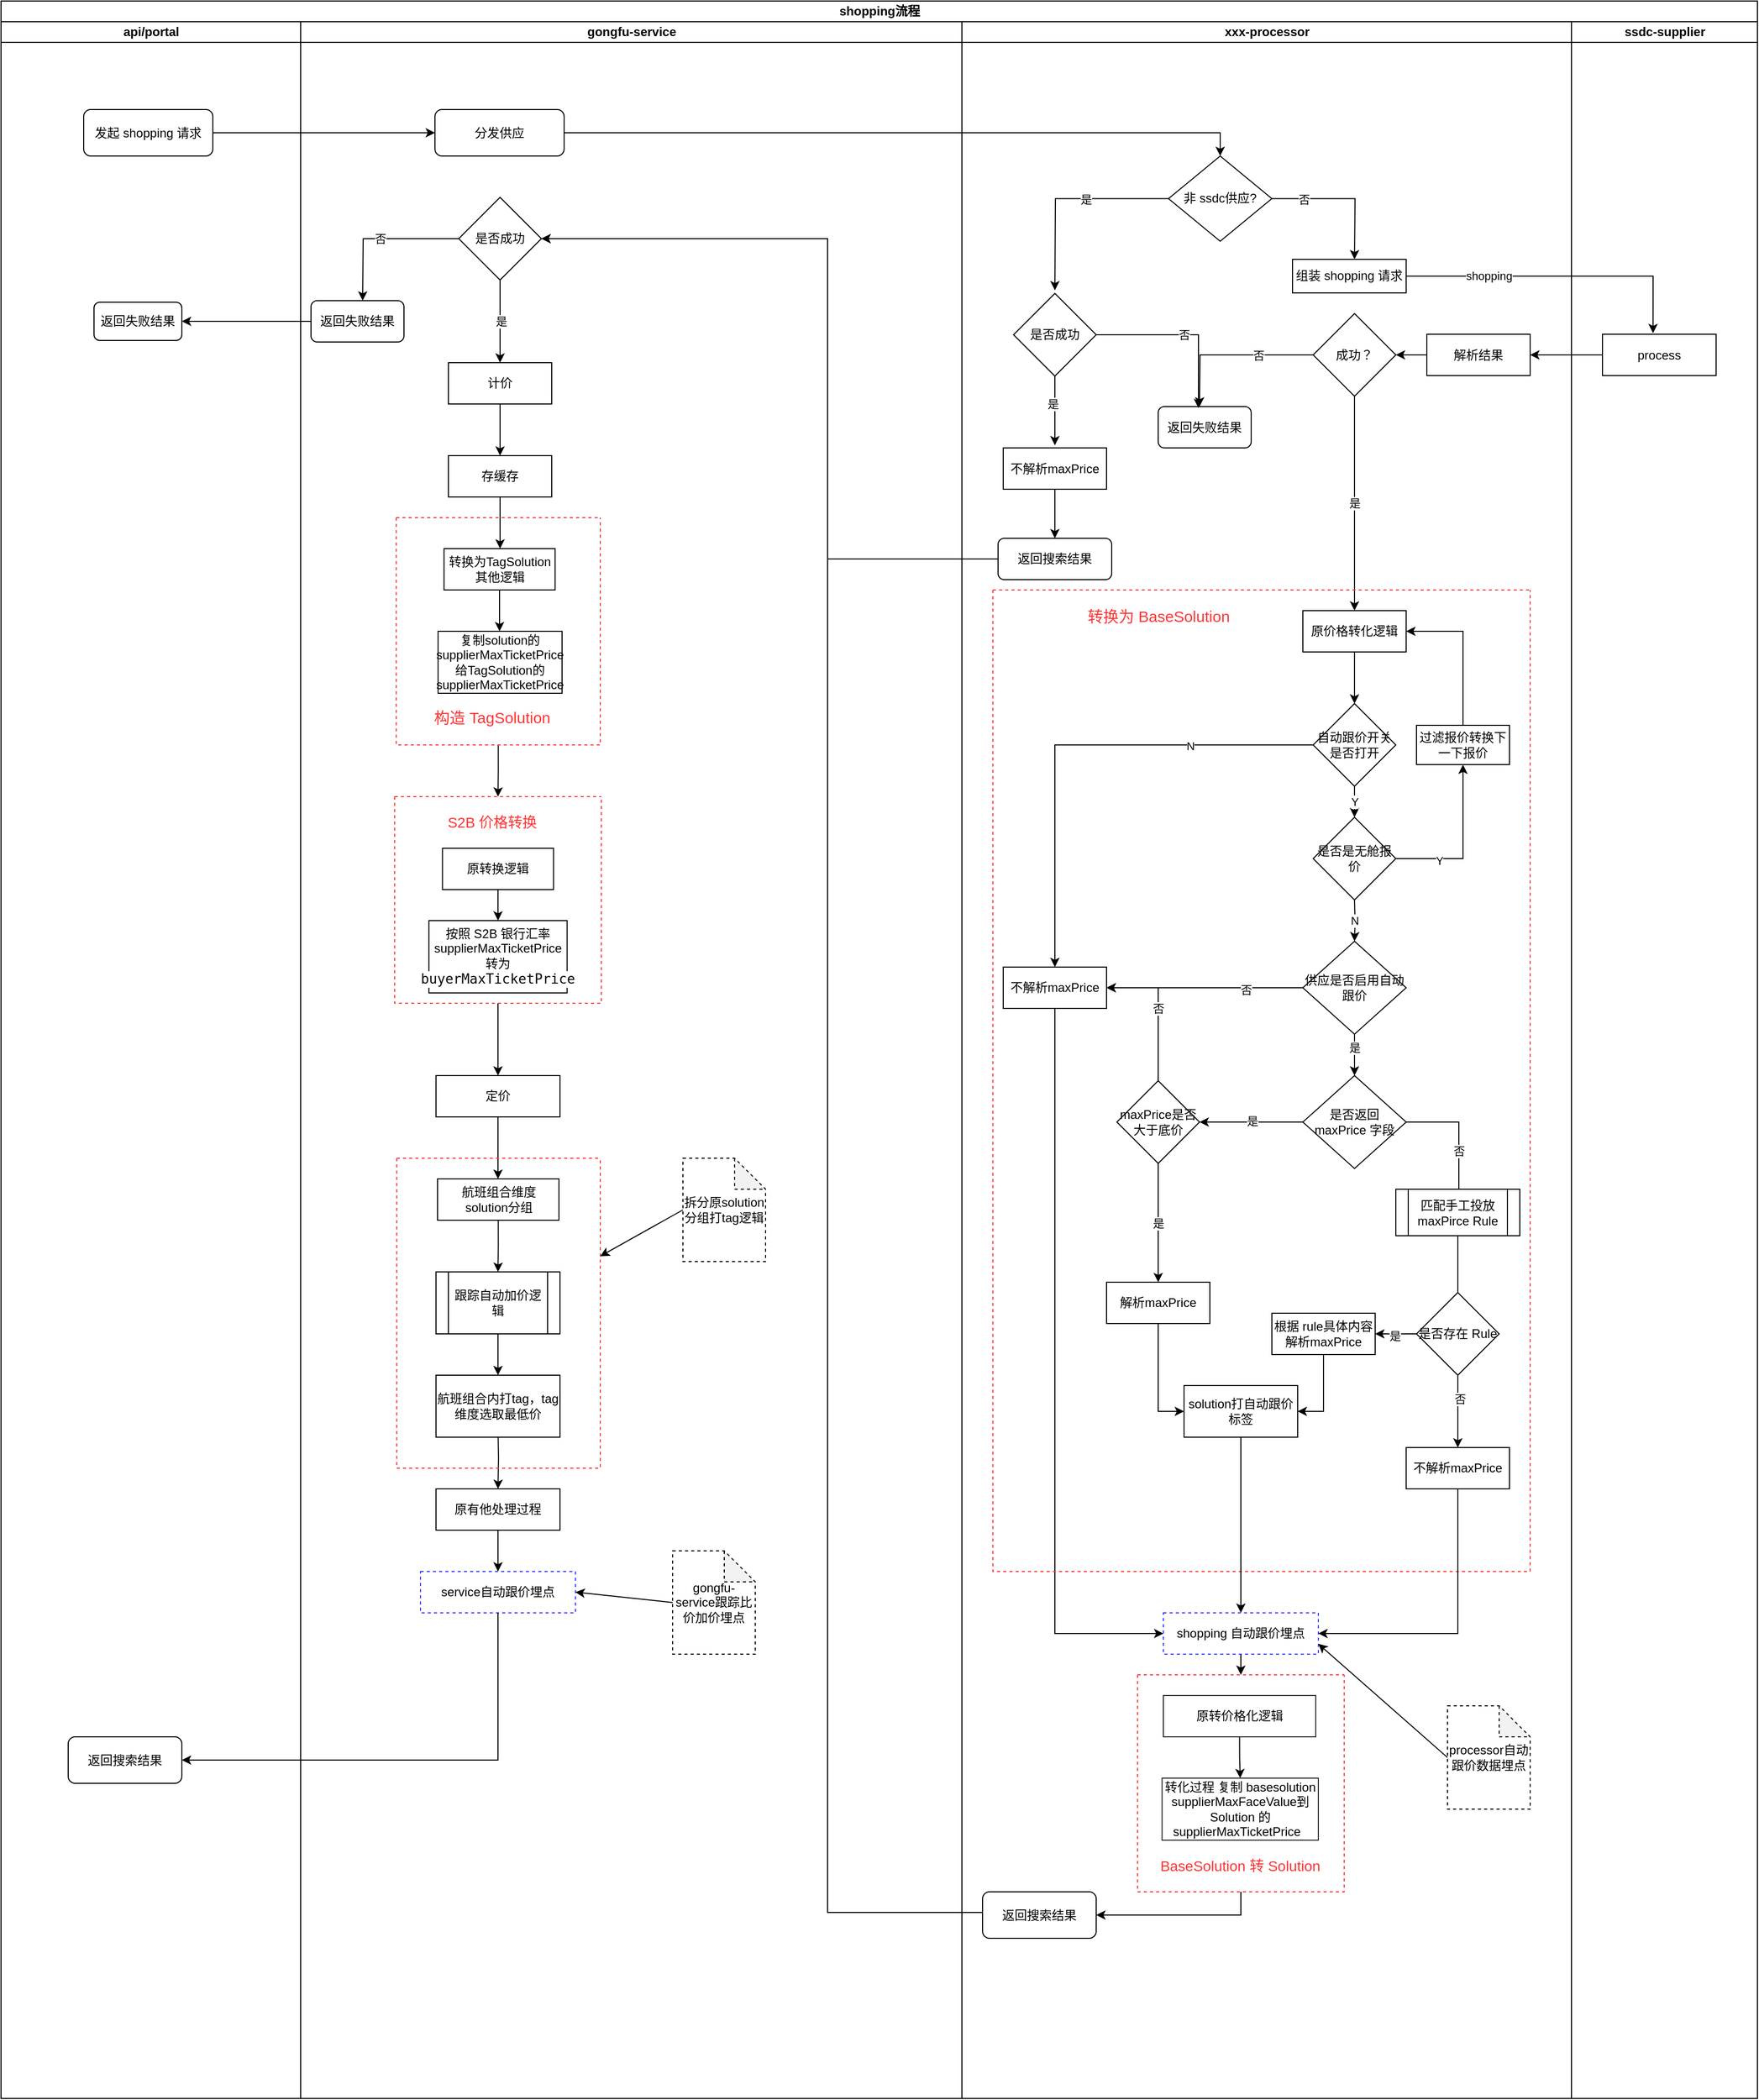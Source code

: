 <mxfile version="21.6.6" type="github" pages="8">
  <diagram name="shopping" id="bmTWLVl7lHP5WHelwrOG">
    <mxGraphModel dx="1706" dy="999" grid="1" gridSize="10" guides="1" tooltips="1" connect="1" arrows="1" fold="1" page="1" pageScale="1" pageWidth="827" pageHeight="1169" math="0" shadow="0">
      <root>
        <mxCell id="0" />
        <mxCell id="1" parent="0" />
        <mxCell id="vrYzodw-wXzMlCgV3lVE-1" value="shopping流程" style="swimlane;childLayout=stackLayout;resizeParent=1;resizeParentMax=0;startSize=20;html=1;" parent="1" vertex="1">
          <mxGeometry x="150" y="100" width="1700" height="2030" as="geometry" />
        </mxCell>
        <mxCell id="vrYzodw-wXzMlCgV3lVE-2" value="api/portal" style="swimlane;startSize=20;html=1;" parent="vrYzodw-wXzMlCgV3lVE-1" vertex="1">
          <mxGeometry y="20" width="290" height="2010" as="geometry" />
        </mxCell>
        <mxCell id="vrYzodw-wXzMlCgV3lVE-5" value="发起 shopping 请求" style="rounded=1;whiteSpace=wrap;html=1;" parent="vrYzodw-wXzMlCgV3lVE-2" vertex="1">
          <mxGeometry x="80" y="85" width="125" height="45" as="geometry" />
        </mxCell>
        <mxCell id="vrYzodw-wXzMlCgV3lVE-127" value="返回失败结果" style="rounded=1;whiteSpace=wrap;html=1;" parent="vrYzodw-wXzMlCgV3lVE-2" vertex="1">
          <mxGeometry x="90" y="271.5" width="85" height="37" as="geometry" />
        </mxCell>
        <mxCell id="8vS0EVuq-c4SGewEIqcF-6" value="返回搜索结果" style="rounded=1;whiteSpace=wrap;html=1;" parent="vrYzodw-wXzMlCgV3lVE-2" vertex="1">
          <mxGeometry x="65" y="1660" width="110" height="45" as="geometry" />
        </mxCell>
        <mxCell id="vrYzodw-wXzMlCgV3lVE-11" style="edgeStyle=orthogonalEdgeStyle;rounded=0;orthogonalLoop=1;jettySize=auto;html=1;exitX=1;exitY=0.5;exitDx=0;exitDy=0;" parent="vrYzodw-wXzMlCgV3lVE-1" source="vrYzodw-wXzMlCgV3lVE-5" target="vrYzodw-wXzMlCgV3lVE-10" edge="1">
          <mxGeometry relative="1" as="geometry" />
        </mxCell>
        <mxCell id="vrYzodw-wXzMlCgV3lVE-14" style="edgeStyle=orthogonalEdgeStyle;rounded=0;orthogonalLoop=1;jettySize=auto;html=1;exitX=1;exitY=0.5;exitDx=0;exitDy=0;entryX=0.5;entryY=0;entryDx=0;entryDy=0;" parent="vrYzodw-wXzMlCgV3lVE-1" source="vrYzodw-wXzMlCgV3lVE-10" target="vrYzodw-wXzMlCgV3lVE-15" edge="1">
          <mxGeometry relative="1" as="geometry">
            <mxPoint x="810" y="127.5" as="targetPoint" />
          </mxGeometry>
        </mxCell>
        <mxCell id="vrYzodw-wXzMlCgV3lVE-51" style="edgeStyle=orthogonalEdgeStyle;rounded=0;orthogonalLoop=1;jettySize=auto;html=1;exitX=0;exitY=0.5;exitDx=0;exitDy=0;" parent="vrYzodw-wXzMlCgV3lVE-1" source="vrYzodw-wXzMlCgV3lVE-50" target="8p2eXJLosCav-ndyFkDv-1" edge="1">
          <mxGeometry relative="1" as="geometry">
            <mxPoint x="1510" y="343" as="targetPoint" />
          </mxGeometry>
        </mxCell>
        <mxCell id="vrYzodw-wXzMlCgV3lVE-49" style="edgeStyle=orthogonalEdgeStyle;rounded=0;orthogonalLoop=1;jettySize=auto;html=1;exitX=1;exitY=0.5;exitDx=0;exitDy=0;entryX=0.445;entryY=-0.025;entryDx=0;entryDy=0;entryPerimeter=0;" parent="vrYzodw-wXzMlCgV3lVE-1" source="vrYzodw-wXzMlCgV3lVE-48" target="vrYzodw-wXzMlCgV3lVE-50" edge="1">
          <mxGeometry relative="1" as="geometry">
            <mxPoint x="1300" y="292.5" as="targetPoint" />
          </mxGeometry>
        </mxCell>
        <mxCell id="vrYzodw-wXzMlCgV3lVE-55" value="shopping" style="edgeLabel;html=1;align=center;verticalAlign=middle;resizable=0;points=[];" parent="vrYzodw-wXzMlCgV3lVE-49" vertex="1" connectable="0">
          <mxGeometry x="-0.456" y="1" relative="1" as="geometry">
            <mxPoint as="offset" />
          </mxGeometry>
        </mxCell>
        <mxCell id="vrYzodw-wXzMlCgV3lVE-3" value="gongfu-service" style="swimlane;startSize=20;html=1;" parent="vrYzodw-wXzMlCgV3lVE-1" vertex="1">
          <mxGeometry x="290" y="20" width="640" height="2010" as="geometry" />
        </mxCell>
        <mxCell id="vrYzodw-wXzMlCgV3lVE-10" value="分发供应" style="rounded=1;whiteSpace=wrap;html=1;" parent="vrYzodw-wXzMlCgV3lVE-3" vertex="1">
          <mxGeometry x="130" y="85" width="125" height="45" as="geometry" />
        </mxCell>
        <mxCell id="vrYzodw-wXzMlCgV3lVE-124" value="否" style="edgeStyle=orthogonalEdgeStyle;rounded=0;orthogonalLoop=1;jettySize=auto;html=1;exitX=0;exitY=0.5;exitDx=0;exitDy=0;" parent="vrYzodw-wXzMlCgV3lVE-3" source="vrYzodw-wXzMlCgV3lVE-121" edge="1">
          <mxGeometry relative="1" as="geometry">
            <mxPoint x="60" y="270" as="targetPoint" />
          </mxGeometry>
        </mxCell>
        <mxCell id="vrYzodw-wXzMlCgV3lVE-128" value="是" style="edgeStyle=orthogonalEdgeStyle;rounded=0;orthogonalLoop=1;jettySize=auto;html=1;exitX=0.5;exitY=1;exitDx=0;exitDy=0;" parent="vrYzodw-wXzMlCgV3lVE-3" source="vrYzodw-wXzMlCgV3lVE-121" edge="1">
          <mxGeometry relative="1" as="geometry">
            <mxPoint x="193" y="330" as="targetPoint" />
          </mxGeometry>
        </mxCell>
        <mxCell id="vrYzodw-wXzMlCgV3lVE-121" value="是否成功" style="rhombus;whiteSpace=wrap;html=1;" parent="vrYzodw-wXzMlCgV3lVE-3" vertex="1">
          <mxGeometry x="153" y="170" width="80" height="80" as="geometry" />
        </mxCell>
        <mxCell id="vrYzodw-wXzMlCgV3lVE-125" value="返回失败结果" style="rounded=1;whiteSpace=wrap;html=1;" parent="vrYzodw-wXzMlCgV3lVE-3" vertex="1">
          <mxGeometry x="10" y="270" width="90" height="40" as="geometry" />
        </mxCell>
        <mxCell id="vrYzodw-wXzMlCgV3lVE-130" style="edgeStyle=orthogonalEdgeStyle;rounded=0;orthogonalLoop=1;jettySize=auto;html=1;exitX=0.5;exitY=1;exitDx=0;exitDy=0;" parent="vrYzodw-wXzMlCgV3lVE-3" source="vrYzodw-wXzMlCgV3lVE-129" edge="1">
          <mxGeometry relative="1" as="geometry">
            <mxPoint x="193" y="420" as="targetPoint" />
          </mxGeometry>
        </mxCell>
        <mxCell id="vrYzodw-wXzMlCgV3lVE-129" value="计价" style="rounded=0;whiteSpace=wrap;html=1;" parent="vrYzodw-wXzMlCgV3lVE-3" vertex="1">
          <mxGeometry x="143" y="330" width="100" height="40" as="geometry" />
        </mxCell>
        <mxCell id="vrYzodw-wXzMlCgV3lVE-132" style="edgeStyle=orthogonalEdgeStyle;rounded=0;orthogonalLoop=1;jettySize=auto;html=1;exitX=0.5;exitY=1;exitDx=0;exitDy=0;" parent="vrYzodw-wXzMlCgV3lVE-3" source="vrYzodw-wXzMlCgV3lVE-131" edge="1">
          <mxGeometry relative="1" as="geometry">
            <mxPoint x="193" y="510" as="targetPoint" />
          </mxGeometry>
        </mxCell>
        <mxCell id="vrYzodw-wXzMlCgV3lVE-131" value="存缓存" style="rounded=0;whiteSpace=wrap;html=1;" parent="vrYzodw-wXzMlCgV3lVE-3" vertex="1">
          <mxGeometry x="143" y="420" width="100" height="40" as="geometry" />
        </mxCell>
        <mxCell id="vrYzodw-wXzMlCgV3lVE-139" style="edgeStyle=orthogonalEdgeStyle;rounded=0;orthogonalLoop=1;jettySize=auto;html=1;exitX=0.5;exitY=1;exitDx=0;exitDy=0;entryX=0.5;entryY=0;entryDx=0;entryDy=0;" parent="vrYzodw-wXzMlCgV3lVE-3" source="vrYzodw-wXzMlCgV3lVE-134" edge="1">
          <mxGeometry relative="1" as="geometry">
            <mxPoint x="192.5" y="590" as="targetPoint" />
          </mxGeometry>
        </mxCell>
        <mxCell id="vrYzodw-wXzMlCgV3lVE-157" style="edgeStyle=orthogonalEdgeStyle;rounded=0;orthogonalLoop=1;jettySize=auto;html=1;exitX=0.5;exitY=1;exitDx=0;exitDy=0;" parent="vrYzodw-wXzMlCgV3lVE-3" source="vrYzodw-wXzMlCgV3lVE-154" edge="1">
          <mxGeometry relative="1" as="geometry">
            <mxPoint x="191" y="750" as="targetPoint" />
          </mxGeometry>
        </mxCell>
        <mxCell id="vrYzodw-wXzMlCgV3lVE-154" value="" style="swimlane;startSize=0;dashed=1;strokeColor=#FF3333;" parent="vrYzodw-wXzMlCgV3lVE-3" vertex="1">
          <mxGeometry x="92.5" y="480" width="197.5" height="220" as="geometry" />
        </mxCell>
        <mxCell id="vrYzodw-wXzMlCgV3lVE-134" value="转换为TagSolution其他逻辑" style="rounded=0;whiteSpace=wrap;html=1;" parent="vrYzodw-wXzMlCgV3lVE-154" vertex="1">
          <mxGeometry x="46.25" y="30" width="107.5" height="40" as="geometry" />
        </mxCell>
        <mxCell id="vrYzodw-wXzMlCgV3lVE-155" value="复制solution的supplierMaxTicketPrice给TagSolution的supplierMaxTicketPrice" style="rounded=0;whiteSpace=wrap;html=1;" parent="vrYzodw-wXzMlCgV3lVE-154" vertex="1">
          <mxGeometry x="40.5" y="110" width="120" height="60" as="geometry" />
        </mxCell>
        <mxCell id="vrYzodw-wXzMlCgV3lVE-156" value="&lt;font color=&quot;#ff3333&quot; style=&quot;font-size: 15px;&quot;&gt;构造 TagSolution&lt;/font&gt;" style="text;html=1;align=center;verticalAlign=middle;resizable=0;points=[];autosize=1;strokeColor=none;fillColor=none;" parent="vrYzodw-wXzMlCgV3lVE-154" vertex="1">
          <mxGeometry x="22.5" y="178" width="140" height="30" as="geometry" />
        </mxCell>
        <mxCell id="vrYzodw-wXzMlCgV3lVE-172" style="edgeStyle=orthogonalEdgeStyle;rounded=0;orthogonalLoop=1;jettySize=auto;html=1;exitX=0.5;exitY=1;exitDx=0;exitDy=0;" parent="vrYzodw-wXzMlCgV3lVE-3" source="vrYzodw-wXzMlCgV3lVE-158" edge="1">
          <mxGeometry relative="1" as="geometry">
            <mxPoint x="191" y="1020" as="targetPoint" />
          </mxGeometry>
        </mxCell>
        <mxCell id="vrYzodw-wXzMlCgV3lVE-158" value="" style="swimlane;startSize=0;dashed=1;strokeColor=#FF3333;" parent="vrYzodw-wXzMlCgV3lVE-3" vertex="1">
          <mxGeometry x="91" y="750" width="200" height="200" as="geometry" />
        </mxCell>
        <mxCell id="vrYzodw-wXzMlCgV3lVE-159" value="&lt;font color=&quot;#ff3333&quot; style=&quot;font-size: 14px;&quot;&gt;S2B 价格转换&lt;/font&gt;" style="text;html=1;align=center;verticalAlign=middle;resizable=0;points=[];autosize=1;strokeColor=none;fillColor=none;" parent="vrYzodw-wXzMlCgV3lVE-158" vertex="1">
          <mxGeometry x="39" y="10" width="110" height="30" as="geometry" />
        </mxCell>
        <mxCell id="vrYzodw-wXzMlCgV3lVE-171" style="edgeStyle=orthogonalEdgeStyle;rounded=0;orthogonalLoop=1;jettySize=auto;html=1;exitX=0.5;exitY=1;exitDx=0;exitDy=0;entryX=0.5;entryY=0;entryDx=0;entryDy=0;" parent="vrYzodw-wXzMlCgV3lVE-158" source="vrYzodw-wXzMlCgV3lVE-164" target="vrYzodw-wXzMlCgV3lVE-170" edge="1">
          <mxGeometry relative="1" as="geometry" />
        </mxCell>
        <mxCell id="vrYzodw-wXzMlCgV3lVE-164" value="原转换逻辑" style="rounded=0;whiteSpace=wrap;html=1;" parent="vrYzodw-wXzMlCgV3lVE-158" vertex="1">
          <mxGeometry x="46.25" y="50" width="107.5" height="40" as="geometry" />
        </mxCell>
        <mxCell id="vrYzodw-wXzMlCgV3lVE-170" value="按照 S2B 银行汇率supplierMaxTicketPrice&lt;br&gt;转为&lt;br&gt;&lt;div style=&quot;background-color: rgb(255, 255, 255); color: rgb(8, 8, 8); font-family: Consolas, monospace; font-size: 9.8pt;&quot;&gt;buyerMaxTicketPrice&lt;/div&gt;" style="rounded=0;whiteSpace=wrap;html=1;" parent="vrYzodw-wXzMlCgV3lVE-158" vertex="1">
          <mxGeometry x="33.13" y="120" width="133.75" height="70" as="geometry" />
        </mxCell>
        <mxCell id="vrYzodw-wXzMlCgV3lVE-174" style="edgeStyle=orthogonalEdgeStyle;rounded=0;orthogonalLoop=1;jettySize=auto;html=1;exitX=0.5;exitY=1;exitDx=0;exitDy=0;" parent="vrYzodw-wXzMlCgV3lVE-3" source="vrYzodw-wXzMlCgV3lVE-173" edge="1">
          <mxGeometry relative="1" as="geometry">
            <mxPoint x="191" y="1120" as="targetPoint" />
          </mxGeometry>
        </mxCell>
        <mxCell id="vrYzodw-wXzMlCgV3lVE-173" value="定价" style="rounded=0;whiteSpace=wrap;html=1;" parent="vrYzodw-wXzMlCgV3lVE-3" vertex="1">
          <mxGeometry x="131" y="1020" width="120" height="40" as="geometry" />
        </mxCell>
        <mxCell id="8vS0EVuq-c4SGewEIqcF-1" style="edgeStyle=orthogonalEdgeStyle;rounded=0;orthogonalLoop=1;jettySize=auto;html=1;exitX=0.5;exitY=1;exitDx=0;exitDy=0;entryX=0.5;entryY=0;entryDx=0;entryDy=0;" parent="vrYzodw-wXzMlCgV3lVE-3" edge="1" target="8vS0EVuq-c4SGewEIqcF-2">
          <mxGeometry relative="1" as="geometry">
            <mxPoint x="195" y="1350" as="targetPoint" />
            <mxPoint x="191" y="1360" as="sourcePoint" />
          </mxGeometry>
        </mxCell>
        <mxCell id="8vS0EVuq-c4SGewEIqcF-3" style="edgeStyle=orthogonalEdgeStyle;rounded=0;orthogonalLoop=1;jettySize=auto;html=1;exitX=0.5;exitY=1;exitDx=0;exitDy=0;entryX=0.5;entryY=0;entryDx=0;entryDy=0;" parent="vrYzodw-wXzMlCgV3lVE-3" source="8vS0EVuq-c4SGewEIqcF-2" edge="1" target="8vS0EVuq-c4SGewEIqcF-4">
          <mxGeometry relative="1" as="geometry">
            <mxPoint x="196" y="1430" as="targetPoint" />
          </mxGeometry>
        </mxCell>
        <mxCell id="8vS0EVuq-c4SGewEIqcF-2" value="原有他处理过程" style="rounded=0;whiteSpace=wrap;html=1;" parent="vrYzodw-wXzMlCgV3lVE-3" vertex="1">
          <mxGeometry x="131" y="1420" width="120" height="40" as="geometry" />
        </mxCell>
        <mxCell id="8vS0EVuq-c4SGewEIqcF-4" value="service自动跟价埋点" style="rounded=0;whiteSpace=wrap;html=1;strokeColor=#3333FF;dashed=1;" parent="vrYzodw-wXzMlCgV3lVE-3" vertex="1">
          <mxGeometry x="116" y="1500" width="150" height="40" as="geometry" />
        </mxCell>
        <mxCell id="8vS0EVuq-c4SGewEIqcF-8" style="rounded=0;orthogonalLoop=1;jettySize=auto;html=1;exitX=0;exitY=0.5;exitDx=0;exitDy=0;exitPerimeter=0;entryX=1;entryY=0.5;entryDx=0;entryDy=0;" parent="vrYzodw-wXzMlCgV3lVE-3" source="8vS0EVuq-c4SGewEIqcF-7" target="8vS0EVuq-c4SGewEIqcF-4" edge="1">
          <mxGeometry relative="1" as="geometry" />
        </mxCell>
        <mxCell id="8vS0EVuq-c4SGewEIqcF-7" value="gongfu-service跟踪比价加价埋点" style="shape=note;whiteSpace=wrap;html=1;backgroundOutline=1;darkOpacity=0.05;dashed=1;" parent="vrYzodw-wXzMlCgV3lVE-3" vertex="1">
          <mxGeometry x="360" y="1480" width="80" height="100" as="geometry" />
        </mxCell>
        <mxCell id="xZwupfOcTyZDEEOrt6pu-11" value="" style="edgeStyle=orthogonalEdgeStyle;rounded=0;orthogonalLoop=1;jettySize=auto;html=1;" edge="1" parent="vrYzodw-wXzMlCgV3lVE-3" source="xZwupfOcTyZDEEOrt6pu-4" target="xZwupfOcTyZDEEOrt6pu-10">
          <mxGeometry relative="1" as="geometry" />
        </mxCell>
        <mxCell id="xZwupfOcTyZDEEOrt6pu-4" value="跟踪自动加价逻辑" style="shape=process;whiteSpace=wrap;html=1;backgroundOutline=1;" vertex="1" parent="vrYzodw-wXzMlCgV3lVE-3">
          <mxGeometry x="131" y="1210" width="120" height="60" as="geometry" />
        </mxCell>
        <mxCell id="xZwupfOcTyZDEEOrt6pu-9" style="edgeStyle=orthogonalEdgeStyle;rounded=0;orthogonalLoop=1;jettySize=auto;html=1;exitX=0.5;exitY=1;exitDx=0;exitDy=0;entryX=0.5;entryY=0;entryDx=0;entryDy=0;" edge="1" parent="vrYzodw-wXzMlCgV3lVE-3" source="xZwupfOcTyZDEEOrt6pu-6" target="xZwupfOcTyZDEEOrt6pu-4">
          <mxGeometry relative="1" as="geometry" />
        </mxCell>
        <mxCell id="xZwupfOcTyZDEEOrt6pu-6" value="航班组合维度 solution分组" style="rounded=0;whiteSpace=wrap;html=1;" vertex="1" parent="vrYzodw-wXzMlCgV3lVE-3">
          <mxGeometry x="132.5" y="1120" width="117.5" height="40" as="geometry" />
        </mxCell>
        <mxCell id="xZwupfOcTyZDEEOrt6pu-10" value="航班组合内打tag，tag维度选取最低价" style="whiteSpace=wrap;html=1;" vertex="1" parent="vrYzodw-wXzMlCgV3lVE-3">
          <mxGeometry x="131" y="1310" width="120" height="60" as="geometry" />
        </mxCell>
        <mxCell id="xZwupfOcTyZDEEOrt6pu-12" value="" style="swimlane;startSize=0;dashed=1;strokeColor=#FF3333;" vertex="1" parent="vrYzodw-wXzMlCgV3lVE-3">
          <mxGeometry x="93" y="1100" width="197" height="300" as="geometry" />
        </mxCell>
        <mxCell id="k8Et7laovDml4evlIV0h-2" style="rounded=0;orthogonalLoop=1;jettySize=auto;html=1;exitX=0;exitY=0.5;exitDx=0;exitDy=0;exitPerimeter=0;" edge="1" parent="vrYzodw-wXzMlCgV3lVE-3" source="k8Et7laovDml4evlIV0h-1" target="xZwupfOcTyZDEEOrt6pu-12">
          <mxGeometry relative="1" as="geometry" />
        </mxCell>
        <mxCell id="k8Et7laovDml4evlIV0h-1" value="拆分原solution分组打tag逻辑" style="shape=note;whiteSpace=wrap;html=1;backgroundOutline=1;darkOpacity=0.05;dashed=1;" vertex="1" parent="vrYzodw-wXzMlCgV3lVE-3">
          <mxGeometry x="370" y="1100" width="80" height="100" as="geometry" />
        </mxCell>
        <mxCell id="vrYzodw-wXzMlCgV3lVE-4" value="xxx-processor" style="swimlane;startSize=20;html=1;" parent="vrYzodw-wXzMlCgV3lVE-1" vertex="1">
          <mxGeometry x="930" y="20" width="590" height="2010" as="geometry" />
        </mxCell>
        <mxCell id="vrYzodw-wXzMlCgV3lVE-17" style="edgeStyle=orthogonalEdgeStyle;rounded=0;orthogonalLoop=1;jettySize=auto;html=1;exitX=0;exitY=0.5;exitDx=0;exitDy=0;" parent="vrYzodw-wXzMlCgV3lVE-4" source="vrYzodw-wXzMlCgV3lVE-15" edge="1">
          <mxGeometry relative="1" as="geometry">
            <mxPoint x="90" y="260" as="targetPoint" />
          </mxGeometry>
        </mxCell>
        <mxCell id="vrYzodw-wXzMlCgV3lVE-18" value="是" style="edgeLabel;html=1;align=center;verticalAlign=middle;resizable=0;points=[];" parent="vrYzodw-wXzMlCgV3lVE-17" vertex="1" connectable="0">
          <mxGeometry x="-0.191" relative="1" as="geometry">
            <mxPoint as="offset" />
          </mxGeometry>
        </mxCell>
        <mxCell id="vrYzodw-wXzMlCgV3lVE-23" style="edgeStyle=orthogonalEdgeStyle;rounded=0;orthogonalLoop=1;jettySize=auto;html=1;exitX=1;exitY=0.5;exitDx=0;exitDy=0;" parent="vrYzodw-wXzMlCgV3lVE-4" source="vrYzodw-wXzMlCgV3lVE-15" edge="1">
          <mxGeometry relative="1" as="geometry">
            <mxPoint x="380" y="230" as="targetPoint" />
          </mxGeometry>
        </mxCell>
        <mxCell id="vrYzodw-wXzMlCgV3lVE-47" value="否" style="edgeLabel;html=1;align=center;verticalAlign=middle;resizable=0;points=[];" parent="vrYzodw-wXzMlCgV3lVE-23" vertex="1" connectable="0">
          <mxGeometry x="-0.56" relative="1" as="geometry">
            <mxPoint as="offset" />
          </mxGeometry>
        </mxCell>
        <mxCell id="vrYzodw-wXzMlCgV3lVE-15" value="非 ssdc供应?" style="rhombus;whiteSpace=wrap;html=1;" parent="vrYzodw-wXzMlCgV3lVE-4" vertex="1">
          <mxGeometry x="200" y="130" width="100" height="82.5" as="geometry" />
        </mxCell>
        <mxCell id="vrYzodw-wXzMlCgV3lVE-48" value="组装 shopping 请求" style="rounded=0;whiteSpace=wrap;html=1;" parent="vrYzodw-wXzMlCgV3lVE-4" vertex="1">
          <mxGeometry x="320" y="230" width="110" height="32.5" as="geometry" />
        </mxCell>
        <mxCell id="vrYzodw-wXzMlCgV3lVE-56" style="edgeStyle=orthogonalEdgeStyle;rounded=0;orthogonalLoop=1;jettySize=auto;html=1;" parent="vrYzodw-wXzMlCgV3lVE-4" source="vrYzodw-wXzMlCgV3lVE-53" edge="1">
          <mxGeometry relative="1" as="geometry">
            <mxPoint x="230" y="372.5" as="targetPoint" />
          </mxGeometry>
        </mxCell>
        <mxCell id="vrYzodw-wXzMlCgV3lVE-59" value="否" style="edgeLabel;html=1;align=center;verticalAlign=middle;resizable=0;points=[];" parent="vrYzodw-wXzMlCgV3lVE-56" vertex="1" connectable="0">
          <mxGeometry x="-0.335" relative="1" as="geometry">
            <mxPoint as="offset" />
          </mxGeometry>
        </mxCell>
        <mxCell id="vrYzodw-wXzMlCgV3lVE-62" value="是" style="edgeStyle=orthogonalEdgeStyle;rounded=0;orthogonalLoop=1;jettySize=auto;html=1;exitX=0.5;exitY=1;exitDx=0;exitDy=0;" parent="vrYzodw-wXzMlCgV3lVE-4" source="vrYzodw-wXzMlCgV3lVE-53" edge="1">
          <mxGeometry relative="1" as="geometry">
            <mxPoint x="380" y="570" as="targetPoint" />
          </mxGeometry>
        </mxCell>
        <mxCell id="vrYzodw-wXzMlCgV3lVE-53" value="成功？" style="rhombus;whiteSpace=wrap;html=1;" parent="vrYzodw-wXzMlCgV3lVE-4" vertex="1">
          <mxGeometry x="340" y="282.5" width="80" height="80" as="geometry" />
        </mxCell>
        <mxCell id="vrYzodw-wXzMlCgV3lVE-57" value="返回失败结果" style="rounded=1;whiteSpace=wrap;html=1;" parent="vrYzodw-wXzMlCgV3lVE-4" vertex="1">
          <mxGeometry x="190" y="372.5" width="90" height="40" as="geometry" />
        </mxCell>
        <mxCell id="vrYzodw-wXzMlCgV3lVE-69" style="edgeStyle=orthogonalEdgeStyle;rounded=0;orthogonalLoop=1;jettySize=auto;html=1;exitX=0.5;exitY=1;exitDx=0;exitDy=0;" parent="vrYzodw-wXzMlCgV3lVE-4" source="vrYzodw-wXzMlCgV3lVE-64" edge="1">
          <mxGeometry relative="1" as="geometry">
            <mxPoint x="380" y="1020" as="targetPoint" />
          </mxGeometry>
        </mxCell>
        <mxCell id="vrYzodw-wXzMlCgV3lVE-74" value="是" style="edgeLabel;html=1;align=center;verticalAlign=middle;resizable=0;points=[];" parent="vrYzodw-wXzMlCgV3lVE-69" vertex="1" connectable="0">
          <mxGeometry x="-0.372" relative="1" as="geometry">
            <mxPoint as="offset" />
          </mxGeometry>
        </mxCell>
        <mxCell id="vrYzodw-wXzMlCgV3lVE-97" style="edgeStyle=orthogonalEdgeStyle;rounded=0;orthogonalLoop=1;jettySize=auto;html=1;exitX=0.5;exitY=1;exitDx=0;exitDy=0;entryX=0;entryY=0.5;entryDx=0;entryDy=0;" parent="vrYzodw-wXzMlCgV3lVE-4" source="vrYzodw-wXzMlCgV3lVE-68" target="vrYzodw-wXzMlCgV3lVE-85" edge="1">
          <mxGeometry relative="1" as="geometry" />
        </mxCell>
        <mxCell id="vrYzodw-wXzMlCgV3lVE-75" value="否" style="edgeStyle=orthogonalEdgeStyle;rounded=0;orthogonalLoop=1;jettySize=auto;html=1;exitX=1;exitY=0.5;exitDx=0;exitDy=0;" parent="vrYzodw-wXzMlCgV3lVE-4" source="vrYzodw-wXzMlCgV3lVE-70" edge="1">
          <mxGeometry relative="1" as="geometry">
            <mxPoint x="480" y="1170" as="targetPoint" />
            <mxPoint x="460" y="1065" as="sourcePoint" />
            <Array as="points">
              <mxPoint x="481" y="1065" />
            </Array>
          </mxGeometry>
        </mxCell>
        <mxCell id="8p2eXJLosCav-ndyFkDv-4" style="edgeStyle=orthogonalEdgeStyle;rounded=0;orthogonalLoop=1;jettySize=auto;html=1;exitX=0;exitY=0.5;exitDx=0;exitDy=0;entryX=1;entryY=0.5;entryDx=0;entryDy=0;" edge="1" parent="vrYzodw-wXzMlCgV3lVE-4" source="vrYzodw-wXzMlCgV3lVE-70" target="8p2eXJLosCav-ndyFkDv-3">
          <mxGeometry relative="1" as="geometry" />
        </mxCell>
        <mxCell id="8p2eXJLosCav-ndyFkDv-5" value="是" style="edgeLabel;html=1;align=center;verticalAlign=middle;resizable=0;points=[];" vertex="1" connectable="0" parent="8p2eXJLosCav-ndyFkDv-4">
          <mxGeometry x="-0.02" y="-1" relative="1" as="geometry">
            <mxPoint as="offset" />
          </mxGeometry>
        </mxCell>
        <mxCell id="vrYzodw-wXzMlCgV3lVE-70" value="是否返回 maxPrice 字段" style="rhombus;whiteSpace=wrap;html=1;" parent="vrYzodw-wXzMlCgV3lVE-4" vertex="1">
          <mxGeometry x="330" y="1020" width="100" height="90" as="geometry" />
        </mxCell>
        <mxCell id="vrYzodw-wXzMlCgV3lVE-77" style="edgeStyle=orthogonalEdgeStyle;rounded=0;orthogonalLoop=1;jettySize=auto;html=1;exitX=0.5;exitY=1;exitDx=0;exitDy=0;" parent="vrYzodw-wXzMlCgV3lVE-4" source="vrYzodw-wXzMlCgV3lVE-116" edge="1">
          <mxGeometry relative="1" as="geometry">
            <mxPoint x="480" y="1270" as="targetPoint" />
            <mxPoint x="480" y="1210" as="sourcePoint" />
          </mxGeometry>
        </mxCell>
        <mxCell id="vrYzodw-wXzMlCgV3lVE-149" style="edgeStyle=orthogonalEdgeStyle;rounded=0;orthogonalLoop=1;jettySize=auto;html=1;exitX=0.5;exitY=1;exitDx=0;exitDy=0;entryX=0.5;entryY=0;entryDx=0;entryDy=0;" parent="vrYzodw-wXzMlCgV3lVE-4" source="vrYzodw-wXzMlCgV3lVE-85" target="vrYzodw-wXzMlCgV3lVE-146" edge="1">
          <mxGeometry relative="1" as="geometry" />
        </mxCell>
        <mxCell id="vrYzodw-wXzMlCgV3lVE-85" value="shopping 自动跟价埋点" style="rounded=0;whiteSpace=wrap;html=1;strokeColor=#3333FF;dashed=1;" parent="vrYzodw-wXzMlCgV3lVE-4" vertex="1">
          <mxGeometry x="195" y="1540" width="150" height="40" as="geometry" />
        </mxCell>
        <mxCell id="vrYzodw-wXzMlCgV3lVE-89" value="否" style="edgeStyle=orthogonalEdgeStyle;rounded=0;orthogonalLoop=1;jettySize=auto;html=1;exitX=1;exitY=0.5;exitDx=0;exitDy=0;entryX=0.433;entryY=0.038;entryDx=0;entryDy=0;entryPerimeter=0;" parent="vrYzodw-wXzMlCgV3lVE-4" source="vrYzodw-wXzMlCgV3lVE-88" target="vrYzodw-wXzMlCgV3lVE-57" edge="1">
          <mxGeometry relative="1" as="geometry" />
        </mxCell>
        <mxCell id="vrYzodw-wXzMlCgV3lVE-90" style="edgeStyle=orthogonalEdgeStyle;rounded=0;orthogonalLoop=1;jettySize=auto;html=1;exitX=0.5;exitY=1;exitDx=0;exitDy=0;" parent="vrYzodw-wXzMlCgV3lVE-4" source="vrYzodw-wXzMlCgV3lVE-88" edge="1">
          <mxGeometry relative="1" as="geometry">
            <mxPoint x="90" y="410" as="targetPoint" />
          </mxGeometry>
        </mxCell>
        <mxCell id="vrYzodw-wXzMlCgV3lVE-91" value="是" style="edgeLabel;html=1;align=center;verticalAlign=middle;resizable=0;points=[];" parent="vrYzodw-wXzMlCgV3lVE-90" vertex="1" connectable="0">
          <mxGeometry x="-0.2" y="-2" relative="1" as="geometry">
            <mxPoint as="offset" />
          </mxGeometry>
        </mxCell>
        <mxCell id="vrYzodw-wXzMlCgV3lVE-88" value="是否成功" style="rhombus;whiteSpace=wrap;html=1;" parent="vrYzodw-wXzMlCgV3lVE-4" vertex="1">
          <mxGeometry x="50" y="263" width="80" height="80" as="geometry" />
        </mxCell>
        <mxCell id="vrYzodw-wXzMlCgV3lVE-93" style="edgeStyle=orthogonalEdgeStyle;rounded=0;orthogonalLoop=1;jettySize=auto;html=1;exitX=0.5;exitY=1;exitDx=0;exitDy=0;" parent="vrYzodw-wXzMlCgV3lVE-4" source="vrYzodw-wXzMlCgV3lVE-92" edge="1">
          <mxGeometry relative="1" as="geometry">
            <mxPoint x="90" y="500" as="targetPoint" />
          </mxGeometry>
        </mxCell>
        <mxCell id="vrYzodw-wXzMlCgV3lVE-92" value="不解析maxPrice" style="rounded=0;whiteSpace=wrap;html=1;" parent="vrYzodw-wXzMlCgV3lVE-4" vertex="1">
          <mxGeometry x="40" y="412.5" width="100" height="40" as="geometry" />
        </mxCell>
        <mxCell id="vrYzodw-wXzMlCgV3lVE-94" value="返回搜索结果" style="rounded=1;whiteSpace=wrap;html=1;" parent="vrYzodw-wXzMlCgV3lVE-4" vertex="1">
          <mxGeometry x="35" y="500" width="110" height="40" as="geometry" />
        </mxCell>
        <mxCell id="vrYzodw-wXzMlCgV3lVE-96" value="" style="swimlane;startSize=0;dashed=1;strokeColor=#FF3333;" parent="vrYzodw-wXzMlCgV3lVE-4" vertex="1">
          <mxGeometry x="30" y="550" width="520" height="950" as="geometry" />
        </mxCell>
        <mxCell id="vrYzodw-wXzMlCgV3lVE-98" value="solution打自动跟价标签" style="rounded=0;whiteSpace=wrap;html=1;" parent="vrYzodw-wXzMlCgV3lVE-96" vertex="1">
          <mxGeometry x="185" y="770" width="110" height="50" as="geometry" />
        </mxCell>
        <mxCell id="vrYzodw-wXzMlCgV3lVE-143" style="edgeStyle=orthogonalEdgeStyle;rounded=0;orthogonalLoop=1;jettySize=auto;html=1;exitX=0.5;exitY=1;exitDx=0;exitDy=0;entryX=1;entryY=0.5;entryDx=0;entryDy=0;" parent="vrYzodw-wXzMlCgV3lVE-96" source="vrYzodw-wXzMlCgV3lVE-82" target="vrYzodw-wXzMlCgV3lVE-98" edge="1">
          <mxGeometry relative="1" as="geometry" />
        </mxCell>
        <mxCell id="vrYzodw-wXzMlCgV3lVE-82" value="根据 rule具体内容解析maxPrice" style="rounded=0;whiteSpace=wrap;html=1;" parent="vrYzodw-wXzMlCgV3lVE-96" vertex="1">
          <mxGeometry x="270" y="700" width="100" height="40" as="geometry" />
        </mxCell>
        <mxCell id="vrYzodw-wXzMlCgV3lVE-107" value="不解析maxPrice" style="rounded=0;whiteSpace=wrap;html=1;" parent="vrYzodw-wXzMlCgV3lVE-96" vertex="1">
          <mxGeometry x="400" y="830" width="100" height="40" as="geometry" />
        </mxCell>
        <mxCell id="vrYzodw-wXzMlCgV3lVE-116" value="匹配手工投放maxPirce Rule" style="shape=process;whiteSpace=wrap;html=1;backgroundOutline=1;" parent="vrYzodw-wXzMlCgV3lVE-96" vertex="1">
          <mxGeometry x="390" y="580" width="120" height="45" as="geometry" />
        </mxCell>
        <mxCell id="vrYzodw-wXzMlCgV3lVE-73" value="解析maxPrice" style="rounded=0;whiteSpace=wrap;html=1;" parent="vrYzodw-wXzMlCgV3lVE-96" vertex="1">
          <mxGeometry x="110" y="670" width="100" height="40" as="geometry" />
        </mxCell>
        <mxCell id="vrYzodw-wXzMlCgV3lVE-142" style="edgeStyle=orthogonalEdgeStyle;rounded=0;orthogonalLoop=1;jettySize=auto;html=1;exitX=0.5;exitY=1;exitDx=0;exitDy=0;entryX=0;entryY=0.5;entryDx=0;entryDy=0;" parent="vrYzodw-wXzMlCgV3lVE-96" source="vrYzodw-wXzMlCgV3lVE-73" target="vrYzodw-wXzMlCgV3lVE-98" edge="1">
          <mxGeometry relative="1" as="geometry">
            <Array as="points">
              <mxPoint x="160" y="795" />
            </Array>
          </mxGeometry>
        </mxCell>
        <mxCell id="vrYzodw-wXzMlCgV3lVE-140" value="&lt;font color=&quot;#ff3333&quot; style=&quot;font-size: 15px;&quot;&gt;转换为 BaseSolution&lt;/font&gt;" style="text;html=1;align=center;verticalAlign=middle;resizable=0;points=[];autosize=1;strokeColor=none;fillColor=none;" parent="vrYzodw-wXzMlCgV3lVE-96" vertex="1">
          <mxGeometry x="80" y="10" width="160" height="30" as="geometry" />
        </mxCell>
        <mxCell id="vrYzodw-wXzMlCgV3lVE-64" value="供应是否启用自动跟价" style="rhombus;whiteSpace=wrap;html=1;" parent="vrYzodw-wXzMlCgV3lVE-96" vertex="1">
          <mxGeometry x="300" y="340" width="100" height="90" as="geometry" />
        </mxCell>
        <mxCell id="vrYzodw-wXzMlCgV3lVE-68" value="不解析maxPrice" style="rounded=0;whiteSpace=wrap;html=1;" parent="vrYzodw-wXzMlCgV3lVE-96" vertex="1">
          <mxGeometry x="10" y="365" width="100" height="40" as="geometry" />
        </mxCell>
        <mxCell id="vrYzodw-wXzMlCgV3lVE-66" style="edgeStyle=orthogonalEdgeStyle;rounded=0;orthogonalLoop=1;jettySize=auto;html=1;exitX=0;exitY=0.5;exitDx=0;exitDy=0;entryX=1;entryY=0.5;entryDx=0;entryDy=0;" parent="vrYzodw-wXzMlCgV3lVE-96" source="vrYzodw-wXzMlCgV3lVE-64" target="vrYzodw-wXzMlCgV3lVE-68" edge="1">
          <mxGeometry relative="1" as="geometry">
            <mxPoint x="180" y="340" as="targetPoint" />
          </mxGeometry>
        </mxCell>
        <mxCell id="vrYzodw-wXzMlCgV3lVE-67" value="否" style="edgeLabel;html=1;align=center;verticalAlign=middle;resizable=0;points=[];" parent="vrYzodw-wXzMlCgV3lVE-66" vertex="1" connectable="0">
          <mxGeometry x="-0.415" y="2" relative="1" as="geometry">
            <mxPoint as="offset" />
          </mxGeometry>
        </mxCell>
        <mxCell id="vrYzodw-wXzMlCgV3lVE-153" style="edgeStyle=orthogonalEdgeStyle;rounded=0;orthogonalLoop=1;jettySize=auto;html=1;exitX=0.5;exitY=1;exitDx=0;exitDy=0;" parent="vrYzodw-wXzMlCgV3lVE-96" source="vrYzodw-wXzMlCgV3lVE-152" edge="1">
          <mxGeometry relative="1" as="geometry">
            <mxPoint x="350" y="110" as="targetPoint" />
          </mxGeometry>
        </mxCell>
        <mxCell id="vrYzodw-wXzMlCgV3lVE-152" value="原价格转化逻辑" style="rounded=0;whiteSpace=wrap;html=1;" parent="vrYzodw-wXzMlCgV3lVE-96" vertex="1">
          <mxGeometry x="300" y="20" width="100" height="40" as="geometry" />
        </mxCell>
        <mxCell id="vrYzodw-wXzMlCgV3lVE-78" value="是否存在 Rule" style="rhombus;whiteSpace=wrap;html=1;" parent="vrYzodw-wXzMlCgV3lVE-96" vertex="1">
          <mxGeometry x="410" y="680" width="80" height="80" as="geometry" />
        </mxCell>
        <mxCell id="vrYzodw-wXzMlCgV3lVE-100" style="edgeStyle=orthogonalEdgeStyle;rounded=0;orthogonalLoop=1;jettySize=auto;html=1;exitX=0;exitY=0.5;exitDx=0;exitDy=0;entryX=1;entryY=0.5;entryDx=0;entryDy=0;" parent="vrYzodw-wXzMlCgV3lVE-96" source="vrYzodw-wXzMlCgV3lVE-78" target="vrYzodw-wXzMlCgV3lVE-82" edge="1">
          <mxGeometry relative="1" as="geometry" />
        </mxCell>
        <mxCell id="vrYzodw-wXzMlCgV3lVE-101" value="是" style="edgeLabel;html=1;align=center;verticalAlign=middle;resizable=0;points=[];" parent="vrYzodw-wXzMlCgV3lVE-100" vertex="1" connectable="0">
          <mxGeometry x="0.04" y="2" relative="1" as="geometry">
            <mxPoint as="offset" />
          </mxGeometry>
        </mxCell>
        <mxCell id="vrYzodw-wXzMlCgV3lVE-106" style="edgeStyle=orthogonalEdgeStyle;rounded=0;orthogonalLoop=1;jettySize=auto;html=1;exitX=0.5;exitY=1;exitDx=0;exitDy=0;" parent="vrYzodw-wXzMlCgV3lVE-96" source="vrYzodw-wXzMlCgV3lVE-78" target="vrYzodw-wXzMlCgV3lVE-107" edge="1">
          <mxGeometry relative="1" as="geometry">
            <mxPoint x="350" y="850" as="targetPoint" />
          </mxGeometry>
        </mxCell>
        <mxCell id="vrYzodw-wXzMlCgV3lVE-141" value="否" style="edgeLabel;html=1;align=center;verticalAlign=middle;resizable=0;points=[];" parent="vrYzodw-wXzMlCgV3lVE-106" vertex="1" connectable="0">
          <mxGeometry x="-0.336" y="2" relative="1" as="geometry">
            <mxPoint as="offset" />
          </mxGeometry>
        </mxCell>
        <mxCell id="8p2eXJLosCav-ndyFkDv-6" value="是" style="edgeStyle=orthogonalEdgeStyle;rounded=0;orthogonalLoop=1;jettySize=auto;html=1;exitX=0.5;exitY=1;exitDx=0;exitDy=0;" edge="1" parent="vrYzodw-wXzMlCgV3lVE-96" source="8p2eXJLosCav-ndyFkDv-3" target="vrYzodw-wXzMlCgV3lVE-73">
          <mxGeometry relative="1" as="geometry" />
        </mxCell>
        <mxCell id="8p2eXJLosCav-ndyFkDv-7" value="否" style="edgeStyle=orthogonalEdgeStyle;rounded=0;orthogonalLoop=1;jettySize=auto;html=1;exitX=0.5;exitY=0;exitDx=0;exitDy=0;entryX=1;entryY=0.5;entryDx=0;entryDy=0;" edge="1" parent="vrYzodw-wXzMlCgV3lVE-96" source="8p2eXJLosCav-ndyFkDv-3" target="vrYzodw-wXzMlCgV3lVE-68">
          <mxGeometry relative="1" as="geometry" />
        </mxCell>
        <mxCell id="8p2eXJLosCav-ndyFkDv-3" value="maxPrice是否大于底价" style="rhombus;whiteSpace=wrap;html=1;" vertex="1" parent="vrYzodw-wXzMlCgV3lVE-96">
          <mxGeometry x="120" y="475" width="80" height="80" as="geometry" />
        </mxCell>
        <mxCell id="3_ZwC6f7IRWcrvINIxTj-2" value="N" style="edgeStyle=orthogonalEdgeStyle;rounded=0;orthogonalLoop=1;jettySize=auto;html=1;entryX=0.5;entryY=0;entryDx=0;entryDy=0;" edge="1" parent="vrYzodw-wXzMlCgV3lVE-96" target="vrYzodw-wXzMlCgV3lVE-64">
          <mxGeometry relative="1" as="geometry">
            <mxPoint x="350" y="300" as="sourcePoint" />
          </mxGeometry>
        </mxCell>
        <mxCell id="3_ZwC6f7IRWcrvINIxTj-3" style="edgeStyle=orthogonalEdgeStyle;rounded=0;orthogonalLoop=1;jettySize=auto;html=1;entryX=0.5;entryY=0;entryDx=0;entryDy=0;" edge="1" parent="vrYzodw-wXzMlCgV3lVE-96" source="3_ZwC6f7IRWcrvINIxTj-1" target="vrYzodw-wXzMlCgV3lVE-68">
          <mxGeometry relative="1" as="geometry" />
        </mxCell>
        <mxCell id="3_ZwC6f7IRWcrvINIxTj-4" value="N" style="edgeLabel;html=1;align=center;verticalAlign=middle;resizable=0;points=[];" vertex="1" connectable="0" parent="3_ZwC6f7IRWcrvINIxTj-3">
          <mxGeometry x="-0.487" y="1" relative="1" as="geometry">
            <mxPoint as="offset" />
          </mxGeometry>
        </mxCell>
        <mxCell id="D-S9jN1vPysCTN4gr2OE-2" value="Y" style="edgeStyle=orthogonalEdgeStyle;rounded=0;orthogonalLoop=1;jettySize=auto;html=1;exitX=0.5;exitY=1;exitDx=0;exitDy=0;entryX=0.5;entryY=0;entryDx=0;entryDy=0;" edge="1" parent="vrYzodw-wXzMlCgV3lVE-96" source="3_ZwC6f7IRWcrvINIxTj-1" target="D-S9jN1vPysCTN4gr2OE-1">
          <mxGeometry relative="1" as="geometry" />
        </mxCell>
        <mxCell id="3_ZwC6f7IRWcrvINIxTj-1" value="自动跟价开关是否打开" style="rhombus;whiteSpace=wrap;html=1;" vertex="1" parent="vrYzodw-wXzMlCgV3lVE-96">
          <mxGeometry x="310" y="110" width="80" height="80" as="geometry" />
        </mxCell>
        <mxCell id="D-S9jN1vPysCTN4gr2OE-7" style="edgeStyle=orthogonalEdgeStyle;rounded=0;orthogonalLoop=1;jettySize=auto;html=1;exitX=1;exitY=0.5;exitDx=0;exitDy=0;" edge="1" parent="vrYzodw-wXzMlCgV3lVE-96" source="D-S9jN1vPysCTN4gr2OE-1" target="D-S9jN1vPysCTN4gr2OE-5">
          <mxGeometry relative="1" as="geometry" />
        </mxCell>
        <mxCell id="D-S9jN1vPysCTN4gr2OE-9" value="Y" style="edgeLabel;html=1;align=center;verticalAlign=middle;resizable=0;points=[];" vertex="1" connectable="0" parent="D-S9jN1vPysCTN4gr2OE-7">
          <mxGeometry x="-0.462" y="-2" relative="1" as="geometry">
            <mxPoint as="offset" />
          </mxGeometry>
        </mxCell>
        <mxCell id="D-S9jN1vPysCTN4gr2OE-1" value="是否是无舱报价" style="rhombus;whiteSpace=wrap;html=1;" vertex="1" parent="vrYzodw-wXzMlCgV3lVE-96">
          <mxGeometry x="310" y="220" width="80" height="80" as="geometry" />
        </mxCell>
        <mxCell id="D-S9jN1vPysCTN4gr2OE-8" style="edgeStyle=orthogonalEdgeStyle;rounded=0;orthogonalLoop=1;jettySize=auto;html=1;exitX=0.5;exitY=0;exitDx=0;exitDy=0;entryX=1;entryY=0.5;entryDx=0;entryDy=0;" edge="1" parent="vrYzodw-wXzMlCgV3lVE-96" source="D-S9jN1vPysCTN4gr2OE-5" target="vrYzodw-wXzMlCgV3lVE-152">
          <mxGeometry relative="1" as="geometry" />
        </mxCell>
        <mxCell id="D-S9jN1vPysCTN4gr2OE-5" value="过滤报价转换下一下报价" style="rounded=0;whiteSpace=wrap;html=1;" vertex="1" parent="vrYzodw-wXzMlCgV3lVE-96">
          <mxGeometry x="410" y="131" width="90" height="38" as="geometry" />
        </mxCell>
        <mxCell id="vrYzodw-wXzMlCgV3lVE-108" style="edgeStyle=orthogonalEdgeStyle;rounded=0;orthogonalLoop=1;jettySize=auto;html=1;exitX=0.5;exitY=1;exitDx=0;exitDy=0;" parent="vrYzodw-wXzMlCgV3lVE-4" source="vrYzodw-wXzMlCgV3lVE-98" target="vrYzodw-wXzMlCgV3lVE-85" edge="1">
          <mxGeometry relative="1" as="geometry" />
        </mxCell>
        <mxCell id="vrYzodw-wXzMlCgV3lVE-109" style="edgeStyle=orthogonalEdgeStyle;rounded=0;orthogonalLoop=1;jettySize=auto;html=1;exitX=0.5;exitY=1;exitDx=0;exitDy=0;entryX=1;entryY=0.5;entryDx=0;entryDy=0;" parent="vrYzodw-wXzMlCgV3lVE-4" source="vrYzodw-wXzMlCgV3lVE-107" target="vrYzodw-wXzMlCgV3lVE-85" edge="1">
          <mxGeometry relative="1" as="geometry" />
        </mxCell>
        <mxCell id="vrYzodw-wXzMlCgV3lVE-114" value="返回搜索结果" style="rounded=1;whiteSpace=wrap;html=1;" parent="vrYzodw-wXzMlCgV3lVE-4" vertex="1">
          <mxGeometry x="20" y="1810" width="110" height="45" as="geometry" />
        </mxCell>
        <mxCell id="vrYzodw-wXzMlCgV3lVE-119" value="转化过程 复制 basesolution supplierMaxFaceValue到Solution 的supplierMaxTicketPrice&amp;nbsp;&amp;nbsp;&lt;p style=&quot;line-height: 150%;margin-bottom: 0pt;margin-top: 0pt;font-size: 11pt;color: #494949;&quot; class=&quot;ql-direction-ltr&quot;&gt;&lt;/p&gt;&lt;span data-copy-origin=&quot;https://shimo.im&quot; data-docs-delta=&quot;[[20,&amp;quot;supplierMaxTicketPirce&amp;quot;,&amp;quot;0:\&amp;quot;rgb(163%2C%2021%2C%2021)\&amp;quot;|1:\&amp;quot;rgb(255%2C%20255%2C%20254)\&amp;quot;|27:\&amp;quot;9\&amp;quot;&amp;quot;]]&quot;&gt;&lt;/span&gt;&lt;p style=&quot;line-height: 150%;margin-bottom: 0pt;margin-top: 0pt;font-size: 11pt;color: #494949;&quot; class=&quot;ql-direction-ltr&quot;&gt;&lt;/p&gt;&lt;span data-copy-origin=&quot;https://shimo.im&quot; data-docs-delta=&quot;[[20,&amp;quot;supplierMaxTicketPirce&amp;quot;,&amp;quot;0:\&amp;quot;rgb(163%2C%2021%2C%2021)\&amp;quot;|1:\&amp;quot;rgb(255%2C%20255%2C%20254)\&amp;quot;|27:\&amp;quot;9\&amp;quot;&amp;quot;]]&quot;&gt;&lt;/span&gt;&lt;p style=&quot;line-height: 150%;margin-bottom: 0pt;margin-top: 0pt;font-size: 11pt;color: #494949;&quot; class=&quot;ql-direction-ltr&quot;&gt;&lt;/p&gt;&lt;span data-copy-origin=&quot;https://shimo.im&quot; data-docs-delta=&quot;[[20,&amp;quot;supplierMaxTicketPirce&amp;quot;,&amp;quot;0:\&amp;quot;rgb(163%2C%2021%2C%2021)\&amp;quot;|1:\&amp;quot;rgb(255%2C%20255%2C%20254)\&amp;quot;|27:\&amp;quot;9\&amp;quot;&amp;quot;]]&quot;&gt;&lt;/span&gt;" style="rounded=0;whiteSpace=wrap;html=1;strokeColor=#212930;" parent="vrYzodw-wXzMlCgV3lVE-4" vertex="1">
          <mxGeometry x="193.75" y="1700" width="151.25" height="60" as="geometry" />
        </mxCell>
        <mxCell id="vrYzodw-wXzMlCgV3lVE-145" style="edgeStyle=orthogonalEdgeStyle;rounded=0;orthogonalLoop=1;jettySize=auto;html=1;exitX=0.5;exitY=1;exitDx=0;exitDy=0;entryX=0.5;entryY=0;entryDx=0;entryDy=0;" parent="vrYzodw-wXzMlCgV3lVE-4" source="vrYzodw-wXzMlCgV3lVE-144" target="vrYzodw-wXzMlCgV3lVE-119" edge="1">
          <mxGeometry relative="1" as="geometry" />
        </mxCell>
        <mxCell id="vrYzodw-wXzMlCgV3lVE-144" value="原转价格化逻辑" style="rounded=0;whiteSpace=wrap;html=1;strokeColor=#212930;" parent="vrYzodw-wXzMlCgV3lVE-4" vertex="1">
          <mxGeometry x="195" y="1620" width="147.5" height="40" as="geometry" />
        </mxCell>
        <mxCell id="8p2eXJLosCav-ndyFkDv-11" style="edgeStyle=orthogonalEdgeStyle;rounded=0;orthogonalLoop=1;jettySize=auto;html=1;exitX=0.5;exitY=1;exitDx=0;exitDy=0;entryX=1;entryY=0.5;entryDx=0;entryDy=0;" edge="1" parent="vrYzodw-wXzMlCgV3lVE-4" source="vrYzodw-wXzMlCgV3lVE-146" target="vrYzodw-wXzMlCgV3lVE-114">
          <mxGeometry relative="1" as="geometry" />
        </mxCell>
        <mxCell id="vrYzodw-wXzMlCgV3lVE-146" value="" style="swimlane;startSize=0;dashed=1;strokeColor=#FF3333;" parent="vrYzodw-wXzMlCgV3lVE-4" vertex="1">
          <mxGeometry x="170" y="1600" width="200" height="210" as="geometry" />
        </mxCell>
        <mxCell id="vrYzodw-wXzMlCgV3lVE-147" value="&lt;font color=&quot;#ff3333&quot; style=&quot;font-size: 14px;&quot;&gt;BaseSolution 转 Solution&lt;/font&gt;" style="text;html=1;align=center;verticalAlign=middle;resizable=0;points=[];autosize=1;strokeColor=none;fillColor=none;" parent="vrYzodw-wXzMlCgV3lVE-146" vertex="1">
          <mxGeometry x="8.75" y="170" width="180" height="30" as="geometry" />
        </mxCell>
        <mxCell id="8vS0EVuq-c4SGewEIqcF-10" style="rounded=0;orthogonalLoop=1;jettySize=auto;html=1;exitX=0;exitY=0.5;exitDx=0;exitDy=0;exitPerimeter=0;entryX=1;entryY=0.75;entryDx=0;entryDy=0;" parent="vrYzodw-wXzMlCgV3lVE-4" source="8vS0EVuq-c4SGewEIqcF-9" target="vrYzodw-wXzMlCgV3lVE-85" edge="1">
          <mxGeometry relative="1" as="geometry" />
        </mxCell>
        <mxCell id="8vS0EVuq-c4SGewEIqcF-9" value="processor自动跟价数据埋点" style="shape=note;whiteSpace=wrap;html=1;backgroundOutline=1;darkOpacity=0.05;dashed=1;" parent="vrYzodw-wXzMlCgV3lVE-4" vertex="1">
          <mxGeometry x="470" y="1630" width="80" height="100" as="geometry" />
        </mxCell>
        <mxCell id="8p2eXJLosCav-ndyFkDv-2" style="edgeStyle=orthogonalEdgeStyle;rounded=0;orthogonalLoop=1;jettySize=auto;html=1;exitX=0;exitY=0.5;exitDx=0;exitDy=0;entryX=1;entryY=0.5;entryDx=0;entryDy=0;" edge="1" parent="vrYzodw-wXzMlCgV3lVE-4" source="8p2eXJLosCav-ndyFkDv-1" target="vrYzodw-wXzMlCgV3lVE-53">
          <mxGeometry relative="1" as="geometry" />
        </mxCell>
        <mxCell id="8p2eXJLosCav-ndyFkDv-1" value="解析结果" style="rounded=0;whiteSpace=wrap;html=1;" vertex="1" parent="vrYzodw-wXzMlCgV3lVE-4">
          <mxGeometry x="450" y="302.5" width="100" height="40" as="geometry" />
        </mxCell>
        <mxCell id="vrYzodw-wXzMlCgV3lVE-39" value="ssdc-supplier" style="swimlane;startSize=20;html=1;" parent="vrYzodw-wXzMlCgV3lVE-1" vertex="1">
          <mxGeometry x="1520" y="20" width="180" height="2010" as="geometry" />
        </mxCell>
        <mxCell id="vrYzodw-wXzMlCgV3lVE-50" value="process" style="rounded=0;whiteSpace=wrap;html=1;" parent="vrYzodw-wXzMlCgV3lVE-39" vertex="1">
          <mxGeometry x="30" y="302.5" width="110" height="40" as="geometry" />
        </mxCell>
        <mxCell id="vrYzodw-wXzMlCgV3lVE-126" style="edgeStyle=orthogonalEdgeStyle;rounded=0;orthogonalLoop=1;jettySize=auto;html=1;exitX=0;exitY=0.5;exitDx=0;exitDy=0;entryX=1;entryY=0.5;entryDx=0;entryDy=0;" parent="vrYzodw-wXzMlCgV3lVE-1" source="vrYzodw-wXzMlCgV3lVE-125" target="vrYzodw-wXzMlCgV3lVE-127" edge="1">
          <mxGeometry relative="1" as="geometry">
            <mxPoint x="180" y="310" as="targetPoint" />
          </mxGeometry>
        </mxCell>
        <mxCell id="8vS0EVuq-c4SGewEIqcF-5" style="edgeStyle=orthogonalEdgeStyle;rounded=0;orthogonalLoop=1;jettySize=auto;html=1;exitX=0.5;exitY=1;exitDx=0;exitDy=0;entryX=1;entryY=0.5;entryDx=0;entryDy=0;" parent="vrYzodw-wXzMlCgV3lVE-1" source="8vS0EVuq-c4SGewEIqcF-4" target="8vS0EVuq-c4SGewEIqcF-6" edge="1">
          <mxGeometry relative="1" as="geometry">
            <mxPoint x="480" y="1700" as="targetPoint" />
          </mxGeometry>
        </mxCell>
        <mxCell id="8p2eXJLosCav-ndyFkDv-10" style="edgeStyle=orthogonalEdgeStyle;rounded=0;orthogonalLoop=1;jettySize=auto;html=1;exitX=0;exitY=0.5;exitDx=0;exitDy=0;entryX=1;entryY=0.5;entryDx=0;entryDy=0;" edge="1" parent="vrYzodw-wXzMlCgV3lVE-1" source="vrYzodw-wXzMlCgV3lVE-94" target="vrYzodw-wXzMlCgV3lVE-121">
          <mxGeometry relative="1" as="geometry">
            <Array as="points">
              <mxPoint x="800" y="540" />
              <mxPoint x="800" y="230" />
            </Array>
          </mxGeometry>
        </mxCell>
        <mxCell id="8p2eXJLosCav-ndyFkDv-9" style="edgeStyle=orthogonalEdgeStyle;rounded=0;orthogonalLoop=1;jettySize=auto;html=1;exitX=0;exitY=0.5;exitDx=0;exitDy=0;entryX=1;entryY=0.5;entryDx=0;entryDy=0;" edge="1" parent="vrYzodw-wXzMlCgV3lVE-1" source="vrYzodw-wXzMlCgV3lVE-114" target="vrYzodw-wXzMlCgV3lVE-121">
          <mxGeometry relative="1" as="geometry">
            <mxPoint x="1027" y="1602.5" as="sourcePoint" />
            <mxPoint x="590" y="230" as="targetPoint" />
            <Array as="points">
              <mxPoint x="950" y="1850" />
              <mxPoint x="800" y="1850" />
              <mxPoint x="800" y="230" />
            </Array>
          </mxGeometry>
        </mxCell>
      </root>
    </mxGraphModel>
  </diagram>
  <diagram id="FcyMMwzVQ7sVzzVJiw_M" name="自动跟价加价逻辑">
    <mxGraphModel dx="1706" dy="2168" grid="1" gridSize="10" guides="1" tooltips="1" connect="1" arrows="1" fold="1" page="1" pageScale="1" pageWidth="827" pageHeight="1169" math="0" shadow="0">
      <root>
        <mxCell id="0" />
        <mxCell id="1" parent="0" />
        <mxCell id="ssC-6n1VdOXp35Ix2GZk-19" style="edgeStyle=orthogonalEdgeStyle;rounded=0;orthogonalLoop=1;jettySize=auto;html=1;exitX=0.5;exitY=1;exitDx=0;exitDy=0;entryX=0.5;entryY=0;entryDx=0;entryDy=0;" edge="1" parent="1" source="BL_8u3DRFZ2-j0idkSxH-1" target="ssC-6n1VdOXp35Ix2GZk-17">
          <mxGeometry relative="1" as="geometry" />
        </mxCell>
        <mxCell id="BL_8u3DRFZ2-j0idkSxH-1" value="开始" style="rounded=1;whiteSpace=wrap;html=1;" parent="1" vertex="1">
          <mxGeometry x="420" y="-460" width="110" height="40" as="geometry" />
        </mxCell>
        <mxCell id="BL_8u3DRFZ2-j0idkSxH-6" style="edgeStyle=orthogonalEdgeStyle;rounded=0;orthogonalLoop=1;jettySize=auto;html=1;exitX=0.5;exitY=1;exitDx=0;exitDy=0;" parent="1" source="BL_8u3DRFZ2-j0idkSxH-3" edge="1">
          <mxGeometry relative="1" as="geometry">
            <mxPoint x="475" y="250" as="targetPoint" />
          </mxGeometry>
        </mxCell>
        <mxCell id="BL_8u3DRFZ2-j0idkSxH-3" value="一次遍历获取最低价以及次低价" style="rounded=0;whiteSpace=wrap;html=1;" parent="1" vertex="1">
          <mxGeometry x="420" y="150" width="110" height="50" as="geometry" />
        </mxCell>
        <mxCell id="BL_8u3DRFZ2-j0idkSxH-5" style="rounded=0;orthogonalLoop=1;jettySize=auto;html=1;exitX=0;exitY=0.5;exitDx=0;exitDy=0;exitPerimeter=0;" parent="1" target="BL_8u3DRFZ2-j0idkSxH-3" edge="1">
          <mxGeometry relative="1" as="geometry">
            <mxPoint x="760" y="115" as="sourcePoint" />
          </mxGeometry>
        </mxCell>
        <mxCell id="BL_8u3DRFZ2-j0idkSxH-4" value="&lt;font color=&quot;#ff3333&quot;&gt;比成人采购总价:&lt;br&gt;采购票价&lt;br&gt;采购税费&lt;br&gt;采购开票费&lt;br&gt;markup&lt;br&gt;汇率加价&lt;/font&gt;" style="shape=note;whiteSpace=wrap;html=1;backgroundOutline=1;darkOpacity=0.05;dashed=1;" parent="1" vertex="1">
          <mxGeometry x="760" y="80" width="130" height="110" as="geometry" />
        </mxCell>
        <mxCell id="BL_8u3DRFZ2-j0idkSxH-8" style="edgeStyle=orthogonalEdgeStyle;rounded=0;orthogonalLoop=1;jettySize=auto;html=1;exitX=0;exitY=0.5;exitDx=0;exitDy=0;entryX=0.5;entryY=0;entryDx=0;entryDy=0;" parent="1" source="BL_8u3DRFZ2-j0idkSxH-7" edge="1" target="BL_8u3DRFZ2-j0idkSxH-9">
          <mxGeometry relative="1" as="geometry">
            <mxPoint x="260" y="360" as="targetPoint" />
          </mxGeometry>
        </mxCell>
        <mxCell id="XQ4MlhTmbq03vNWOSiSf-5" value="Y" style="edgeLabel;html=1;align=center;verticalAlign=middle;resizable=0;points=[];" parent="BL_8u3DRFZ2-j0idkSxH-8" vertex="1" connectable="0">
          <mxGeometry x="-0.35" y="3" relative="1" as="geometry">
            <mxPoint x="1" as="offset" />
          </mxGeometry>
        </mxCell>
        <mxCell id="BL_8u3DRFZ2-j0idkSxH-7" value="当前组是否只有一个solution报价" style="rhombus;whiteSpace=wrap;html=1;" parent="1" vertex="1">
          <mxGeometry x="417.5" y="250" width="115" height="100" as="geometry" />
        </mxCell>
        <mxCell id="XQ4MlhTmbq03vNWOSiSf-2" style="edgeStyle=orthogonalEdgeStyle;rounded=0;orthogonalLoop=1;jettySize=auto;html=1;entryX=0.5;entryY=0;entryDx=0;entryDy=0;" parent="1" source="BL_8u3DRFZ2-j0idkSxH-9" edge="1" target="XQ4MlhTmbq03vNWOSiSf-3">
          <mxGeometry relative="1" as="geometry">
            <mxPoint x="120" y="460" as="targetPoint" />
          </mxGeometry>
        </mxCell>
        <mxCell id="XQ4MlhTmbq03vNWOSiSf-4" value="N" style="edgeLabel;html=1;align=center;verticalAlign=middle;resizable=0;points=[];" parent="XQ4MlhTmbq03vNWOSiSf-2" vertex="1" connectable="0">
          <mxGeometry x="-0.184" relative="1" as="geometry">
            <mxPoint as="offset" />
          </mxGeometry>
        </mxCell>
        <mxCell id="1-NP3nT4mg8qtGF3Hokd-22" style="edgeStyle=orthogonalEdgeStyle;rounded=0;orthogonalLoop=1;jettySize=auto;html=1;exitX=0.5;exitY=1;exitDx=0;exitDy=0;strokeColor=#97D077;" edge="1" parent="1" source="BL_8u3DRFZ2-j0idkSxH-9">
          <mxGeometry relative="1" as="geometry">
            <mxPoint x="200" y="530" as="targetPoint" />
          </mxGeometry>
        </mxCell>
        <mxCell id="1-NP3nT4mg8qtGF3Hokd-43" value="Y&amp;nbsp;" style="edgeLabel;html=1;align=center;verticalAlign=middle;resizable=0;points=[];" vertex="1" connectable="0" parent="1-NP3nT4mg8qtGF3Hokd-22">
          <mxGeometry x="-0.315" y="3" relative="1" as="geometry">
            <mxPoint x="-3" as="offset" />
          </mxGeometry>
        </mxCell>
        <mxCell id="BL_8u3DRFZ2-j0idkSxH-9" value="该价格是否为自动跟价报价" style="rhombus;whiteSpace=wrap;html=1;" parent="1" vertex="1">
          <mxGeometry x="150" y="360" width="100" height="80" as="geometry" />
        </mxCell>
        <mxCell id="5h6r2QuucNgDnjV5li-K-63" style="edgeStyle=orthogonalEdgeStyle;rounded=0;orthogonalLoop=1;jettySize=auto;html=1;exitX=0.5;exitY=1;exitDx=0;exitDy=0;entryX=0;entryY=0.5;entryDx=0;entryDy=0;" parent="1" source="XQ4MlhTmbq03vNWOSiSf-3" target="5h6r2QuucNgDnjV5li-K-62" edge="1">
          <mxGeometry relative="1" as="geometry">
            <Array as="points">
              <mxPoint x="80" y="1860" />
            </Array>
          </mxGeometry>
        </mxCell>
        <mxCell id="XQ4MlhTmbq03vNWOSiSf-3" value="不做任何处理" style="rounded=0;whiteSpace=wrap;html=1;" parent="1" vertex="1">
          <mxGeometry x="30" y="460" width="100" height="40" as="geometry" />
        </mxCell>
        <mxCell id="5h6r2QuucNgDnjV5li-K-52" style="edgeStyle=orthogonalEdgeStyle;rounded=0;orthogonalLoop=1;jettySize=auto;html=1;exitX=0.5;exitY=1;exitDx=0;exitDy=0;" parent="1" source="5h6r2QuucNgDnjV5li-K-17" edge="1">
          <mxGeometry relative="1" as="geometry">
            <mxPoint x="575" y="1100" as="targetPoint" />
          </mxGeometry>
        </mxCell>
        <mxCell id="5h6r2QuucNgDnjV5li-K-17" value="autoMarkup=(次低价总价-最低总价)-1CNY*c2bBankRate" style="rounded=0;whiteSpace=wrap;html=1;" parent="1" vertex="1">
          <mxGeometry x="492.5" y="1010" width="165" height="50" as="geometry" />
        </mxCell>
        <mxCell id="1-NP3nT4mg8qtGF3Hokd-8" style="edgeStyle=orthogonalEdgeStyle;rounded=0;orthogonalLoop=1;jettySize=auto;html=1;exitX=0.5;exitY=1;exitDx=0;exitDy=0;entryX=0.5;entryY=0;entryDx=0;entryDy=0;" edge="1" parent="1" source="5h6r2QuucNgDnjV5li-K-22" target="5h6r2QuucNgDnjV5li-K-36">
          <mxGeometry relative="1" as="geometry" />
        </mxCell>
        <mxCell id="1-NP3nT4mg8qtGF3Hokd-9" value="N" style="edgeLabel;html=1;align=center;verticalAlign=middle;resizable=0;points=[];" vertex="1" connectable="0" parent="1-NP3nT4mg8qtGF3Hokd-8">
          <mxGeometry x="-0.36" y="2" relative="1" as="geometry">
            <mxPoint x="-2" y="4" as="offset" />
          </mxGeometry>
        </mxCell>
        <mxCell id="1-NP3nT4mg8qtGF3Hokd-10" style="edgeStyle=orthogonalEdgeStyle;rounded=0;orthogonalLoop=1;jettySize=auto;html=1;exitX=1;exitY=0.5;exitDx=0;exitDy=0;" edge="1" parent="1" source="5h6r2QuucNgDnjV5li-K-22">
          <mxGeometry relative="1" as="geometry">
            <mxPoint x="1090" y="820" as="targetPoint" />
          </mxGeometry>
        </mxCell>
        <mxCell id="1-NP3nT4mg8qtGF3Hokd-11" value="Y" style="edgeLabel;html=1;align=center;verticalAlign=middle;resizable=0;points=[];" vertex="1" connectable="0" parent="1-NP3nT4mg8qtGF3Hokd-10">
          <mxGeometry x="0.009" y="2" relative="1" as="geometry">
            <mxPoint as="offset" />
          </mxGeometry>
        </mxCell>
        <mxCell id="5h6r2QuucNgDnjV5li-K-22" value="次低价与最低价总价价格一样？" style="rhombus;whiteSpace=wrap;html=1;" parent="1" vertex="1">
          <mxGeometry x="758" y="670" width="115" height="100" as="geometry" />
        </mxCell>
        <mxCell id="5h6r2QuucNgDnjV5li-K-26" value="" style="edgeStyle=orthogonalEdgeStyle;rounded=0;orthogonalLoop=1;jettySize=auto;html=1;exitX=1;exitY=0.5;exitDx=0;exitDy=0;" parent="1" source="BL_8u3DRFZ2-j0idkSxH-7" target="5h6r2QuucNgDnjV5li-K-25" edge="1">
          <mxGeometry relative="1" as="geometry">
            <mxPoint x="810" y="420" as="targetPoint" />
            <mxPoint x="533" y="300" as="sourcePoint" />
          </mxGeometry>
        </mxCell>
        <mxCell id="5h6r2QuucNgDnjV5li-K-27" value="N" style="edgeLabel;html=1;align=center;verticalAlign=middle;resizable=0;points=[];" parent="5h6r2QuucNgDnjV5li-K-26" vertex="1" connectable="0">
          <mxGeometry x="-0.334" y="-1" relative="1" as="geometry">
            <mxPoint x="1" as="offset" />
          </mxGeometry>
        </mxCell>
        <mxCell id="5h6r2QuucNgDnjV5li-K-29" value="N" style="edgeStyle=orthogonalEdgeStyle;rounded=0;orthogonalLoop=1;jettySize=auto;html=1;exitX=1;exitY=0.5;exitDx=0;exitDy=0;entryX=0.5;entryY=0;entryDx=0;entryDy=0;" parent="1" source="5h6r2QuucNgDnjV5li-K-25" target="5h6r2QuucNgDnjV5li-K-28" edge="1">
          <mxGeometry relative="1" as="geometry">
            <mxPoint x="1270" y="690" as="targetPoint" />
          </mxGeometry>
        </mxCell>
        <mxCell id="5h6r2QuucNgDnjV5li-K-30" style="edgeStyle=orthogonalEdgeStyle;rounded=0;orthogonalLoop=1;jettySize=auto;html=1;exitX=0.5;exitY=1;exitDx=0;exitDy=0;" parent="1" source="5h6r2QuucNgDnjV5li-K-25" edge="1">
          <mxGeometry relative="1" as="geometry">
            <mxPoint x="810" y="510" as="targetPoint" />
          </mxGeometry>
        </mxCell>
        <mxCell id="5h6r2QuucNgDnjV5li-K-31" value="Y" style="edgeLabel;html=1;align=center;verticalAlign=middle;resizable=0;points=[];" parent="5h6r2QuucNgDnjV5li-K-30" vertex="1" connectable="0">
          <mxGeometry x="-0.293" relative="1" as="geometry">
            <mxPoint as="offset" />
          </mxGeometry>
        </mxCell>
        <mxCell id="5h6r2QuucNgDnjV5li-K-25" value="最低价是否为自动跟价报价" style="rhombus;whiteSpace=wrap;html=1;" parent="1" vertex="1">
          <mxGeometry x="760" y="360" width="100" height="90" as="geometry" />
        </mxCell>
        <mxCell id="5h6r2QuucNgDnjV5li-K-64" style="edgeStyle=orthogonalEdgeStyle;rounded=0;orthogonalLoop=1;jettySize=auto;html=1;exitX=0.5;exitY=1;exitDx=0;exitDy=0;entryX=0.5;entryY=0;entryDx=0;entryDy=0;" parent="1" source="5h6r2QuucNgDnjV5li-K-28" target="5h6r2QuucNgDnjV5li-K-62" edge="1">
          <mxGeometry relative="1" as="geometry">
            <Array as="points">
              <mxPoint x="1270" y="1810" />
              <mxPoint x="575" y="1810" />
            </Array>
          </mxGeometry>
        </mxCell>
        <mxCell id="5h6r2QuucNgDnjV5li-K-28" value="不做任何处理" style="rounded=0;whiteSpace=wrap;html=1;" parent="1" vertex="1">
          <mxGeometry x="1220" y="700" width="100" height="40" as="geometry" />
        </mxCell>
        <mxCell id="5h6r2QuucNgDnjV5li-K-45" style="edgeStyle=orthogonalEdgeStyle;rounded=0;orthogonalLoop=1;jettySize=auto;html=1;entryX=1;entryY=0.5;entryDx=0;entryDy=0;exitX=0;exitY=0.5;exitDx=0;exitDy=0;" parent="1" target="5h6r2QuucNgDnjV5li-K-46" edge="1" source="5h6r2QuucNgDnjV5li-K-36">
          <mxGeometry relative="1" as="geometry">
            <mxPoint x="810" y="990" as="targetPoint" />
            <mxPoint x="740" y="870" as="sourcePoint" />
            <Array as="points" />
          </mxGeometry>
        </mxCell>
        <mxCell id="5h6r2QuucNgDnjV5li-K-47" value="N" style="edgeLabel;html=1;align=center;verticalAlign=middle;resizable=0;points=[];" parent="5h6r2QuucNgDnjV5li-K-45" vertex="1" connectable="0">
          <mxGeometry x="-0.06" y="-1" relative="1" as="geometry">
            <mxPoint as="offset" />
          </mxGeometry>
        </mxCell>
        <mxCell id="1-NP3nT4mg8qtGF3Hokd-19" style="edgeStyle=orthogonalEdgeStyle;rounded=0;orthogonalLoop=1;jettySize=auto;html=1;exitX=0.5;exitY=1;exitDx=0;exitDy=0;entryX=1;entryY=0.5;entryDx=0;entryDy=0;" edge="1" parent="1" source="1-NP3nT4mg8qtGF3Hokd-55" target="1-NP3nT4mg8qtGF3Hokd-13">
          <mxGeometry relative="1" as="geometry" />
        </mxCell>
        <mxCell id="1-NP3nT4mg8qtGF3Hokd-60" style="edgeStyle=orthogonalEdgeStyle;rounded=0;orthogonalLoop=1;jettySize=auto;html=1;exitX=0.5;exitY=1;exitDx=0;exitDy=0;" edge="1" parent="1" source="5h6r2QuucNgDnjV5li-K-36" target="1-NP3nT4mg8qtGF3Hokd-47">
          <mxGeometry relative="1" as="geometry" />
        </mxCell>
        <mxCell id="5h6r2QuucNgDnjV5li-K-36" value="次低价与最低价总价相差不足 1CNY？" style="rhombus;whiteSpace=wrap;html=1;" parent="1" vertex="1">
          <mxGeometry x="750.5" y="820" width="130" height="100" as="geometry" />
        </mxCell>
        <mxCell id="5h6r2QuucNgDnjV5li-K-50" style="edgeStyle=orthogonalEdgeStyle;rounded=0;orthogonalLoop=1;jettySize=auto;html=1;exitX=0.5;exitY=1;exitDx=0;exitDy=0;" parent="1" source="5h6r2QuucNgDnjV5li-K-46" edge="1">
          <mxGeometry relative="1" as="geometry">
            <mxPoint x="575" y="1010" as="targetPoint" />
          </mxGeometry>
        </mxCell>
        <mxCell id="5h6r2QuucNgDnjV5li-K-51" value="N" style="edgeLabel;html=1;align=center;verticalAlign=middle;resizable=0;points=[];" parent="5h6r2QuucNgDnjV5li-K-50" vertex="1" connectable="0">
          <mxGeometry x="-0.182" relative="1" as="geometry">
            <mxPoint as="offset" />
          </mxGeometry>
        </mxCell>
        <mxCell id="1-NP3nT4mg8qtGF3Hokd-25" style="edgeStyle=orthogonalEdgeStyle;rounded=0;orthogonalLoop=1;jettySize=auto;html=1;exitX=0;exitY=0.5;exitDx=0;exitDy=0;entryX=0.75;entryY=0;entryDx=0;entryDy=0;" edge="1" parent="1" source="5h6r2QuucNgDnjV5li-K-46" target="1-NP3nT4mg8qtGF3Hokd-21">
          <mxGeometry relative="1" as="geometry" />
        </mxCell>
        <mxCell id="1-NP3nT4mg8qtGF3Hokd-26" value="Y" style="edgeLabel;html=1;align=center;verticalAlign=middle;resizable=0;points=[];" vertex="1" connectable="0" parent="1-NP3nT4mg8qtGF3Hokd-25">
          <mxGeometry x="-0.783" y="-1" relative="1" as="geometry">
            <mxPoint as="offset" />
          </mxGeometry>
        </mxCell>
        <mxCell id="5h6r2QuucNgDnjV5li-K-46" value="次低价总价超过最低价的maxPrice" style="rhombus;whiteSpace=wrap;html=1;" parent="1" vertex="1">
          <mxGeometry x="510" y="820" width="130" height="100" as="geometry" />
        </mxCell>
        <mxCell id="5h6r2QuucNgDnjV5li-K-56" style="edgeStyle=orthogonalEdgeStyle;rounded=0;orthogonalLoop=1;jettySize=auto;html=1;exitX=0.5;exitY=1;exitDx=0;exitDy=0;" parent="1" source="5h6r2QuucNgDnjV5li-K-53" target="5h6r2QuucNgDnjV5li-K-55" edge="1">
          <mxGeometry relative="1" as="geometry" />
        </mxCell>
        <mxCell id="5h6r2QuucNgDnjV5li-K-53" value="采购票价=采购票价+autoMarkup" style="rounded=0;whiteSpace=wrap;html=1;" parent="1" vertex="1">
          <mxGeometry x="491.25" y="1170" width="167.5" height="50" as="geometry" />
        </mxCell>
        <mxCell id="5h6r2QuucNgDnjV5li-K-57" style="edgeStyle=orthogonalEdgeStyle;rounded=0;orthogonalLoop=1;jettySize=auto;html=1;exitX=0.5;exitY=1;exitDx=0;exitDy=0;" parent="1" source="5h6r2QuucNgDnjV5li-K-55" edge="1">
          <mxGeometry relative="1" as="geometry">
            <mxPoint x="575" y="1350" as="targetPoint" />
          </mxGeometry>
        </mxCell>
        <mxCell id="5h6r2QuucNgDnjV5li-K-55" value="供应结算票价=供应结算票价+&amp;nbsp;autoMarkup*b2sBankRate" style="rounded=0;whiteSpace=wrap;html=1;" parent="1" vertex="1">
          <mxGeometry x="485" y="1260" width="180" height="50" as="geometry" />
        </mxCell>
        <mxCell id="1-NP3nT4mg8qtGF3Hokd-32" style="edgeStyle=orthogonalEdgeStyle;rounded=0;orthogonalLoop=1;jettySize=auto;html=1;exitX=0.5;exitY=1;exitDx=0;exitDy=0;entryX=0.5;entryY=0;entryDx=0;entryDy=0;strokeColor=#97D077;" edge="1" parent="1" source="5h6r2QuucNgDnjV5li-K-58" target="1-NP3nT4mg8qtGF3Hokd-31">
          <mxGeometry relative="1" as="geometry" />
        </mxCell>
        <mxCell id="5h6r2QuucNgDnjV5li-K-58" value="取最低价计算" style="rounded=0;whiteSpace=wrap;html=1;" parent="1" vertex="1">
          <mxGeometry x="140" y="520" width="120" height="40" as="geometry" />
        </mxCell>
        <mxCell id="5h6r2QuucNgDnjV5li-K-61" style="edgeStyle=orthogonalEdgeStyle;rounded=0;orthogonalLoop=1;jettySize=auto;html=1;exitX=0.5;exitY=1;exitDx=0;exitDy=0;entryX=0.5;entryY=0;entryDx=0;entryDy=0;" parent="1" source="5h6r2QuucNgDnjV5li-K-60" target="5h6r2QuucNgDnjV5li-K-53" edge="1">
          <mxGeometry relative="1" as="geometry" />
        </mxCell>
        <mxCell id="5h6r2QuucNgDnjV5li-K-60" value="取最低价计算" style="rounded=0;whiteSpace=wrap;html=1;" parent="1" vertex="1">
          <mxGeometry x="515" y="1100" width="120" height="40" as="geometry" />
        </mxCell>
        <mxCell id="5h6r2QuucNgDnjV5li-K-72" style="edgeStyle=orthogonalEdgeStyle;rounded=0;orthogonalLoop=1;jettySize=auto;html=1;exitX=1;exitY=0.5;exitDx=0;exitDy=0;entryX=1;entryY=0.5;entryDx=0;entryDy=0;" parent="1" source="5h6r2QuucNgDnjV5li-K-62" target="5h6r2QuucNgDnjV5li-K-68" edge="1">
          <mxGeometry relative="1" as="geometry">
            <Array as="points">
              <mxPoint x="1500" y="1860" />
              <mxPoint x="1500" y="50" />
            </Array>
          </mxGeometry>
        </mxCell>
        <mxCell id="5h6r2QuucNgDnjV5li-K-62" value="继续下一分组" style="rounded=1;whiteSpace=wrap;html=1;" parent="1" vertex="1">
          <mxGeometry x="515" y="1840" width="120" height="40" as="geometry" />
        </mxCell>
        <mxCell id="5h6r2QuucNgDnjV5li-K-69" style="edgeStyle=orthogonalEdgeStyle;rounded=0;orthogonalLoop=1;jettySize=auto;html=1;exitX=0;exitY=0.5;exitDx=0;exitDy=0;" parent="1" source="5h6r2QuucNgDnjV5li-K-68" edge="1">
          <mxGeometry relative="1" as="geometry">
            <mxPoint x="270" y="50" as="targetPoint" />
          </mxGeometry>
        </mxCell>
        <mxCell id="xVNHY8DefLkg815psfAO-1" value="Y" style="edgeLabel;html=1;align=center;verticalAlign=middle;resizable=0;points=[];" parent="5h6r2QuucNgDnjV5li-K-69" vertex="1" connectable="0">
          <mxGeometry x="-0.275" y="2" relative="1" as="geometry">
            <mxPoint as="offset" />
          </mxGeometry>
        </mxCell>
        <mxCell id="5h6r2QuucNgDnjV5li-K-71" style="edgeStyle=orthogonalEdgeStyle;rounded=0;orthogonalLoop=1;jettySize=auto;html=1;exitX=0.5;exitY=1;exitDx=0;exitDy=0;entryX=0.5;entryY=0;entryDx=0;entryDy=0;" parent="1" source="5h6r2QuucNgDnjV5li-K-68" target="BL_8u3DRFZ2-j0idkSxH-3" edge="1">
          <mxGeometry relative="1" as="geometry" />
        </mxCell>
        <mxCell id="xVNHY8DefLkg815psfAO-2" value="N" style="edgeLabel;html=1;align=center;verticalAlign=middle;resizable=0;points=[];" parent="5h6r2QuucNgDnjV5li-K-71" vertex="1" connectable="0">
          <mxGeometry x="-0.267" y="-1" relative="1" as="geometry">
            <mxPoint as="offset" />
          </mxGeometry>
        </mxCell>
        <mxCell id="5h6r2QuucNgDnjV5li-K-68" value="是否遍历完分组" style="rhombus;whiteSpace=wrap;html=1;" parent="1" vertex="1">
          <mxGeometry x="435" y="10" width="80" height="80" as="geometry" />
        </mxCell>
        <mxCell id="5h6r2QuucNgDnjV5li-K-70" value="结束" style="rounded=1;whiteSpace=wrap;html=1;" parent="1" vertex="1">
          <mxGeometry x="150" y="27.5" width="120" height="45" as="geometry" />
        </mxCell>
        <mxCell id="ssC-6n1VdOXp35Ix2GZk-7" style="edgeStyle=orthogonalEdgeStyle;rounded=0;orthogonalLoop=1;jettySize=auto;html=1;exitX=0.5;exitY=1;exitDx=0;exitDy=0;entryX=0.5;entryY=0;entryDx=0;entryDy=0;" edge="1" parent="1" source="5h6r2QuucNgDnjV5li-K-66" target="5h6r2QuucNgDnjV5li-K-68">
          <mxGeometry relative="1" as="geometry" />
        </mxCell>
        <mxCell id="5h6r2QuucNgDnjV5li-K-66" value="遍历航班组合分组" style="rounded=0;whiteSpace=wrap;html=1;" parent="1" vertex="1">
          <mxGeometry x="415" y="-90" width="120" height="50" as="geometry" />
        </mxCell>
        <mxCell id="ssC-6n1VdOXp35Ix2GZk-5" style="edgeStyle=orthogonalEdgeStyle;rounded=0;orthogonalLoop=1;jettySize=auto;html=1;exitX=0;exitY=0.5;exitDx=0;exitDy=0;" edge="1" parent="1" source="ssC-6n1VdOXp35Ix2GZk-4">
          <mxGeometry relative="1" as="geometry">
            <mxPoint x="210" y="-150" as="targetPoint" />
          </mxGeometry>
        </mxCell>
        <mxCell id="ssC-6n1VdOXp35Ix2GZk-12" value="N" style="edgeLabel;html=1;align=center;verticalAlign=middle;resizable=0;points=[];" vertex="1" connectable="0" parent="ssC-6n1VdOXp35Ix2GZk-5">
          <mxGeometry x="-0.249" relative="1" as="geometry">
            <mxPoint as="offset" />
          </mxGeometry>
        </mxCell>
        <mxCell id="ssC-6n1VdOXp35Ix2GZk-6" style="edgeStyle=orthogonalEdgeStyle;rounded=0;orthogonalLoop=1;jettySize=auto;html=1;exitX=0.5;exitY=1;exitDx=0;exitDy=0;" edge="1" parent="1" source="ssC-6n1VdOXp35Ix2GZk-4">
          <mxGeometry relative="1" as="geometry">
            <mxPoint x="474.526" y="-90" as="targetPoint" />
          </mxGeometry>
        </mxCell>
        <mxCell id="ssC-6n1VdOXp35Ix2GZk-8" value="Y" style="edgeLabel;html=1;align=center;verticalAlign=middle;resizable=0;points=[];" vertex="1" connectable="0" parent="ssC-6n1VdOXp35Ix2GZk-6">
          <mxGeometry x="-0.276" y="-2" relative="1" as="geometry">
            <mxPoint x="2" y="5" as="offset" />
          </mxGeometry>
        </mxCell>
        <mxCell id="ssC-6n1VdOXp35Ix2GZk-4" value="采购是否开启自动跟价模式" style="rhombus;whiteSpace=wrap;html=1;" vertex="1" parent="1">
          <mxGeometry x="435" y="-240" width="80" height="80" as="geometry" />
        </mxCell>
        <mxCell id="ssC-6n1VdOXp35Ix2GZk-10" style="rounded=0;orthogonalLoop=1;jettySize=auto;html=1;exitX=0;exitY=0.5;exitDx=0;exitDy=0;exitPerimeter=0;" edge="1" parent="1" source="ssC-6n1VdOXp35Ix2GZk-9">
          <mxGeometry relative="1" as="geometry">
            <mxPoint x="520" y="-200" as="targetPoint" />
          </mxGeometry>
        </mxCell>
        <mxCell id="ssC-6n1VdOXp35Ix2GZk-9" value="nacos配置方式设置黑名单" style="shape=note;whiteSpace=wrap;html=1;backgroundOutline=1;darkOpacity=0.05;" vertex="1" parent="1">
          <mxGeometry x="672.5" y="-280" width="80" height="80" as="geometry" />
        </mxCell>
        <mxCell id="ssC-6n1VdOXp35Ix2GZk-14" style="edgeStyle=orthogonalEdgeStyle;rounded=0;orthogonalLoop=1;jettySize=auto;html=1;exitX=0.5;exitY=1;exitDx=0;exitDy=0;" edge="1" parent="1" source="ssC-6n1VdOXp35Ix2GZk-13" target="5h6r2QuucNgDnjV5li-K-70">
          <mxGeometry relative="1" as="geometry" />
        </mxCell>
        <mxCell id="ssC-6n1VdOXp35Ix2GZk-13" value="遍历删除solution自动跟价标识" style="rounded=0;whiteSpace=wrap;html=1;" vertex="1" parent="1">
          <mxGeometry x="150" y="-150" width="120" height="60" as="geometry" />
        </mxCell>
        <mxCell id="ssC-6n1VdOXp35Ix2GZk-16" style="edgeStyle=orthogonalEdgeStyle;rounded=0;orthogonalLoop=1;jettySize=auto;html=1;exitX=0.5;exitY=1;exitDx=0;exitDy=0;entryX=0.5;entryY=0;entryDx=0;entryDy=0;" edge="1" parent="1" source="ssC-6n1VdOXp35Ix2GZk-15" target="5h6r2QuucNgDnjV5li-K-62">
          <mxGeometry relative="1" as="geometry" />
        </mxCell>
        <mxCell id="ssC-6n1VdOXp35Ix2GZk-15" value="当前分组只保留最低价" style="rounded=0;whiteSpace=wrap;html=1;" vertex="1" parent="1">
          <mxGeometry x="512.5" y="1740" width="125" height="50" as="geometry" />
        </mxCell>
        <mxCell id="ssC-6n1VdOXp35Ix2GZk-18" style="edgeStyle=orthogonalEdgeStyle;rounded=0;orthogonalLoop=1;jettySize=auto;html=1;exitX=0;exitY=0.5;exitDx=0;exitDy=0;entryX=0;entryY=0.5;entryDx=0;entryDy=0;" edge="1" parent="1" source="ssC-6n1VdOXp35Ix2GZk-17" target="5h6r2QuucNgDnjV5li-K-70">
          <mxGeometry relative="1" as="geometry">
            <Array as="points">
              <mxPoint x="130" y="-330" />
              <mxPoint x="130" y="50" />
            </Array>
          </mxGeometry>
        </mxCell>
        <mxCell id="ssC-6n1VdOXp35Ix2GZk-20" value="N" style="edgeLabel;html=1;align=center;verticalAlign=middle;resizable=0;points=[];" vertex="1" connectable="0" parent="ssC-6n1VdOXp35Ix2GZk-18">
          <mxGeometry x="-0.749" y="1" relative="1" as="geometry">
            <mxPoint as="offset" />
          </mxGeometry>
        </mxCell>
        <mxCell id="ssC-6n1VdOXp35Ix2GZk-21" style="edgeStyle=orthogonalEdgeStyle;rounded=0;orthogonalLoop=1;jettySize=auto;html=1;exitX=0.5;exitY=1;exitDx=0;exitDy=0;" edge="1" parent="1" source="ssC-6n1VdOXp35Ix2GZk-17" target="ssC-6n1VdOXp35Ix2GZk-4">
          <mxGeometry relative="1" as="geometry" />
        </mxCell>
        <mxCell id="ssC-6n1VdOXp35Ix2GZk-22" value="Y" style="edgeLabel;html=1;align=center;verticalAlign=middle;resizable=0;points=[];" vertex="1" connectable="0" parent="ssC-6n1VdOXp35Ix2GZk-21">
          <mxGeometry x="-0.261" y="-1" relative="1" as="geometry">
            <mxPoint as="offset" />
          </mxGeometry>
        </mxCell>
        <mxCell id="ssC-6n1VdOXp35Ix2GZk-17" value="自动跟价开关是否开启" style="rhombus;whiteSpace=wrap;html=1;" vertex="1" parent="1">
          <mxGeometry x="435" y="-370" width="80" height="80" as="geometry" />
        </mxCell>
        <mxCell id="1-NP3nT4mg8qtGF3Hokd-5" style="edgeStyle=orthogonalEdgeStyle;rounded=0;orthogonalLoop=1;jettySize=auto;html=1;exitX=0.5;exitY=1;exitDx=0;exitDy=0;" edge="1" parent="1" source="1-NP3nT4mg8qtGF3Hokd-4">
          <mxGeometry relative="1" as="geometry">
            <mxPoint x="813" y="600" as="targetPoint" />
          </mxGeometry>
        </mxCell>
        <mxCell id="1-NP3nT4mg8qtGF3Hokd-4" value="分乘客类型维度计算" style="rounded=0;whiteSpace=wrap;html=1;" vertex="1" parent="1">
          <mxGeometry x="753" y="510" width="120" height="50" as="geometry" />
        </mxCell>
        <mxCell id="1-NP3nT4mg8qtGF3Hokd-7" style="edgeStyle=orthogonalEdgeStyle;rounded=0;orthogonalLoop=1;jettySize=auto;html=1;exitX=0.5;exitY=1;exitDx=0;exitDy=0;entryX=0.5;entryY=0;entryDx=0;entryDy=0;" edge="1" parent="1" source="1-NP3nT4mg8qtGF3Hokd-6" target="5h6r2QuucNgDnjV5li-K-22">
          <mxGeometry relative="1" as="geometry" />
        </mxCell>
        <mxCell id="1-NP3nT4mg8qtGF3Hokd-6" value="取乘客类型价格" style="rounded=0;whiteSpace=wrap;html=1;" vertex="1" parent="1">
          <mxGeometry x="753" y="600" width="120" height="40" as="geometry" />
        </mxCell>
        <mxCell id="1-NP3nT4mg8qtGF3Hokd-62" style="edgeStyle=orthogonalEdgeStyle;rounded=0;orthogonalLoop=1;jettySize=auto;html=1;exitX=0.5;exitY=1;exitDx=0;exitDy=0;entryX=0.5;entryY=0;entryDx=0;entryDy=0;" edge="1" parent="1" source="1-NP3nT4mg8qtGF3Hokd-12" target="1-NP3nT4mg8qtGF3Hokd-46">
          <mxGeometry relative="1" as="geometry" />
        </mxCell>
        <mxCell id="1-NP3nT4mg8qtGF3Hokd-12" value="不做任何处理" style="rounded=0;whiteSpace=wrap;html=1;" vertex="1" parent="1">
          <mxGeometry x="1040" y="820" width="100" height="40" as="geometry" />
        </mxCell>
        <mxCell id="1-NP3nT4mg8qtGF3Hokd-14" style="edgeStyle=orthogonalEdgeStyle;rounded=0;orthogonalLoop=1;jettySize=auto;html=1;exitX=0.5;exitY=1;exitDx=0;exitDy=0;entryX=0.5;entryY=0;entryDx=0;entryDy=0;" edge="1" parent="1" source="1-NP3nT4mg8qtGF3Hokd-13" target="ssC-6n1VdOXp35Ix2GZk-15">
          <mxGeometry relative="1" as="geometry">
            <mxPoint x="575" y="1550" as="targetPoint" />
            <Array as="points">
              <mxPoint x="575" y="1630" />
              <mxPoint x="575" y="1740" />
            </Array>
          </mxGeometry>
        </mxCell>
        <mxCell id="1-NP3nT4mg8qtGF3Hokd-15" value="Y" style="edgeLabel;html=1;align=center;verticalAlign=middle;resizable=0;points=[];" vertex="1" connectable="0" parent="1-NP3nT4mg8qtGF3Hokd-14">
          <mxGeometry x="-0.111" y="2" relative="1" as="geometry">
            <mxPoint x="-2" as="offset" />
          </mxGeometry>
        </mxCell>
        <mxCell id="1-NP3nT4mg8qtGF3Hokd-16" style="edgeStyle=orthogonalEdgeStyle;rounded=0;orthogonalLoop=1;jettySize=auto;html=1;exitX=1;exitY=0.5;exitDx=0;exitDy=0;entryX=1;entryY=0.5;entryDx=0;entryDy=0;" edge="1" parent="1" source="1-NP3nT4mg8qtGF3Hokd-13" target="1-NP3nT4mg8qtGF3Hokd-6">
          <mxGeometry relative="1" as="geometry">
            <Array as="points">
              <mxPoint x="1170" y="1585" />
              <mxPoint x="1170" y="620" />
            </Array>
          </mxGeometry>
        </mxCell>
        <mxCell id="1-NP3nT4mg8qtGF3Hokd-13" value="乘客类型是否遍历完成" style="rhombus;whiteSpace=wrap;html=1;" vertex="1" parent="1">
          <mxGeometry x="522.5" y="1540" width="105" height="90" as="geometry" />
        </mxCell>
        <mxCell id="1-NP3nT4mg8qtGF3Hokd-24" style="edgeStyle=orthogonalEdgeStyle;rounded=0;orthogonalLoop=1;jettySize=auto;html=1;exitX=0.25;exitY=1;exitDx=0;exitDy=0;strokeColor=#97D077;" edge="1" parent="1" source="1-NP3nT4mg8qtGF3Hokd-21">
          <mxGeometry relative="1" as="geometry">
            <mxPoint x="575" y="1840" as="targetPoint" />
            <Array as="points">
              <mxPoint x="180" y="1810" />
              <mxPoint x="576" y="1810" />
              <mxPoint x="576" y="1840" />
            </Array>
          </mxGeometry>
        </mxCell>
        <mxCell id="1-NP3nT4mg8qtGF3Hokd-27" style="edgeStyle=orthogonalEdgeStyle;rounded=0;orthogonalLoop=1;jettySize=auto;html=1;exitX=0.75;exitY=1;exitDx=0;exitDy=0;entryX=0;entryY=0.5;entryDx=0;entryDy=0;" edge="1" parent="1" source="1-NP3nT4mg8qtGF3Hokd-21" target="1-NP3nT4mg8qtGF3Hokd-13">
          <mxGeometry relative="1" as="geometry" />
        </mxCell>
        <mxCell id="1-NP3nT4mg8qtGF3Hokd-21" value="" style="swimlane;startSize=0;dashed=1;strokeColor=#FF3333;" vertex="1" parent="1">
          <mxGeometry x="100" y="700" width="320" height="490" as="geometry" />
        </mxCell>
        <mxCell id="1-NP3nT4mg8qtGF3Hokd-30" style="edgeStyle=orthogonalEdgeStyle;rounded=0;orthogonalLoop=1;jettySize=auto;html=1;exitX=0.5;exitY=1;exitDx=0;exitDy=0;" edge="1" parent="1-NP3nT4mg8qtGF3Hokd-21" source="XQ4MlhTmbq03vNWOSiSf-7" target="1-NP3nT4mg8qtGF3Hokd-21">
          <mxGeometry relative="1" as="geometry">
            <Array as="points">
              <mxPoint x="63" y="440" />
              <mxPoint x="63" y="440" />
            </Array>
          </mxGeometry>
        </mxCell>
        <mxCell id="XQ4MlhTmbq03vNWOSiSf-7" value="采购票价=max采购票价" style="rounded=0;whiteSpace=wrap;html=1;" parent="1-NP3nT4mg8qtGF3Hokd-21" vertex="1">
          <mxGeometry x="90" y="330" width="140" height="40" as="geometry" />
        </mxCell>
        <mxCell id="XQ4MlhTmbq03vNWOSiSf-10" style="edgeStyle=orthogonalEdgeStyle;rounded=0;orthogonalLoop=1;jettySize=auto;html=1;exitX=0.5;exitY=1;exitDx=0;exitDy=0;entryX=0.5;entryY=0;entryDx=0;entryDy=0;" parent="1-NP3nT4mg8qtGF3Hokd-21" source="XQ4MlhTmbq03vNWOSiSf-9" edge="1" target="XQ4MlhTmbq03vNWOSiSf-11">
          <mxGeometry relative="1" as="geometry">
            <mxPoint x="152.5" y="210" as="targetPoint" />
          </mxGeometry>
        </mxCell>
        <mxCell id="XQ4MlhTmbq03vNWOSiSf-9" value="autoMarkup=max采购票价-采购票价" style="rounded=0;whiteSpace=wrap;html=1;" parent="1-NP3nT4mg8qtGF3Hokd-21" vertex="1">
          <mxGeometry x="85" y="160" width="150" height="50" as="geometry" />
        </mxCell>
        <mxCell id="XQ4MlhTmbq03vNWOSiSf-12" style="edgeStyle=orthogonalEdgeStyle;rounded=0;orthogonalLoop=1;jettySize=auto;html=1;exitX=0.5;exitY=1;exitDx=0;exitDy=0;entryX=0.5;entryY=0;entryDx=0;entryDy=0;" parent="1-NP3nT4mg8qtGF3Hokd-21" source="XQ4MlhTmbq03vNWOSiSf-11" edge="1" target="XQ4MlhTmbq03vNWOSiSf-7">
          <mxGeometry relative="1" as="geometry">
            <mxPoint x="152.5" y="300" as="targetPoint" />
          </mxGeometry>
        </mxCell>
        <mxCell id="XQ4MlhTmbq03vNWOSiSf-11" value="供应结算票价=供应结算票价+&amp;nbsp;autoMarkup*b2sBankRate" style="rounded=0;whiteSpace=wrap;html=1;" parent="1-NP3nT4mg8qtGF3Hokd-21" vertex="1">
          <mxGeometry x="75" y="250" width="170" height="50" as="geometry" />
        </mxCell>
        <mxCell id="1-NP3nT4mg8qtGF3Hokd-37" value="Y" style="edgeStyle=orthogonalEdgeStyle;rounded=0;orthogonalLoop=1;jettySize=auto;html=1;exitX=0.5;exitY=1;exitDx=0;exitDy=0;" edge="1" parent="1-NP3nT4mg8qtGF3Hokd-21" source="1-NP3nT4mg8qtGF3Hokd-35" target="XQ4MlhTmbq03vNWOSiSf-9">
          <mxGeometry relative="1" as="geometry" />
        </mxCell>
        <mxCell id="1-NP3nT4mg8qtGF3Hokd-70" style="edgeStyle=orthogonalEdgeStyle;rounded=0;orthogonalLoop=1;jettySize=auto;html=1;exitX=0;exitY=0.5;exitDx=0;exitDy=0;entryX=0.5;entryY=0;entryDx=0;entryDy=0;" edge="1" parent="1-NP3nT4mg8qtGF3Hokd-21" source="1-NP3nT4mg8qtGF3Hokd-35" target="1-NP3nT4mg8qtGF3Hokd-48">
          <mxGeometry relative="1" as="geometry" />
        </mxCell>
        <mxCell id="1-NP3nT4mg8qtGF3Hokd-35" value="maxPrice存在" style="rhombus;whiteSpace=wrap;html=1;rounded=0;" vertex="1" parent="1-NP3nT4mg8qtGF3Hokd-21">
          <mxGeometry x="120" y="40" width="80" height="60" as="geometry" />
        </mxCell>
        <mxCell id="1-NP3nT4mg8qtGF3Hokd-73" style="edgeStyle=orthogonalEdgeStyle;rounded=0;orthogonalLoop=1;jettySize=auto;html=1;exitX=0.5;exitY=1;exitDx=0;exitDy=0;entryX=0.5;entryY=1;entryDx=0;entryDy=0;" edge="1" parent="1-NP3nT4mg8qtGF3Hokd-21" source="1-NP3nT4mg8qtGF3Hokd-74" target="1-NP3nT4mg8qtGF3Hokd-21">
          <mxGeometry relative="1" as="geometry">
            <Array as="points">
              <mxPoint x="50" y="460" />
              <mxPoint x="160" y="460" />
            </Array>
          </mxGeometry>
        </mxCell>
        <mxCell id="1-NP3nT4mg8qtGF3Hokd-76" style="edgeStyle=orthogonalEdgeStyle;rounded=0;orthogonalLoop=1;jettySize=auto;html=1;exitX=0.5;exitY=1;exitDx=0;exitDy=0;entryX=0.5;entryY=0;entryDx=0;entryDy=0;" edge="1" parent="1-NP3nT4mg8qtGF3Hokd-21" source="1-NP3nT4mg8qtGF3Hokd-48" target="1-NP3nT4mg8qtGF3Hokd-74">
          <mxGeometry relative="1" as="geometry" />
        </mxCell>
        <mxCell id="1-NP3nT4mg8qtGF3Hokd-48" value="记录没有加价原因" style="rounded=0;whiteSpace=wrap;html=1;" vertex="1" parent="1-NP3nT4mg8qtGF3Hokd-21">
          <mxGeometry y="100" width="100" height="40" as="geometry" />
        </mxCell>
        <mxCell id="1-NP3nT4mg8qtGF3Hokd-68" style="edgeStyle=orthogonalEdgeStyle;rounded=0;orthogonalLoop=1;jettySize=auto;html=1;exitX=0.5;exitY=0;exitDx=0;exitDy=0;entryX=0.5;entryY=0;entryDx=0;entryDy=0;" edge="1" parent="1-NP3nT4mg8qtGF3Hokd-21" source="1-NP3nT4mg8qtGF3Hokd-21" target="1-NP3nT4mg8qtGF3Hokd-35">
          <mxGeometry relative="1" as="geometry" />
        </mxCell>
        <mxCell id="1-NP3nT4mg8qtGF3Hokd-69" value="记录加价成功" style="rounded=0;whiteSpace=wrap;html=1;" vertex="1" parent="1-NP3nT4mg8qtGF3Hokd-21">
          <mxGeometry x="90" y="390" width="140" height="40" as="geometry" />
        </mxCell>
        <mxCell id="1-NP3nT4mg8qtGF3Hokd-74" value="记录加价失败" style="rounded=0;whiteSpace=wrap;html=1;" vertex="1" parent="1-NP3nT4mg8qtGF3Hokd-21">
          <mxGeometry x="5" y="215" width="90" height="30" as="geometry" />
        </mxCell>
        <mxCell id="1-NP3nT4mg8qtGF3Hokd-42" style="edgeStyle=orthogonalEdgeStyle;rounded=0;orthogonalLoop=1;jettySize=auto;html=1;exitX=0.5;exitY=1;exitDx=0;exitDy=0;entryX=0.25;entryY=0;entryDx=0;entryDy=0;strokeColor=#97D077;" edge="1" parent="1" source="1-NP3nT4mg8qtGF3Hokd-31" target="1-NP3nT4mg8qtGF3Hokd-21">
          <mxGeometry relative="1" as="geometry" />
        </mxCell>
        <mxCell id="1-NP3nT4mg8qtGF3Hokd-31" value="分乘客类型计算" style="rounded=0;whiteSpace=wrap;html=1;" vertex="1" parent="1">
          <mxGeometry x="140" y="600" width="120" height="40" as="geometry" />
        </mxCell>
        <mxCell id="1-NP3nT4mg8qtGF3Hokd-64" style="edgeStyle=orthogonalEdgeStyle;rounded=0;orthogonalLoop=1;jettySize=auto;html=1;exitX=0.5;exitY=1;exitDx=0;exitDy=0;" edge="1" parent="1" source="1-NP3nT4mg8qtGF3Hokd-46" target="1-NP3nT4mg8qtGF3Hokd-63">
          <mxGeometry relative="1" as="geometry" />
        </mxCell>
        <mxCell id="1-NP3nT4mg8qtGF3Hokd-46" value="记录没有加价原因" style="rounded=0;whiteSpace=wrap;html=1;" vertex="1" parent="1">
          <mxGeometry x="1030" y="1000" width="120" height="40" as="geometry" />
        </mxCell>
        <mxCell id="1-NP3nT4mg8qtGF3Hokd-61" style="edgeStyle=orthogonalEdgeStyle;rounded=0;orthogonalLoop=1;jettySize=auto;html=1;exitX=0.5;exitY=1;exitDx=0;exitDy=0;entryX=0.5;entryY=0;entryDx=0;entryDy=0;" edge="1" parent="1" source="1-NP3nT4mg8qtGF3Hokd-47" target="1-NP3nT4mg8qtGF3Hokd-55">
          <mxGeometry relative="1" as="geometry" />
        </mxCell>
        <mxCell id="1-NP3nT4mg8qtGF3Hokd-47" value="记录没有加价原因" style="rounded=0;whiteSpace=wrap;html=1;" vertex="1" parent="1">
          <mxGeometry x="755.5" y="1000" width="120" height="40" as="geometry" />
        </mxCell>
        <mxCell id="1-NP3nT4mg8qtGF3Hokd-50" style="edgeStyle=orthogonalEdgeStyle;rounded=0;orthogonalLoop=1;jettySize=auto;html=1;exitX=0.5;exitY=1;exitDx=0;exitDy=0;" edge="1" parent="1" source="1-NP3nT4mg8qtGF3Hokd-49">
          <mxGeometry relative="1" as="geometry">
            <mxPoint x="575" y="1440" as="targetPoint" />
          </mxGeometry>
        </mxCell>
        <mxCell id="1-NP3nT4mg8qtGF3Hokd-49" value="保存对应的次低价" style="rounded=0;whiteSpace=wrap;html=1;" vertex="1" parent="1">
          <mxGeometry x="515" y="1350" width="120" height="40" as="geometry" />
        </mxCell>
        <mxCell id="1-NP3nT4mg8qtGF3Hokd-55" value="记录加价失败标记" style="rounded=0;whiteSpace=wrap;html=1;" vertex="1" parent="1">
          <mxGeometry x="755.5" y="1140" width="120" height="40" as="geometry" />
        </mxCell>
        <mxCell id="1-NP3nT4mg8qtGF3Hokd-65" style="edgeStyle=orthogonalEdgeStyle;rounded=0;orthogonalLoop=1;jettySize=auto;html=1;exitX=0.5;exitY=1;exitDx=0;exitDy=0;entryX=1;entryY=0.5;entryDx=0;entryDy=0;" edge="1" parent="1" source="1-NP3nT4mg8qtGF3Hokd-63" target="1-NP3nT4mg8qtGF3Hokd-13">
          <mxGeometry relative="1" as="geometry" />
        </mxCell>
        <mxCell id="1-NP3nT4mg8qtGF3Hokd-63" value="记录加价失败标记" style="rounded=0;whiteSpace=wrap;html=1;" vertex="1" parent="1">
          <mxGeometry x="1030" y="1140" width="120" height="40" as="geometry" />
        </mxCell>
        <mxCell id="1-NP3nT4mg8qtGF3Hokd-67" style="edgeStyle=orthogonalEdgeStyle;rounded=0;orthogonalLoop=1;jettySize=auto;html=1;exitX=0.5;exitY=1;exitDx=0;exitDy=0;" edge="1" parent="1" source="1-NP3nT4mg8qtGF3Hokd-66" target="1-NP3nT4mg8qtGF3Hokd-13">
          <mxGeometry relative="1" as="geometry" />
        </mxCell>
        <mxCell id="1-NP3nT4mg8qtGF3Hokd-66" value="记录加价成功" style="rounded=0;whiteSpace=wrap;html=1;" vertex="1" parent="1">
          <mxGeometry x="515" y="1440" width="120" height="40" as="geometry" />
        </mxCell>
      </root>
    </mxGraphModel>
  </diagram>
  <diagram id="PVrXuSXrQ6MLXZIrvFcD" name="api-pricing 逻辑">
    <mxGraphModel dx="1706" dy="999" grid="1" gridSize="10" guides="1" tooltips="1" connect="1" arrows="1" fold="1" page="1" pageScale="1" pageWidth="827" pageHeight="1169" math="0" shadow="0">
      <root>
        <mxCell id="0" />
        <mxCell id="1" parent="0" />
        <mxCell id="jPsxuMP3VCl0q2h1OJQY-1" value="api-pricing 流程" style="swimlane;childLayout=stackLayout;resizeParent=1;resizeParentMax=0;startSize=20;html=1;" parent="1" vertex="1">
          <mxGeometry x="730" y="40" width="1130" height="1870" as="geometry" />
        </mxCell>
        <mxCell id="jPsxuMP3VCl0q2h1OJQY-2" value="buyer" style="swimlane;startSize=20;html=1;" parent="jPsxuMP3VCl0q2h1OJQY-1" vertex="1">
          <mxGeometry y="20" width="190" height="1850" as="geometry" />
        </mxCell>
        <mxCell id="jPsxuMP3VCl0q2h1OJQY-6" style="edgeStyle=orthogonalEdgeStyle;rounded=0;orthogonalLoop=1;jettySize=auto;html=1;exitX=1;exitY=0.5;exitDx=0;exitDy=0;" parent="jPsxuMP3VCl0q2h1OJQY-2" source="jPsxuMP3VCl0q2h1OJQY-5" edge="1">
          <mxGeometry relative="1" as="geometry">
            <mxPoint x="270" y="75" as="targetPoint" />
          </mxGeometry>
        </mxCell>
        <mxCell id="jPsxuMP3VCl0q2h1OJQY-5" value="pricing" style="rounded=1;whiteSpace=wrap;html=1;" parent="jPsxuMP3VCl0q2h1OJQY-2" vertex="1">
          <mxGeometry x="45" y="60" width="95" height="30" as="geometry" />
        </mxCell>
        <mxCell id="jPsxuMP3VCl0q2h1OJQY-46" value="返回结果" style="rounded=1;whiteSpace=wrap;html=1;" parent="jPsxuMP3VCl0q2h1OJQY-2" vertex="1">
          <mxGeometry x="20" y="350" width="100" height="40" as="geometry" />
        </mxCell>
        <mxCell id="jPsxuMP3VCl0q2h1OJQY-3" value="api-service" style="swimlane;startSize=20;html=1;" parent="jPsxuMP3VCl0q2h1OJQY-1" vertex="1">
          <mxGeometry x="190" y="20" width="680" height="1850" as="geometry" />
        </mxCell>
        <mxCell id="jPsxuMP3VCl0q2h1OJQY-10" style="edgeStyle=orthogonalEdgeStyle;rounded=0;orthogonalLoop=1;jettySize=auto;html=1;exitX=0.5;exitY=1;exitDx=0;exitDy=0;" parent="jPsxuMP3VCl0q2h1OJQY-3" source="jPsxuMP3VCl0q2h1OJQY-7" edge="1">
          <mxGeometry relative="1" as="geometry">
            <mxPoint x="135" y="160" as="targetPoint" />
          </mxGeometry>
        </mxCell>
        <mxCell id="jPsxuMP3VCl0q2h1OJQY-7" value="获取 shopping 缓存" style="rounded=0;whiteSpace=wrap;html=1;" parent="jPsxuMP3VCl0q2h1OJQY-3" vertex="1">
          <mxGeometry x="80" y="50" width="110" height="50" as="geometry" />
        </mxCell>
        <mxCell id="jPsxuMP3VCl0q2h1OJQY-11" value="构造 pricing 请求" style="rounded=0;whiteSpace=wrap;html=1;" parent="jPsxuMP3VCl0q2h1OJQY-3" vertex="1">
          <mxGeometry x="80" y="160" width="110" height="50" as="geometry" />
        </mxCell>
        <mxCell id="jPsxuMP3VCl0q2h1OJQY-19" value="N" style="edgeStyle=orthogonalEdgeStyle;rounded=0;orthogonalLoop=1;jettySize=auto;html=1;exitX=0;exitY=0.5;exitDx=0;exitDy=0;" parent="jPsxuMP3VCl0q2h1OJQY-3" source="jPsxuMP3VCl0q2h1OJQY-15" edge="1">
          <mxGeometry relative="1" as="geometry">
            <mxPoint x="60" y="350" as="targetPoint" />
          </mxGeometry>
        </mxCell>
        <mxCell id="jPsxuMP3VCl0q2h1OJQY-21" value="Y" style="edgeStyle=orthogonalEdgeStyle;rounded=0;orthogonalLoop=1;jettySize=auto;html=1;exitX=0.5;exitY=1;exitDx=0;exitDy=0;" parent="jPsxuMP3VCl0q2h1OJQY-3" source="jPsxuMP3VCl0q2h1OJQY-15" edge="1">
          <mxGeometry relative="1" as="geometry">
            <mxPoint x="190.316" y="430" as="targetPoint" />
          </mxGeometry>
        </mxCell>
        <mxCell id="jPsxuMP3VCl0q2h1OJQY-15" value="是否成功" style="rhombus;whiteSpace=wrap;html=1;" parent="jPsxuMP3VCl0q2h1OJQY-3" vertex="1">
          <mxGeometry x="150" y="260" width="80" height="80" as="geometry" />
        </mxCell>
        <mxCell id="jPsxuMP3VCl0q2h1OJQY-45" style="edgeStyle=orthogonalEdgeStyle;rounded=0;orthogonalLoop=1;jettySize=auto;html=1;exitX=0;exitY=0.5;exitDx=0;exitDy=0;" parent="jPsxuMP3VCl0q2h1OJQY-3" source="jPsxuMP3VCl0q2h1OJQY-20" edge="1">
          <mxGeometry relative="1" as="geometry">
            <mxPoint x="-70" y="370.316" as="targetPoint" />
          </mxGeometry>
        </mxCell>
        <mxCell id="jPsxuMP3VCl0q2h1OJQY-20" value="返回失败" style="rounded=1;whiteSpace=wrap;html=1;" parent="jPsxuMP3VCl0q2h1OJQY-3" vertex="1">
          <mxGeometry x="10" y="350" width="100" height="40" as="geometry" />
        </mxCell>
        <mxCell id="jPsxuMP3VCl0q2h1OJQY-25" style="edgeStyle=orthogonalEdgeStyle;rounded=0;orthogonalLoop=1;jettySize=auto;html=1;exitX=0.5;exitY=1;exitDx=0;exitDy=0;" parent="jPsxuMP3VCl0q2h1OJQY-3" source="jPsxuMP3VCl0q2h1OJQY-24" edge="1">
          <mxGeometry relative="1" as="geometry">
            <mxPoint x="190.316" y="520" as="targetPoint" />
          </mxGeometry>
        </mxCell>
        <mxCell id="jPsxuMP3VCl0q2h1OJQY-24" value="原处理流程逻辑" style="rounded=0;whiteSpace=wrap;html=1;" parent="jPsxuMP3VCl0q2h1OJQY-3" vertex="1">
          <mxGeometry x="140" y="430" width="100" height="50" as="geometry" />
        </mxCell>
        <mxCell id="jPsxuMP3VCl0q2h1OJQY-26" value="Y" style="edgeStyle=orthogonalEdgeStyle;rounded=0;orthogonalLoop=1;jettySize=auto;html=1;exitX=1;exitY=0.5;exitDx=0;exitDy=0;" parent="jPsxuMP3VCl0q2h1OJQY-3" source="jPsxuMP3VCl0q2h1OJQY-22" edge="1" target="9rGb_ox9cR6Q5nKRqk7z-1">
          <mxGeometry relative="1" as="geometry">
            <mxPoint x="290" y="610" as="targetPoint" />
          </mxGeometry>
        </mxCell>
        <mxCell id="jPsxuMP3VCl0q2h1OJQY-27" style="edgeStyle=orthogonalEdgeStyle;rounded=0;orthogonalLoop=1;jettySize=auto;html=1;exitX=0;exitY=0.5;exitDx=0;exitDy=0;entryX=0.25;entryY=0;entryDx=0;entryDy=0;" parent="jPsxuMP3VCl0q2h1OJQY-3" source="jPsxuMP3VCl0q2h1OJQY-22" edge="1" target="jPsxuMP3VCl0q2h1OJQY-29">
          <mxGeometry relative="1" as="geometry">
            <mxPoint x="60" y="630" as="targetPoint" />
          </mxGeometry>
        </mxCell>
        <mxCell id="jPsxuMP3VCl0q2h1OJQY-28" value="N" style="edgeLabel;html=1;align=center;verticalAlign=middle;resizable=0;points=[];" parent="jPsxuMP3VCl0q2h1OJQY-27" vertex="1" connectable="0">
          <mxGeometry x="-0.627" y="5" relative="1" as="geometry">
            <mxPoint as="offset" />
          </mxGeometry>
        </mxCell>
        <mxCell id="jPsxuMP3VCl0q2h1OJQY-22" value="是否有 shopping 缓存且是自动跟价结果" style="rhombus;whiteSpace=wrap;html=1;" parent="jPsxuMP3VCl0q2h1OJQY-3" vertex="1">
          <mxGeometry x="130" y="520" width="120" height="80" as="geometry" />
        </mxCell>
        <mxCell id="jPsxuMP3VCl0q2h1OJQY-29" value="原变价吸收流程" style="rounded=0;whiteSpace=wrap;html=1;" parent="jPsxuMP3VCl0q2h1OJQY-3" vertex="1">
          <mxGeometry x="10" y="630" width="100" height="40" as="geometry" />
        </mxCell>
        <mxCell id="jPsxuMP3VCl0q2h1OJQY-38" value="" style="swimlane;startSize=0;dashed=1;strokeColor=#FF3333;" parent="jPsxuMP3VCl0q2h1OJQY-3" vertex="1">
          <mxGeometry x="10" y="500" width="670" height="1030" as="geometry" />
        </mxCell>
        <mxCell id="9rGb_ox9cR6Q5nKRqk7z-5" value="" style="edgeStyle=orthogonalEdgeStyle;rounded=0;orthogonalLoop=1;jettySize=auto;html=1;" edge="1" parent="jPsxuMP3VCl0q2h1OJQY-38" source="9rGb_ox9cR6Q5nKRqk7z-1">
          <mxGeometry relative="1" as="geometry">
            <mxPoint x="280" y="290" as="targetPoint" />
          </mxGeometry>
        </mxCell>
        <mxCell id="9rGb_ox9cR6Q5nKRqk7z-1" value="取乘客维度价格比较" style="rounded=0;whiteSpace=wrap;html=1;" vertex="1" parent="jPsxuMP3VCl0q2h1OJQY-38">
          <mxGeometry x="220" y="190" width="120" height="50" as="geometry" />
        </mxCell>
        <mxCell id="9rGb_ox9cR6Q5nKRqk7z-9" value="Y" style="edgeStyle=orthogonalEdgeStyle;rounded=0;orthogonalLoop=1;jettySize=auto;html=1;entryX=0.5;entryY=0;entryDx=0;entryDy=0;" edge="1" parent="jPsxuMP3VCl0q2h1OJQY-38" source="9rGb_ox9cR6Q5nKRqk7z-6" target="9rGb_ox9cR6Q5nKRqk7z-36">
          <mxGeometry relative="1" as="geometry">
            <mxPoint x="170" y="335" as="targetPoint" />
            <Array as="points">
              <mxPoint x="170" y="335" />
              <mxPoint x="170" y="700" />
            </Array>
          </mxGeometry>
        </mxCell>
        <mxCell id="9rGb_ox9cR6Q5nKRqk7z-12" value="" style="edgeStyle=orthogonalEdgeStyle;rounded=0;orthogonalLoop=1;jettySize=auto;html=1;" edge="1" parent="jPsxuMP3VCl0q2h1OJQY-38" source="9rGb_ox9cR6Q5nKRqk7z-6" target="9rGb_ox9cR6Q5nKRqk7z-11">
          <mxGeometry relative="1" as="geometry" />
        </mxCell>
        <mxCell id="9rGb_ox9cR6Q5nKRqk7z-43" value="N" style="edgeLabel;html=1;align=center;verticalAlign=middle;resizable=0;points=[];" vertex="1" connectable="0" parent="9rGb_ox9cR6Q5nKRqk7z-12">
          <mxGeometry x="-0.36" y="1" relative="1" as="geometry">
            <mxPoint as="offset" />
          </mxGeometry>
        </mxCell>
        <mxCell id="9rGb_ox9cR6Q5nKRqk7z-6" value="shopping采购总价等于pricing采购总价" style="rhombus;whiteSpace=wrap;html=1;" vertex="1" parent="jPsxuMP3VCl0q2h1OJQY-38">
          <mxGeometry x="235" y="290" width="90" height="90" as="geometry" />
        </mxCell>
        <mxCell id="9rGb_ox9cR6Q5nKRqk7z-15" value="Y" style="edgeStyle=orthogonalEdgeStyle;rounded=0;orthogonalLoop=1;jettySize=auto;html=1;" edge="1" parent="jPsxuMP3VCl0q2h1OJQY-38" source="9rGb_ox9cR6Q5nKRqk7z-11" target="9rGb_ox9cR6Q5nKRqk7z-14">
          <mxGeometry relative="1" as="geometry" />
        </mxCell>
        <mxCell id="9rGb_ox9cR6Q5nKRqk7z-23" value="" style="edgeStyle=orthogonalEdgeStyle;rounded=0;orthogonalLoop=1;jettySize=auto;html=1;entryX=0.5;entryY=0;entryDx=0;entryDy=0;" edge="1" parent="jPsxuMP3VCl0q2h1OJQY-38" source="9rGb_ox9cR6Q5nKRqk7z-11">
          <mxGeometry relative="1" as="geometry">
            <mxPoint x="450" y="490" as="targetPoint" />
            <Array as="points">
              <mxPoint x="450" y="465" />
            </Array>
          </mxGeometry>
        </mxCell>
        <mxCell id="9rGb_ox9cR6Q5nKRqk7z-24" value="N" style="edgeLabel;html=1;align=center;verticalAlign=middle;resizable=0;points=[];" vertex="1" connectable="0" parent="9rGb_ox9cR6Q5nKRqk7z-23">
          <mxGeometry x="-0.386" y="2" relative="1" as="geometry">
            <mxPoint as="offset" />
          </mxGeometry>
        </mxCell>
        <mxCell id="9rGb_ox9cR6Q5nKRqk7z-11" value="shopping采购总价&amp;gt; pricing采购总价" style="rhombus;whiteSpace=wrap;html=1;" vertex="1" parent="jPsxuMP3VCl0q2h1OJQY-38">
          <mxGeometry x="225" y="430" width="110" height="70" as="geometry" />
        </mxCell>
        <mxCell id="9rGb_ox9cR6Q5nKRqk7z-20" value="" style="edgeStyle=orthogonalEdgeStyle;rounded=0;orthogonalLoop=1;jettySize=auto;html=1;" edge="1" parent="jPsxuMP3VCl0q2h1OJQY-38" source="9rGb_ox9cR6Q5nKRqk7z-14" target="9rGb_ox9cR6Q5nKRqk7z-19">
          <mxGeometry relative="1" as="geometry" />
        </mxCell>
        <mxCell id="9rGb_ox9cR6Q5nKRqk7z-14" value="pricing采购价格取shopping采购价格" style="whiteSpace=wrap;html=1;" vertex="1" parent="jPsxuMP3VCl0q2h1OJQY-38">
          <mxGeometry x="225" y="540" width="110" height="45" as="geometry" />
        </mxCell>
        <mxCell id="9rGb_ox9cR6Q5nKRqk7z-38" style="edgeStyle=orthogonalEdgeStyle;rounded=0;orthogonalLoop=1;jettySize=auto;html=1;exitX=0.5;exitY=1;exitDx=0;exitDy=0;entryX=0.5;entryY=0;entryDx=0;entryDy=0;" edge="1" parent="jPsxuMP3VCl0q2h1OJQY-38" source="9rGb_ox9cR6Q5nKRqk7z-19" target="9rGb_ox9cR6Q5nKRqk7z-36">
          <mxGeometry relative="1" as="geometry">
            <Array as="points">
              <mxPoint x="280" y="680" />
              <mxPoint x="355" y="680" />
            </Array>
          </mxGeometry>
        </mxCell>
        <mxCell id="9rGb_ox9cR6Q5nKRqk7z-19" value="pricing供应结算价取shopping供应结算价" style="whiteSpace=wrap;html=1;" vertex="1" parent="jPsxuMP3VCl0q2h1OJQY-38">
          <mxGeometry x="225" y="609" width="110" height="42.5" as="geometry" />
        </mxCell>
        <mxCell id="9rGb_ox9cR6Q5nKRqk7z-28" value="Y" style="edgeStyle=orthogonalEdgeStyle;rounded=0;orthogonalLoop=1;jettySize=auto;html=1;exitX=0.5;exitY=1;exitDx=0;exitDy=0;entryX=0.5;entryY=0;entryDx=0;entryDy=0;" edge="1" parent="jPsxuMP3VCl0q2h1OJQY-38" source="9rGb_ox9cR6Q5nKRqk7z-26" target="9rGb_ox9cR6Q5nKRqk7z-27">
          <mxGeometry relative="1" as="geometry" />
        </mxCell>
        <mxCell id="ePMnoaRVCJ3zmX46torQ-3" value="N" style="edgeStyle=orthogonalEdgeStyle;rounded=0;orthogonalLoop=1;jettySize=auto;html=1;exitX=1;exitY=0.5;exitDx=0;exitDy=0;entryX=0;entryY=0.5;entryDx=0;entryDy=0;" edge="1" parent="jPsxuMP3VCl0q2h1OJQY-38" source="9rGb_ox9cR6Q5nKRqk7z-26" target="ePMnoaRVCJ3zmX46torQ-2">
          <mxGeometry relative="1" as="geometry" />
        </mxCell>
        <mxCell id="9rGb_ox9cR6Q5nKRqk7z-26" value="是否可以变价 吸收" style="rhombus;whiteSpace=wrap;html=1;" vertex="1" parent="jPsxuMP3VCl0q2h1OJQY-38">
          <mxGeometry x="410" y="490" width="80" height="80" as="geometry" />
        </mxCell>
        <mxCell id="9rGb_ox9cR6Q5nKRqk7z-39" style="edgeStyle=orthogonalEdgeStyle;rounded=0;orthogonalLoop=1;jettySize=auto;html=1;exitX=0.5;exitY=1;exitDx=0;exitDy=0;entryX=0.5;entryY=0;entryDx=0;entryDy=0;" edge="1" parent="jPsxuMP3VCl0q2h1OJQY-38" source="9rGb_ox9cR6Q5nKRqk7z-27" target="9rGb_ox9cR6Q5nKRqk7z-36">
          <mxGeometry relative="1" as="geometry">
            <Array as="points">
              <mxPoint x="450" y="680" />
              <mxPoint x="355" y="680" />
            </Array>
          </mxGeometry>
        </mxCell>
        <mxCell id="9rGb_ox9cR6Q5nKRqk7z-27" value="pricing采购价格取shopping采购价格" style="whiteSpace=wrap;html=1;" vertex="1" parent="jPsxuMP3VCl0q2h1OJQY-38">
          <mxGeometry x="395" y="620" width="110" height="45" as="geometry" />
        </mxCell>
        <mxCell id="9rGb_ox9cR6Q5nKRqk7z-29" style="edgeStyle=orthogonalEdgeStyle;rounded=0;orthogonalLoop=1;jettySize=auto;html=1;exitX=0.5;exitY=1;exitDx=0;exitDy=0;" edge="1" parent="jPsxuMP3VCl0q2h1OJQY-38" source="9rGb_ox9cR6Q5nKRqk7z-27" target="9rGb_ox9cR6Q5nKRqk7z-27">
          <mxGeometry relative="1" as="geometry" />
        </mxCell>
        <mxCell id="9rGb_ox9cR6Q5nKRqk7z-40" style="edgeStyle=orthogonalEdgeStyle;rounded=0;orthogonalLoop=1;jettySize=auto;html=1;exitX=0;exitY=0.5;exitDx=0;exitDy=0;entryX=0;entryY=0.5;entryDx=0;entryDy=0;" edge="1" parent="jPsxuMP3VCl0q2h1OJQY-38" source="9rGb_ox9cR6Q5nKRqk7z-36" target="9rGb_ox9cR6Q5nKRqk7z-1">
          <mxGeometry relative="1" as="geometry">
            <Array as="points">
              <mxPoint x="50" y="740" />
              <mxPoint x="50" y="215" />
            </Array>
          </mxGeometry>
        </mxCell>
        <mxCell id="9rGb_ox9cR6Q5nKRqk7z-41" value="N" style="edgeLabel;html=1;align=center;verticalAlign=middle;resizable=0;points=[];" vertex="1" connectable="0" parent="9rGb_ox9cR6Q5nKRqk7z-40">
          <mxGeometry x="-0.875" y="-2" relative="1" as="geometry">
            <mxPoint as="offset" />
          </mxGeometry>
        </mxCell>
        <mxCell id="yxqJBw7DOkIJY5aVaHB0-4" value="Y" style="edgeStyle=orthogonalEdgeStyle;rounded=0;orthogonalLoop=1;jettySize=auto;html=1;exitX=0.5;exitY=1;exitDx=0;exitDy=0;entryX=0.5;entryY=0;entryDx=0;entryDy=0;" edge="1" parent="jPsxuMP3VCl0q2h1OJQY-38" source="9rGb_ox9cR6Q5nKRqk7z-36" target="yxqJBw7DOkIJY5aVaHB0-3">
          <mxGeometry relative="1" as="geometry" />
        </mxCell>
        <mxCell id="9rGb_ox9cR6Q5nKRqk7z-36" value="是否全部乘客类型检查完成" style="rhombus;whiteSpace=wrap;html=1;" vertex="1" parent="jPsxuMP3VCl0q2h1OJQY-38">
          <mxGeometry x="315" y="700" width="80" height="80" as="geometry" />
        </mxCell>
        <mxCell id="ePMnoaRVCJ3zmX46torQ-4" style="edgeStyle=orthogonalEdgeStyle;rounded=0;orthogonalLoop=1;jettySize=auto;html=1;exitX=0.5;exitY=1;exitDx=0;exitDy=0;entryX=0.5;entryY=0;entryDx=0;entryDy=0;" edge="1" parent="jPsxuMP3VCl0q2h1OJQY-38" source="ePMnoaRVCJ3zmX46torQ-2" target="9rGb_ox9cR6Q5nKRqk7z-36">
          <mxGeometry relative="1" as="geometry">
            <Array as="points">
              <mxPoint x="590" y="700" />
            </Array>
          </mxGeometry>
        </mxCell>
        <mxCell id="ePMnoaRVCJ3zmX46torQ-2" value="添加自动跟价变价标识" style="rounded=0;whiteSpace=wrap;html=1;" vertex="1" parent="jPsxuMP3VCl0q2h1OJQY-38">
          <mxGeometry x="540" y="511.5" width="100" height="37" as="geometry" />
        </mxCell>
        <mxCell id="yxqJBw7DOkIJY5aVaHB0-12" value="Y" style="edgeStyle=orthogonalEdgeStyle;rounded=0;orthogonalLoop=1;jettySize=auto;html=1;exitX=0.5;exitY=1;exitDx=0;exitDy=0;entryX=0.5;entryY=0;entryDx=0;entryDy=0;" edge="1" parent="jPsxuMP3VCl0q2h1OJQY-38" source="yxqJBw7DOkIJY5aVaHB0-3" target="yxqJBw7DOkIJY5aVaHB0-7">
          <mxGeometry relative="1" as="geometry" />
        </mxCell>
        <mxCell id="yxqJBw7DOkIJY5aVaHB0-3" value="是否全部变价" style="rhombus;whiteSpace=wrap;html=1;" vertex="1" parent="jPsxuMP3VCl0q2h1OJQY-38">
          <mxGeometry x="315" y="820" width="80" height="80" as="geometry" />
        </mxCell>
        <mxCell id="yxqJBw7DOkIJY5aVaHB0-7" value="删除自动跟价标识" style="rounded=0;whiteSpace=wrap;html=1;" vertex="1" parent="jPsxuMP3VCl0q2h1OJQY-38">
          <mxGeometry x="295" y="950" width="120" height="40" as="geometry" />
        </mxCell>
        <mxCell id="9rGb_ox9cR6Q5nKRqk7z-46" style="edgeStyle=orthogonalEdgeStyle;rounded=0;orthogonalLoop=1;jettySize=auto;html=1;exitX=0.5;exitY=1;exitDx=0;exitDy=0;entryX=0.5;entryY=0;entryDx=0;entryDy=0;" edge="1" parent="jPsxuMP3VCl0q2h1OJQY-3" source="jPsxuMP3VCl0q2h1OJQY-39" target="jPsxuMP3VCl0q2h1OJQY-41">
          <mxGeometry relative="1" as="geometry" />
        </mxCell>
        <mxCell id="jPsxuMP3VCl0q2h1OJQY-39" value="缓存 pricing 结果" style="rounded=0;whiteSpace=wrap;html=1;" parent="jPsxuMP3VCl0q2h1OJQY-3" vertex="1">
          <mxGeometry x="305" y="1580" width="120" height="50" as="geometry" />
        </mxCell>
        <mxCell id="9rGb_ox9cR6Q5nKRqk7z-45" style="edgeStyle=orthogonalEdgeStyle;rounded=0;orthogonalLoop=1;jettySize=auto;html=1;exitX=0.5;exitY=1;exitDx=0;exitDy=0;entryX=0.5;entryY=0;entryDx=0;entryDy=0;" edge="1" parent="jPsxuMP3VCl0q2h1OJQY-3" source="jPsxuMP3VCl0q2h1OJQY-41" target="jPsxuMP3VCl0q2h1OJQY-43">
          <mxGeometry relative="1" as="geometry" />
        </mxCell>
        <mxCell id="jPsxuMP3VCl0q2h1OJQY-41" value="自动跟价pricing相关埋点" style="rounded=0;whiteSpace=wrap;html=1;dashed=1;strokeColor=#3333FF;" parent="jPsxuMP3VCl0q2h1OJQY-3" vertex="1">
          <mxGeometry x="305" y="1650" width="120" height="50" as="geometry" />
        </mxCell>
        <mxCell id="jPsxuMP3VCl0q2h1OJQY-43" value="返回结果" style="rounded=1;whiteSpace=wrap;html=1;" parent="jPsxuMP3VCl0q2h1OJQY-3" vertex="1">
          <mxGeometry x="305" y="1730" width="120" height="40" as="geometry" />
        </mxCell>
        <mxCell id="yxqJBw7DOkIJY5aVaHB0-15" style="edgeStyle=orthogonalEdgeStyle;rounded=0;orthogonalLoop=1;jettySize=auto;html=1;exitX=0.5;exitY=1;exitDx=0;exitDy=0;entryX=0.5;entryY=0;entryDx=0;entryDy=0;" edge="1" parent="jPsxuMP3VCl0q2h1OJQY-3" source="yxqJBw7DOkIJY5aVaHB0-7" target="jPsxuMP3VCl0q2h1OJQY-39">
          <mxGeometry relative="1" as="geometry" />
        </mxCell>
        <mxCell id="yxqJBw7DOkIJY5aVaHB0-16" style="edgeStyle=orthogonalEdgeStyle;rounded=0;orthogonalLoop=1;jettySize=auto;html=1;exitX=1;exitY=0.5;exitDx=0;exitDy=0;entryX=1;entryY=0.5;entryDx=0;entryDy=0;" edge="1" parent="jPsxuMP3VCl0q2h1OJQY-3" source="yxqJBw7DOkIJY5aVaHB0-3" target="jPsxuMP3VCl0q2h1OJQY-39">
          <mxGeometry relative="1" as="geometry">
            <Array as="points">
              <mxPoint x="480" y="1360" />
              <mxPoint x="480" y="1605" />
            </Array>
          </mxGeometry>
        </mxCell>
        <mxCell id="yxqJBw7DOkIJY5aVaHB0-17" value="N" style="edgeLabel;html=1;align=center;verticalAlign=middle;resizable=0;points=[];" vertex="1" connectable="0" parent="yxqJBw7DOkIJY5aVaHB0-16">
          <mxGeometry x="0.045" y="2" relative="1" as="geometry">
            <mxPoint as="offset" />
          </mxGeometry>
        </mxCell>
        <mxCell id="jPsxuMP3VCl0q2h1OJQY-4" value="gongfu-service" style="swimlane;startSize=20;html=1;" parent="jPsxuMP3VCl0q2h1OJQY-1" vertex="1">
          <mxGeometry x="870" y="20" width="260" height="1850" as="geometry" />
        </mxCell>
        <mxCell id="jPsxuMP3VCl0q2h1OJQY-13" value="pricing" style="shape=process;whiteSpace=wrap;html=1;backgroundOutline=1;" parent="jPsxuMP3VCl0q2h1OJQY-4" vertex="1">
          <mxGeometry x="90" y="155" width="120" height="60" as="geometry" />
        </mxCell>
        <mxCell id="jPsxuMP3VCl0q2h1OJQY-14" style="edgeStyle=orthogonalEdgeStyle;rounded=0;orthogonalLoop=1;jettySize=auto;html=1;exitX=0.5;exitY=1;exitDx=0;exitDy=0;entryX=0.5;entryY=0;entryDx=0;entryDy=0;" parent="jPsxuMP3VCl0q2h1OJQY-1" source="jPsxuMP3VCl0q2h1OJQY-13" target="jPsxuMP3VCl0q2h1OJQY-15" edge="1">
          <mxGeometry relative="1" as="geometry">
            <mxPoint x="430" y="300" as="targetPoint" />
          </mxGeometry>
        </mxCell>
        <mxCell id="jPsxuMP3VCl0q2h1OJQY-44" style="edgeStyle=orthogonalEdgeStyle;rounded=0;orthogonalLoop=1;jettySize=auto;html=1;exitX=0;exitY=0.5;exitDx=0;exitDy=0;entryX=0.5;entryY=1;entryDx=0;entryDy=0;" parent="jPsxuMP3VCl0q2h1OJQY-1" source="jPsxuMP3VCl0q2h1OJQY-43" target="jPsxuMP3VCl0q2h1OJQY-46" edge="1">
          <mxGeometry relative="1" as="geometry">
            <mxPoint x="130" y="1350.316" as="targetPoint" />
          </mxGeometry>
        </mxCell>
        <mxCell id="jPsxuMP3VCl0q2h1OJQY-47" style="edgeStyle=orthogonalEdgeStyle;rounded=0;orthogonalLoop=1;jettySize=auto;html=1;exitX=1;exitY=0.5;exitDx=0;exitDy=0;entryX=0;entryY=0.5;entryDx=0;entryDy=0;" parent="jPsxuMP3VCl0q2h1OJQY-1" source="jPsxuMP3VCl0q2h1OJQY-11" target="jPsxuMP3VCl0q2h1OJQY-13" edge="1">
          <mxGeometry relative="1" as="geometry" />
        </mxCell>
      </root>
    </mxGraphModel>
  </diagram>
  <diagram id="NazyN30yy7XBrLKity1E" name="protal-pricing流程">
    <mxGraphModel dx="1706" dy="999" grid="1" gridSize="10" guides="1" tooltips="1" connect="1" arrows="1" fold="1" page="1" pageScale="1" pageWidth="827" pageHeight="1169" math="0" shadow="0">
      <root>
        <mxCell id="0" />
        <mxCell id="1" parent="0" />
        <mxCell id="J3fNOCrwVsngQggtVjG--1" value="protal-pricing 流程" style="swimlane;childLayout=stackLayout;resizeParent=1;resizeParentMax=0;startSize=20;html=1;" parent="1" vertex="1">
          <mxGeometry x="730" y="40" width="1810" height="2120" as="geometry" />
        </mxCell>
        <mxCell id="J3fNOCrwVsngQggtVjG--2" value="buyer" style="swimlane;startSize=20;html=1;" parent="J3fNOCrwVsngQggtVjG--1" vertex="1">
          <mxGeometry y="20" width="190" height="2100" as="geometry" />
        </mxCell>
        <mxCell id="J3fNOCrwVsngQggtVjG--4" value="pricing" style="rounded=1;whiteSpace=wrap;html=1;" parent="J3fNOCrwVsngQggtVjG--2" vertex="1">
          <mxGeometry x="45" y="60" width="95" height="30" as="geometry" />
        </mxCell>
        <mxCell id="FV0mm4fBcgbeXYLqHhve-54" value="返回结果" style="rounded=1;whiteSpace=wrap;html=1;" parent="J3fNOCrwVsngQggtVjG--2" vertex="1">
          <mxGeometry x="30" y="2030" width="87" height="30" as="geometry" />
        </mxCell>
        <mxCell id="FV0mm4fBcgbeXYLqHhve-5" style="edgeStyle=orthogonalEdgeStyle;rounded=0;orthogonalLoop=1;jettySize=auto;html=1;exitX=1;exitY=0.5;exitDx=0;exitDy=0;entryX=0;entryY=0.5;entryDx=0;entryDy=0;" parent="J3fNOCrwVsngQggtVjG--1" source="J3fNOCrwVsngQggtVjG--4" target="FV0mm4fBcgbeXYLqHhve-2" edge="1">
          <mxGeometry relative="1" as="geometry" />
        </mxCell>
        <mxCell id="J3fNOCrwVsngQggtVjG--6" value="protal" style="swimlane;startSize=20;html=1;" parent="J3fNOCrwVsngQggtVjG--1" vertex="1">
          <mxGeometry x="190" y="20" width="1000" height="2100" as="geometry" />
        </mxCell>
        <mxCell id="FV0mm4fBcgbeXYLqHhve-6" style="edgeStyle=orthogonalEdgeStyle;rounded=0;orthogonalLoop=1;jettySize=auto;html=1;exitX=0.5;exitY=1;exitDx=0;exitDy=0;" parent="J3fNOCrwVsngQggtVjG--6" source="FV0mm4fBcgbeXYLqHhve-2" edge="1">
          <mxGeometry relative="1" as="geometry">
            <mxPoint x="180" y="140" as="targetPoint" />
          </mxGeometry>
        </mxCell>
        <mxCell id="FV0mm4fBcgbeXYLqHhve-2" value="原前置处理逻辑" style="rounded=0;whiteSpace=wrap;html=1;" parent="J3fNOCrwVsngQggtVjG--6" vertex="1">
          <mxGeometry x="120" y="55" width="120" height="40" as="geometry" />
        </mxCell>
        <mxCell id="FV0mm4fBcgbeXYLqHhve-8" value="Y" style="edgeStyle=orthogonalEdgeStyle;rounded=0;orthogonalLoop=1;jettySize=auto;html=1;exitX=0;exitY=0.5;exitDx=0;exitDy=0;" parent="J3fNOCrwVsngQggtVjG--6" source="FV0mm4fBcgbeXYLqHhve-7" edge="1">
          <mxGeometry relative="1" as="geometry">
            <mxPoint x="50" y="260" as="targetPoint" />
          </mxGeometry>
        </mxCell>
        <mxCell id="FV0mm4fBcgbeXYLqHhve-11" value="N" style="edgeStyle=orthogonalEdgeStyle;rounded=0;orthogonalLoop=1;jettySize=auto;html=1;exitX=0.5;exitY=1;exitDx=0;exitDy=0;" parent="J3fNOCrwVsngQggtVjG--6" source="FV0mm4fBcgbeXYLqHhve-7" edge="1">
          <mxGeometry relative="1" as="geometry">
            <mxPoint x="180" y="320" as="targetPoint" />
          </mxGeometry>
        </mxCell>
        <mxCell id="FV0mm4fBcgbeXYLqHhve-12" value="GDS 验价" style="edgeLabel;html=1;align=center;verticalAlign=middle;resizable=0;points=[];" parent="FV0mm4fBcgbeXYLqHhve-11" vertex="1" connectable="0">
          <mxGeometry x="0.435" relative="1" as="geometry">
            <mxPoint as="offset" />
          </mxGeometry>
        </mxCell>
        <mxCell id="FV0mm4fBcgbeXYLqHhve-7" value="是否是 LCC 或者 TC 验价" style="rhombus;whiteSpace=wrap;html=1;" parent="J3fNOCrwVsngQggtVjG--6" vertex="1">
          <mxGeometry x="125" y="140" width="110" height="85" as="geometry" />
        </mxCell>
        <mxCell id="FV0mm4fBcgbeXYLqHhve-9" value="原处理逻辑" style="rounded=0;whiteSpace=wrap;html=1;" parent="J3fNOCrwVsngQggtVjG--6" vertex="1">
          <mxGeometry x="10" y="260" width="90" height="30" as="geometry" />
        </mxCell>
        <mxCell id="FV0mm4fBcgbeXYLqHhve-15" style="edgeStyle=orthogonalEdgeStyle;rounded=0;orthogonalLoop=1;jettySize=auto;html=1;exitX=0.5;exitY=1;exitDx=0;exitDy=0;" parent="J3fNOCrwVsngQggtVjG--6" source="FV0mm4fBcgbeXYLqHhve-14" edge="1">
          <mxGeometry relative="1" as="geometry">
            <mxPoint x="180" y="400" as="targetPoint" />
          </mxGeometry>
        </mxCell>
        <mxCell id="FV0mm4fBcgbeXYLqHhve-14" value="获取 shopping 缓存" style="rounded=0;whiteSpace=wrap;html=1;" parent="J3fNOCrwVsngQggtVjG--6" vertex="1">
          <mxGeometry x="120" y="320" width="120" height="40" as="geometry" />
        </mxCell>
        <mxCell id="FV0mm4fBcgbeXYLqHhve-18" value="Y" style="edgeStyle=orthogonalEdgeStyle;rounded=0;orthogonalLoop=1;jettySize=auto;html=1;exitX=0.5;exitY=1;exitDx=0;exitDy=0;entryX=0.5;entryY=0;entryDx=0;entryDy=0;" parent="J3fNOCrwVsngQggtVjG--6" source="FV0mm4fBcgbeXYLqHhve-16" target="FV0mm4fBcgbeXYLqHhve-19" edge="1">
          <mxGeometry relative="1" as="geometry">
            <mxPoint x="180" y="540" as="targetPoint" />
          </mxGeometry>
        </mxCell>
        <mxCell id="FV0mm4fBcgbeXYLqHhve-27" value="N" style="edgeStyle=orthogonalEdgeStyle;rounded=0;orthogonalLoop=1;jettySize=auto;html=1;exitX=1;exitY=0.5;exitDx=0;exitDy=0;" parent="J3fNOCrwVsngQggtVjG--6" source="FV0mm4fBcgbeXYLqHhve-16" edge="1">
          <mxGeometry relative="1" as="geometry">
            <mxPoint x="330" y="440" as="targetPoint" />
          </mxGeometry>
        </mxCell>
        <mxCell id="FV0mm4fBcgbeXYLqHhve-16" value="存在且是自动跟价结果" style="rhombus;whiteSpace=wrap;html=1;" parent="J3fNOCrwVsngQggtVjG--6" vertex="1">
          <mxGeometry x="140" y="400" width="80" height="80" as="geometry" />
        </mxCell>
        <mxCell id="FV0mm4fBcgbeXYLqHhve-23" style="edgeStyle=orthogonalEdgeStyle;rounded=0;orthogonalLoop=1;jettySize=auto;html=1;exitX=0.5;exitY=1;exitDx=0;exitDy=0;" parent="J3fNOCrwVsngQggtVjG--6" source="FV0mm4fBcgbeXYLqHhve-19" edge="1">
          <mxGeometry relative="1" as="geometry">
            <mxPoint x="180" y="660" as="targetPoint" />
          </mxGeometry>
        </mxCell>
        <mxCell id="FV0mm4fBcgbeXYLqHhve-19" value="构造指定供应指定舱位请求" style="rounded=0;whiteSpace=wrap;html=1;" parent="J3fNOCrwVsngQggtVjG--6" vertex="1">
          <mxGeometry x="135" y="570" width="90" height="40" as="geometry" />
        </mxCell>
        <mxCell id="FV0mm4fBcgbeXYLqHhve-22" style="edgeStyle=orthogonalEdgeStyle;rounded=0;orthogonalLoop=1;jettySize=auto;html=1;exitX=0.5;exitY=1;exitDx=0;exitDy=0;" parent="J3fNOCrwVsngQggtVjG--6" source="ZY4XRrqMZn-i7--WuW3Z-1" edge="1">
          <mxGeometry relative="1" as="geometry">
            <mxPoint x="370" y="560" as="sourcePoint" />
            <mxPoint x="180" y="660" as="targetPoint" />
            <Array as="points">
              <mxPoint x="390" y="630" />
              <mxPoint x="180" y="630" />
            </Array>
          </mxGeometry>
        </mxCell>
        <mxCell id="FV0mm4fBcgbeXYLqHhve-31" value="发起 pricing 请求" style="rounded=0;whiteSpace=wrap;html=1;" parent="J3fNOCrwVsngQggtVjG--6" vertex="1">
          <mxGeometry x="120" y="660" width="120" height="40" as="geometry" />
        </mxCell>
        <mxCell id="FV0mm4fBcgbeXYLqHhve-47" style="edgeStyle=orthogonalEdgeStyle;rounded=0;orthogonalLoop=1;jettySize=auto;html=1;exitX=0.5;exitY=1;exitDx=0;exitDy=0;" parent="J3fNOCrwVsngQggtVjG--6" source="FV0mm4fBcgbeXYLqHhve-45" edge="1" target="FV0mm4fBcgbeXYLqHhve-48">
          <mxGeometry relative="1" as="geometry">
            <mxPoint x="480" y="1840" as="targetPoint" />
          </mxGeometry>
        </mxCell>
        <mxCell id="FV0mm4fBcgbeXYLqHhve-45" value="复制shopping自动跟价相关信息到pricing验价结果" style="rounded=0;whiteSpace=wrap;html=1;" parent="J3fNOCrwVsngQggtVjG--6" vertex="1">
          <mxGeometry x="435" y="1940" width="100" height="40" as="geometry" />
        </mxCell>
        <mxCell id="FV0mm4fBcgbeXYLqHhve-48" value="合并有舱无舱请求结果并返回" style="rounded=0;whiteSpace=wrap;html=1;" parent="J3fNOCrwVsngQggtVjG--6" vertex="1">
          <mxGeometry x="435" y="2025" width="100" height="40" as="geometry" />
        </mxCell>
        <mxCell id="FV0mm4fBcgbeXYLqHhve-49" value="" style="swimlane;startSize=0;dashed=1;strokeColor=#FF3333;" parent="J3fNOCrwVsngQggtVjG--6" vertex="1">
          <mxGeometry x="80" y="310" width="840" height="1360" as="geometry" />
        </mxCell>
        <mxCell id="FV0mm4fBcgbeXYLqHhve-51" value="&lt;font color=&quot;#ff3333&quot; style=&quot;font-size: 15px;&quot;&gt;发送 pricing 请求逻辑&lt;/font&gt;" style="text;html=1;align=center;verticalAlign=middle;resizable=0;points=[];autosize=1;strokeColor=none;fillColor=none;" parent="FV0mm4fBcgbeXYLqHhve-49" vertex="1">
          <mxGeometry x="200" y="20" width="170" height="30" as="geometry" />
        </mxCell>
        <mxCell id="ZY4XRrqMZn-i7--WuW3Z-1" value="走原构造pricing请求逻辑" style="rounded=0;whiteSpace=wrap;html=1;" vertex="1" parent="FV0mm4fBcgbeXYLqHhve-49">
          <mxGeometry x="250" y="100" width="120" height="60" as="geometry" />
        </mxCell>
        <mxCell id="GwhgpjgBTWKXF7KZmLgm-1" style="edgeStyle=orthogonalEdgeStyle;rounded=0;orthogonalLoop=1;jettySize=auto;html=1;exitX=0.5;exitY=1;exitDx=0;exitDy=0;entryX=0.5;entryY=0;entryDx=0;entryDy=0;" edge="1" parent="FV0mm4fBcgbeXYLqHhve-49" source="FV0mm4fBcgbeXYLqHhve-36" target="FV0mm4fBcgbeXYLqHhve-43">
          <mxGeometry relative="1" as="geometry" />
        </mxCell>
        <mxCell id="GwhgpjgBTWKXF7KZmLgm-2" value="Y" style="edgeLabel;html=1;align=center;verticalAlign=middle;resizable=0;points=[];" vertex="1" connectable="0" parent="GwhgpjgBTWKXF7KZmLgm-1">
          <mxGeometry x="-0.133" y="3" relative="1" as="geometry">
            <mxPoint as="offset" />
          </mxGeometry>
        </mxCell>
        <mxCell id="FV0mm4fBcgbeXYLqHhve-36" value="是否成功" style="rhombus;whiteSpace=wrap;html=1;" parent="FV0mm4fBcgbeXYLqHhve-49" vertex="1">
          <mxGeometry x="290" y="450" width="80" height="80" as="geometry" />
        </mxCell>
        <mxCell id="FV0mm4fBcgbeXYLqHhve-44" value="Y" style="edgeStyle=orthogonalEdgeStyle;rounded=0;orthogonalLoop=1;jettySize=auto;html=1;exitX=0.5;exitY=1;exitDx=0;exitDy=0;" parent="FV0mm4fBcgbeXYLqHhve-49" source="FV0mm4fBcgbeXYLqHhve-43" edge="1">
          <mxGeometry relative="1" as="geometry">
            <mxPoint x="330" y="750" as="targetPoint" />
          </mxGeometry>
        </mxCell>
        <mxCell id="FV0mm4fBcgbeXYLqHhve-43" value="从 shopping 自动跟价来的 pricing 结果" style="rhombus;whiteSpace=wrap;html=1;" parent="FV0mm4fBcgbeXYLqHhve-49" vertex="1">
          <mxGeometry x="290" y="590" width="80" height="80" as="geometry" />
        </mxCell>
        <mxCell id="Dk3-YUHR8v0C14ZPBMBv-1" value="" style="edgeStyle=orthogonalEdgeStyle;rounded=0;orthogonalLoop=1;jettySize=auto;html=1;" edge="1" parent="FV0mm4fBcgbeXYLqHhve-49" source="Dk3-YUHR8v0C14ZPBMBv-2">
          <mxGeometry relative="1" as="geometry">
            <mxPoint x="330" y="850" as="targetPoint" />
          </mxGeometry>
        </mxCell>
        <mxCell id="Dk3-YUHR8v0C14ZPBMBv-2" value="取乘客维度价格比较" style="rounded=0;whiteSpace=wrap;html=1;" vertex="1" parent="FV0mm4fBcgbeXYLqHhve-49">
          <mxGeometry x="270" y="750" width="120" height="50" as="geometry" />
        </mxCell>
        <mxCell id="Dk3-YUHR8v0C14ZPBMBv-6" value="shopping采购总价等于pricing采购总价" style="rhombus;whiteSpace=wrap;html=1;" vertex="1" parent="FV0mm4fBcgbeXYLqHhve-49">
          <mxGeometry x="285" y="850" width="90" height="90" as="geometry" />
        </mxCell>
        <mxCell id="Dk3-YUHR8v0C14ZPBMBv-8" value="" style="edgeStyle=orthogonalEdgeStyle;rounded=0;orthogonalLoop=1;jettySize=auto;html=1;entryX=0.5;entryY=0;entryDx=0;entryDy=0;" edge="1" parent="FV0mm4fBcgbeXYLqHhve-49" source="Dk3-YUHR8v0C14ZPBMBv-10" target="Dk3-YUHR8v0C14ZPBMBv-25">
          <mxGeometry relative="1" as="geometry">
            <mxPoint x="500" y="1050" as="targetPoint" />
            <Array as="points">
              <mxPoint x="560" y="1025" />
            </Array>
          </mxGeometry>
        </mxCell>
        <mxCell id="Dk3-YUHR8v0C14ZPBMBv-9" value="N" style="edgeLabel;html=1;align=center;verticalAlign=middle;resizable=0;points=[];" vertex="1" connectable="0" parent="Dk3-YUHR8v0C14ZPBMBv-8">
          <mxGeometry x="-0.386" y="2" relative="1" as="geometry">
            <mxPoint as="offset" />
          </mxGeometry>
        </mxCell>
        <mxCell id="Dk3-YUHR8v0C14ZPBMBv-10" value="shopping总价&amp;gt; pricing总价" style="rhombus;whiteSpace=wrap;html=1;" vertex="1" parent="FV0mm4fBcgbeXYLqHhve-49">
          <mxGeometry x="275" y="990" width="110" height="70" as="geometry" />
        </mxCell>
        <mxCell id="Dk3-YUHR8v0C14ZPBMBv-4" value="" style="edgeStyle=orthogonalEdgeStyle;rounded=0;orthogonalLoop=1;jettySize=auto;html=1;" edge="1" parent="FV0mm4fBcgbeXYLqHhve-49" source="Dk3-YUHR8v0C14ZPBMBv-6" target="Dk3-YUHR8v0C14ZPBMBv-10">
          <mxGeometry relative="1" as="geometry" />
        </mxCell>
        <mxCell id="Dk3-YUHR8v0C14ZPBMBv-5" value="N" style="edgeLabel;html=1;align=center;verticalAlign=middle;resizable=0;points=[];" vertex="1" connectable="0" parent="Dk3-YUHR8v0C14ZPBMBv-4">
          <mxGeometry x="-0.36" y="1" relative="1" as="geometry">
            <mxPoint as="offset" />
          </mxGeometry>
        </mxCell>
        <mxCell id="Dk3-YUHR8v0C14ZPBMBv-12" value="pricing采购价格取shopping采购价格" style="whiteSpace=wrap;html=1;" vertex="1" parent="FV0mm4fBcgbeXYLqHhve-49">
          <mxGeometry x="275" y="1100" width="110" height="45" as="geometry" />
        </mxCell>
        <mxCell id="Dk3-YUHR8v0C14ZPBMBv-7" value="Y" style="edgeStyle=orthogonalEdgeStyle;rounded=0;orthogonalLoop=1;jettySize=auto;html=1;" edge="1" parent="FV0mm4fBcgbeXYLqHhve-49" source="Dk3-YUHR8v0C14ZPBMBv-10" target="Dk3-YUHR8v0C14ZPBMBv-12">
          <mxGeometry relative="1" as="geometry" />
        </mxCell>
        <mxCell id="Dk3-YUHR8v0C14ZPBMBv-14" value="pricing供应结算价取shopping供应结算价" style="whiteSpace=wrap;html=1;" vertex="1" parent="FV0mm4fBcgbeXYLqHhve-49">
          <mxGeometry x="275" y="1169" width="110" height="42.5" as="geometry" />
        </mxCell>
        <mxCell id="Dk3-YUHR8v0C14ZPBMBv-11" value="" style="edgeStyle=orthogonalEdgeStyle;rounded=0;orthogonalLoop=1;jettySize=auto;html=1;" edge="1" parent="FV0mm4fBcgbeXYLqHhve-49" source="Dk3-YUHR8v0C14ZPBMBv-12" target="Dk3-YUHR8v0C14ZPBMBv-14">
          <mxGeometry relative="1" as="geometry" />
        </mxCell>
        <mxCell id="Dk3-YUHR8v0C14ZPBMBv-20" style="edgeStyle=orthogonalEdgeStyle;rounded=0;orthogonalLoop=1;jettySize=auto;html=1;exitX=0.5;exitY=1;exitDx=0;exitDy=0;" edge="1" parent="FV0mm4fBcgbeXYLqHhve-49">
          <mxGeometry relative="1" as="geometry">
            <mxPoint x="500" y="1225" as="sourcePoint" />
            <mxPoint x="500" y="1225" as="targetPoint" />
          </mxGeometry>
        </mxCell>
        <mxCell id="Dk3-YUHR8v0C14ZPBMBv-21" style="edgeStyle=orthogonalEdgeStyle;rounded=0;orthogonalLoop=1;jettySize=auto;html=1;exitX=0;exitY=0.5;exitDx=0;exitDy=0;entryX=0;entryY=0.5;entryDx=0;entryDy=0;" edge="1" parent="FV0mm4fBcgbeXYLqHhve-49" source="Dk3-YUHR8v0C14ZPBMBv-23" target="Dk3-YUHR8v0C14ZPBMBv-2">
          <mxGeometry relative="1" as="geometry">
            <Array as="points">
              <mxPoint x="100" y="1300" />
              <mxPoint x="100" y="775" />
            </Array>
          </mxGeometry>
        </mxCell>
        <mxCell id="Dk3-YUHR8v0C14ZPBMBv-22" value="N" style="edgeLabel;html=1;align=center;verticalAlign=middle;resizable=0;points=[];" vertex="1" connectable="0" parent="Dk3-YUHR8v0C14ZPBMBv-21">
          <mxGeometry x="-0.875" y="-2" relative="1" as="geometry">
            <mxPoint as="offset" />
          </mxGeometry>
        </mxCell>
        <mxCell id="Dk3-YUHR8v0C14ZPBMBv-23" value="是否全部乘客类型检查完成" style="rhombus;whiteSpace=wrap;html=1;" vertex="1" parent="FV0mm4fBcgbeXYLqHhve-49">
          <mxGeometry x="365" y="1260" width="80" height="80" as="geometry" />
        </mxCell>
        <mxCell id="Dk3-YUHR8v0C14ZPBMBv-3" value="Y" style="edgeStyle=orthogonalEdgeStyle;rounded=0;orthogonalLoop=1;jettySize=auto;html=1;entryX=0.5;entryY=0;entryDx=0;entryDy=0;" edge="1" parent="FV0mm4fBcgbeXYLqHhve-49" source="Dk3-YUHR8v0C14ZPBMBv-6" target="Dk3-YUHR8v0C14ZPBMBv-23">
          <mxGeometry relative="1" as="geometry">
            <mxPoint x="220" y="895" as="targetPoint" />
            <Array as="points">
              <mxPoint x="220" y="895" />
              <mxPoint x="220" y="1260" />
            </Array>
          </mxGeometry>
        </mxCell>
        <mxCell id="Dk3-YUHR8v0C14ZPBMBv-13" style="edgeStyle=orthogonalEdgeStyle;rounded=0;orthogonalLoop=1;jettySize=auto;html=1;exitX=0.5;exitY=1;exitDx=0;exitDy=0;entryX=0.5;entryY=0;entryDx=0;entryDy=0;" edge="1" parent="FV0mm4fBcgbeXYLqHhve-49" source="Dk3-YUHR8v0C14ZPBMBv-14" target="Dk3-YUHR8v0C14ZPBMBv-23">
          <mxGeometry relative="1" as="geometry">
            <Array as="points">
              <mxPoint x="330" y="1240" />
              <mxPoint x="405" y="1240" />
            </Array>
          </mxGeometry>
        </mxCell>
        <mxCell id="Dk3-YUHR8v0C14ZPBMBv-24" style="edgeStyle=orthogonalEdgeStyle;rounded=0;orthogonalLoop=1;jettySize=auto;html=1;exitX=0.5;exitY=1;exitDx=0;exitDy=0;entryX=0.5;entryY=0;entryDx=0;entryDy=0;" edge="1" parent="FV0mm4fBcgbeXYLqHhve-49" source="Dk3-YUHR8v0C14ZPBMBv-25" target="Dk3-YUHR8v0C14ZPBMBv-23">
          <mxGeometry relative="1" as="geometry">
            <Array as="points">
              <mxPoint x="560" y="1260" />
            </Array>
          </mxGeometry>
        </mxCell>
        <mxCell id="Dk3-YUHR8v0C14ZPBMBv-25" value="添加自动跟价变价标识" style="rounded=0;whiteSpace=wrap;html=1;" vertex="1" parent="FV0mm4fBcgbeXYLqHhve-49">
          <mxGeometry x="510" y="1071.5" width="100" height="37" as="geometry" />
        </mxCell>
        <mxCell id="Dk3-YUHR8v0C14ZPBMBv-26" value="Y" style="edgeStyle=orthogonalEdgeStyle;rounded=0;orthogonalLoop=1;jettySize=auto;html=1;exitX=0.5;exitY=1;exitDx=0;exitDy=0;" edge="1" parent="J3fNOCrwVsngQggtVjG--6" source="Dk3-YUHR8v0C14ZPBMBv-23">
          <mxGeometry relative="1" as="geometry">
            <mxPoint x="485" y="1720" as="targetPoint" />
          </mxGeometry>
        </mxCell>
        <mxCell id="Dk3-YUHR8v0C14ZPBMBv-28" style="edgeStyle=orthogonalEdgeStyle;rounded=0;orthogonalLoop=1;jettySize=auto;html=1;exitX=1;exitY=0.5;exitDx=0;exitDy=0;entryX=1;entryY=0.5;entryDx=0;entryDy=0;" edge="1" parent="J3fNOCrwVsngQggtVjG--6" source="FV0mm4fBcgbeXYLqHhve-43" target="FV0mm4fBcgbeXYLqHhve-48">
          <mxGeometry relative="1" as="geometry">
            <Array as="points">
              <mxPoint x="820" y="940" />
              <mxPoint x="820" y="2045" />
            </Array>
          </mxGeometry>
        </mxCell>
        <mxCell id="-6V0KMxOokRUQpMxKT_h-1" value="N" style="edgeLabel;html=1;align=center;verticalAlign=middle;resizable=0;points=[];" vertex="1" connectable="0" parent="Dk3-YUHR8v0C14ZPBMBv-28">
          <mxGeometry x="0.191" y="-1" relative="1" as="geometry">
            <mxPoint as="offset" />
          </mxGeometry>
        </mxCell>
        <mxCell id="Z0IzfKZO8AUwpvQQ_kG0-6" value="N" style="edgeStyle=orthogonalEdgeStyle;rounded=0;orthogonalLoop=1;jettySize=auto;html=1;exitX=1;exitY=0.5;exitDx=0;exitDy=0;entryX=1;entryY=0.5;entryDx=0;entryDy=0;" edge="1" parent="J3fNOCrwVsngQggtVjG--6" source="Z0IzfKZO8AUwpvQQ_kG0-2" target="FV0mm4fBcgbeXYLqHhve-45">
          <mxGeometry relative="1" as="geometry">
            <Array as="points">
              <mxPoint x="580" y="1760" />
              <mxPoint x="580" y="1960" />
            </Array>
          </mxGeometry>
        </mxCell>
        <mxCell id="Z0IzfKZO8AUwpvQQ_kG0-2" value="是否全部变价" style="rhombus;whiteSpace=wrap;html=1;" vertex="1" parent="J3fNOCrwVsngQggtVjG--6">
          <mxGeometry x="445" y="1720" width="80" height="80" as="geometry" />
        </mxCell>
        <mxCell id="Z0IzfKZO8AUwpvQQ_kG0-5" style="edgeStyle=orthogonalEdgeStyle;rounded=0;orthogonalLoop=1;jettySize=auto;html=1;exitX=0.5;exitY=1;exitDx=0;exitDy=0;entryX=0.5;entryY=0;entryDx=0;entryDy=0;" edge="1" parent="J3fNOCrwVsngQggtVjG--6" source="Z0IzfKZO8AUwpvQQ_kG0-3" target="FV0mm4fBcgbeXYLqHhve-45">
          <mxGeometry relative="1" as="geometry" />
        </mxCell>
        <mxCell id="Z0IzfKZO8AUwpvQQ_kG0-3" value="删除自动跟价标识" style="rounded=0;whiteSpace=wrap;html=1;" vertex="1" parent="J3fNOCrwVsngQggtVjG--6">
          <mxGeometry x="425" y="1850" width="120" height="40" as="geometry" />
        </mxCell>
        <mxCell id="Z0IzfKZO8AUwpvQQ_kG0-1" value="Y" style="edgeStyle=orthogonalEdgeStyle;rounded=0;orthogonalLoop=1;jettySize=auto;html=1;exitX=0.5;exitY=1;exitDx=0;exitDy=0;entryX=0.5;entryY=0;entryDx=0;entryDy=0;" edge="1" parent="J3fNOCrwVsngQggtVjG--6" source="Z0IzfKZO8AUwpvQQ_kG0-2" target="Z0IzfKZO8AUwpvQQ_kG0-3">
          <mxGeometry relative="1" as="geometry" />
        </mxCell>
        <mxCell id="J3fNOCrwVsngQggtVjG--37" value="gongfu-service" style="swimlane;startSize=20;html=1;" parent="J3fNOCrwVsngQggtVjG--1" vertex="1">
          <mxGeometry x="1190" y="20" width="620" height="2100" as="geometry" />
        </mxCell>
        <mxCell id="J3fNOCrwVsngQggtVjG--38" value="pricing" style="shape=process;whiteSpace=wrap;html=1;backgroundOutline=1;" parent="J3fNOCrwVsngQggtVjG--37" vertex="1">
          <mxGeometry x="110" y="650" width="120" height="60" as="geometry" />
        </mxCell>
        <mxCell id="FV0mm4fBcgbeXYLqHhve-34" style="edgeStyle=orthogonalEdgeStyle;rounded=0;orthogonalLoop=1;jettySize=auto;html=1;exitX=1;exitY=0.5;exitDx=0;exitDy=0;entryX=0;entryY=0.5;entryDx=0;entryDy=0;" parent="J3fNOCrwVsngQggtVjG--1" source="FV0mm4fBcgbeXYLqHhve-31" edge="1" target="J3fNOCrwVsngQggtVjG--38">
          <mxGeometry relative="1" as="geometry">
            <mxPoint x="830" y="700" as="targetPoint" />
          </mxGeometry>
        </mxCell>
        <mxCell id="FV0mm4fBcgbeXYLqHhve-35" style="edgeStyle=orthogonalEdgeStyle;rounded=0;orthogonalLoop=1;jettySize=auto;html=1;exitX=0.5;exitY=1;exitDx=0;exitDy=0;entryX=0.5;entryY=0;entryDx=0;entryDy=0;" parent="J3fNOCrwVsngQggtVjG--1" source="J3fNOCrwVsngQggtVjG--38" edge="1" target="FV0mm4fBcgbeXYLqHhve-36">
          <mxGeometry relative="1" as="geometry">
            <mxPoint x="490" y="780" as="targetPoint" />
          </mxGeometry>
        </mxCell>
        <mxCell id="Dk3-YUHR8v0C14ZPBMBv-29" style="edgeStyle=orthogonalEdgeStyle;rounded=0;orthogonalLoop=1;jettySize=auto;html=1;exitX=0;exitY=0.5;exitDx=0;exitDy=0;entryX=0.5;entryY=0;entryDx=0;entryDy=0;" edge="1" parent="J3fNOCrwVsngQggtVjG--1" source="FV0mm4fBcgbeXYLqHhve-9" target="FV0mm4fBcgbeXYLqHhve-54">
          <mxGeometry relative="1" as="geometry" />
        </mxCell>
        <mxCell id="PXaAV1-W_eQPlW1_1tgB-1" style="edgeStyle=orthogonalEdgeStyle;rounded=0;orthogonalLoop=1;jettySize=auto;html=1;exitX=0;exitY=0.5;exitDx=0;exitDy=0;entryX=1;entryY=0.5;entryDx=0;entryDy=0;" edge="1" parent="J3fNOCrwVsngQggtVjG--1" source="FV0mm4fBcgbeXYLqHhve-48" target="FV0mm4fBcgbeXYLqHhve-54">
          <mxGeometry relative="1" as="geometry" />
        </mxCell>
      </root>
    </mxGraphModel>
  </diagram>
  <diagram id="eGzZXBIMfWI6LAk4jr8j" name="old-ssdc(protal)预定">
    <mxGraphModel dx="1625" dy="951" grid="1" gridSize="10" guides="1" tooltips="1" connect="1" arrows="1" fold="1" page="1" pageScale="1" pageWidth="827" pageHeight="1169" math="0" shadow="0">
      <root>
        <mxCell id="0" />
        <mxCell id="1" parent="0" />
        <mxCell id="s85QbPolJ7eayO9ACTrG-1" value="old 预定" style="swimlane;childLayout=stackLayout;resizeParent=1;resizeParentMax=0;startSize=20;html=1;" parent="1" vertex="1">
          <mxGeometry x="170" y="130" width="1280" height="1570" as="geometry" />
        </mxCell>
        <mxCell id="s85QbPolJ7eayO9ACTrG-2" value="order-provider" style="swimlane;startSize=20;html=1;" parent="s85QbPolJ7eayO9ACTrG-1" vertex="1">
          <mxGeometry y="20" width="170" height="1550" as="geometry" />
        </mxCell>
        <mxCell id="s85QbPolJ7eayO9ACTrG-6" style="edgeStyle=orthogonalEdgeStyle;rounded=0;orthogonalLoop=1;jettySize=auto;html=1;exitX=1;exitY=0.5;exitDx=0;exitDy=0;" parent="s85QbPolJ7eayO9ACTrG-2" source="s85QbPolJ7eayO9ACTrG-5" edge="1">
          <mxGeometry relative="1" as="geometry">
            <mxPoint x="310" y="65" as="targetPoint" />
          </mxGeometry>
        </mxCell>
        <mxCell id="s85QbPolJ7eayO9ACTrG-5" value="预定" style="rounded=1;whiteSpace=wrap;html=1;" parent="s85QbPolJ7eayO9ACTrG-2" vertex="1">
          <mxGeometry x="40" y="50" width="90" height="30" as="geometry" />
        </mxCell>
        <mxCell id="s85QbPolJ7eayO9ACTrG-57" value="返回结果" style="rounded=1;whiteSpace=wrap;html=1;" parent="s85QbPolJ7eayO9ACTrG-2" vertex="1">
          <mxGeometry x="40" y="1490" width="85" height="40" as="geometry" />
        </mxCell>
        <mxCell id="s85QbPolJ7eayO9ACTrG-3" value="booking-service" style="swimlane;startSize=20;html=1;" parent="s85QbPolJ7eayO9ACTrG-1" vertex="1">
          <mxGeometry x="170" y="20" width="720" height="1550" as="geometry" />
        </mxCell>
        <mxCell id="s85QbPolJ7eayO9ACTrG-12" value="构造生单请求" style="rounded=0;whiteSpace=wrap;html=1;" parent="s85QbPolJ7eayO9ACTrG-3" vertex="1">
          <mxGeometry x="140" y="45" width="110" height="45" as="geometry" />
        </mxCell>
        <mxCell id="s85QbPolJ7eayO9ACTrG-16" value="Y" style="edgeStyle=orthogonalEdgeStyle;rounded=0;orthogonalLoop=1;jettySize=auto;html=1;exitX=0.5;exitY=1;exitDx=0;exitDy=0;" parent="s85QbPolJ7eayO9ACTrG-3" source="s85QbPolJ7eayO9ACTrG-15" edge="1">
          <mxGeometry relative="1" as="geometry">
            <mxPoint x="190" y="280" as="targetPoint" />
          </mxGeometry>
        </mxCell>
        <mxCell id="s85QbPolJ7eayO9ACTrG-17" value="N" style="edgeStyle=orthogonalEdgeStyle;rounded=0;orthogonalLoop=1;jettySize=auto;html=1;exitX=0;exitY=0.5;exitDx=0;exitDy=0;" parent="s85QbPolJ7eayO9ACTrG-3" source="s85QbPolJ7eayO9ACTrG-15" edge="1">
          <mxGeometry relative="1" as="geometry">
            <mxPoint x="60" y="240" as="targetPoint" />
          </mxGeometry>
        </mxCell>
        <mxCell id="s85QbPolJ7eayO9ACTrG-15" value="是否成功" style="rhombus;whiteSpace=wrap;html=1;" parent="s85QbPolJ7eayO9ACTrG-3" vertex="1">
          <mxGeometry x="150" y="150" width="80" height="80" as="geometry" />
        </mxCell>
        <mxCell id="s85QbPolJ7eayO9ACTrG-18" value="原失败处理流程" style="rounded=0;whiteSpace=wrap;html=1;" parent="s85QbPolJ7eayO9ACTrG-3" vertex="1">
          <mxGeometry x="10" y="240" width="100" height="40" as="geometry" />
        </mxCell>
        <mxCell id="s85QbPolJ7eayO9ACTrG-19" value="构造预定请求" style="rounded=0;whiteSpace=wrap;html=1;" parent="s85QbPolJ7eayO9ACTrG-3" vertex="1">
          <mxGeometry x="147.5" y="280" width="85" height="40" as="geometry" />
        </mxCell>
        <mxCell id="s85QbPolJ7eayO9ACTrG-23" style="edgeStyle=orthogonalEdgeStyle;rounded=0;orthogonalLoop=1;jettySize=auto;html=1;exitX=0;exitY=0.5;exitDx=0;exitDy=0;" parent="s85QbPolJ7eayO9ACTrG-3" source="s85QbPolJ7eayO9ACTrG-22" edge="1">
          <mxGeometry relative="1" as="geometry">
            <mxPoint x="60" y="460" as="targetPoint" />
          </mxGeometry>
        </mxCell>
        <mxCell id="s85QbPolJ7eayO9ACTrG-24" value="N" style="edgeLabel;html=1;align=center;verticalAlign=middle;resizable=0;points=[];" parent="s85QbPolJ7eayO9ACTrG-23" vertex="1" connectable="0">
          <mxGeometry x="-0.154" relative="1" as="geometry">
            <mxPoint as="offset" />
          </mxGeometry>
        </mxCell>
        <mxCell id="s85QbPolJ7eayO9ACTrG-26" value="Y" style="edgeStyle=orthogonalEdgeStyle;rounded=0;orthogonalLoop=1;jettySize=auto;html=1;exitX=0.5;exitY=1;exitDx=0;exitDy=0;" parent="s85QbPolJ7eayO9ACTrG-3" source="s85QbPolJ7eayO9ACTrG-22" edge="1">
          <mxGeometry relative="1" as="geometry">
            <mxPoint x="190" y="520" as="targetPoint" />
          </mxGeometry>
        </mxCell>
        <mxCell id="s85QbPolJ7eayO9ACTrG-22" value="是否成功" style="rhombus;whiteSpace=wrap;html=1;" parent="s85QbPolJ7eayO9ACTrG-3" vertex="1">
          <mxGeometry x="150" y="370" width="80" height="80" as="geometry" />
        </mxCell>
        <mxCell id="s85QbPolJ7eayO9ACTrG-25" value="原失败处理流程" style="rounded=0;whiteSpace=wrap;html=1;" parent="s85QbPolJ7eayO9ACTrG-3" vertex="1">
          <mxGeometry x="10" y="460" width="100" height="40" as="geometry" />
        </mxCell>
        <mxCell id="s85QbPolJ7eayO9ACTrG-41" value="Y" style="edgeStyle=orthogonalEdgeStyle;rounded=0;orthogonalLoop=1;jettySize=auto;html=1;exitX=0.5;exitY=1;exitDx=0;exitDy=0;" parent="s85QbPolJ7eayO9ACTrG-3" source="s85QbPolJ7eayO9ACTrG-39" edge="1">
          <mxGeometry relative="1" as="geometry">
            <mxPoint x="190" y="650" as="targetPoint" />
          </mxGeometry>
        </mxCell>
        <mxCell id="s85QbPolJ7eayO9ACTrG-62" value="N" style="edgeStyle=orthogonalEdgeStyle;rounded=0;orthogonalLoop=1;jettySize=auto;html=1;exitX=0;exitY=0.5;exitDx=0;exitDy=0;entryX=1;entryY=0.5;entryDx=0;entryDy=0;" parent="s85QbPolJ7eayO9ACTrG-3" source="s85QbPolJ7eayO9ACTrG-39" target="s85QbPolJ7eayO9ACTrG-42" edge="1">
          <mxGeometry relative="1" as="geometry" />
        </mxCell>
        <mxCell id="s85QbPolJ7eayO9ACTrG-39" value="是否是自动跟价预定" style="rhombus;whiteSpace=wrap;html=1;" parent="s85QbPolJ7eayO9ACTrG-3" vertex="1">
          <mxGeometry x="150" y="520" width="80" height="80" as="geometry" />
        </mxCell>
        <mxCell id="aphocJBz4GAPKkwitiqB-33" style="edgeStyle=orthogonalEdgeStyle;rounded=0;orthogonalLoop=1;jettySize=auto;html=1;exitX=0.25;exitY=1;exitDx=0;exitDy=0;entryX=0;entryY=0.5;entryDx=0;entryDy=0;" edge="1" parent="s85QbPolJ7eayO9ACTrG-3" source="s85QbPolJ7eayO9ACTrG-42" target="s85QbPolJ7eayO9ACTrG-66">
          <mxGeometry relative="1" as="geometry" />
        </mxCell>
        <mxCell id="s85QbPolJ7eayO9ACTrG-42" value="原变价处理" style="rounded=0;whiteSpace=wrap;html=1;" parent="s85QbPolJ7eayO9ACTrG-3" vertex="1">
          <mxGeometry x="15" y="540" width="90" height="40" as="geometry" />
        </mxCell>
        <mxCell id="s85QbPolJ7eayO9ACTrG-54" value="预定自动跟价埋点" style="rounded=0;whiteSpace=wrap;html=1;dashed=1;strokeColor=#FF3333;" parent="s85QbPolJ7eayO9ACTrG-3" vertex="1">
          <mxGeometry x="137.5" y="1440" width="105" height="50" as="geometry" />
        </mxCell>
        <mxCell id="s85QbPolJ7eayO9ACTrG-67" style="edgeStyle=orthogonalEdgeStyle;rounded=0;orthogonalLoop=1;jettySize=auto;html=1;exitX=0.5;exitY=1;exitDx=0;exitDy=0;" parent="s85QbPolJ7eayO9ACTrG-3" source="s85QbPolJ7eayO9ACTrG-66" target="s85QbPolJ7eayO9ACTrG-54" edge="1">
          <mxGeometry relative="1" as="geometry" />
        </mxCell>
        <mxCell id="s85QbPolJ7eayO9ACTrG-66" value="ssdc 预定其他逻辑" style="rounded=0;whiteSpace=wrap;html=1;" parent="s85QbPolJ7eayO9ACTrG-3" vertex="1">
          <mxGeometry x="140" y="1340" width="100" height="41" as="geometry" />
        </mxCell>
        <mxCell id="aphocJBz4GAPKkwitiqB-11" style="edgeStyle=orthogonalEdgeStyle;rounded=0;orthogonalLoop=1;jettySize=auto;html=1;exitX=0.5;exitY=1;exitDx=0;exitDy=0;" edge="1" parent="s85QbPolJ7eayO9ACTrG-3" source="aphocJBz4GAPKkwitiqB-10">
          <mxGeometry relative="1" as="geometry">
            <mxPoint x="190.238" y="740" as="targetPoint" />
          </mxGeometry>
        </mxCell>
        <mxCell id="aphocJBz4GAPKkwitiqB-10" value="记录跟踪加价相关订单log" style="rounded=0;whiteSpace=wrap;html=1;" vertex="1" parent="s85QbPolJ7eayO9ACTrG-3">
          <mxGeometry x="140" y="650" width="100" height="40" as="geometry" />
        </mxCell>
        <mxCell id="aphocJBz4GAPKkwitiqB-14" style="edgeStyle=orthogonalEdgeStyle;rounded=0;orthogonalLoop=1;jettySize=auto;html=1;exitX=0.5;exitY=1;exitDx=0;exitDy=0;" edge="1" parent="s85QbPolJ7eayO9ACTrG-3" source="aphocJBz4GAPKkwitiqB-13">
          <mxGeometry relative="1" as="geometry">
            <mxPoint x="190.238" y="840" as="targetPoint" />
          </mxGeometry>
        </mxCell>
        <mxCell id="aphocJBz4GAPKkwitiqB-13" value="乘客类型维度检查是否变价" style="rounded=0;whiteSpace=wrap;html=1;" vertex="1" parent="s85QbPolJ7eayO9ACTrG-3">
          <mxGeometry x="135" y="740" width="110" height="50" as="geometry" />
        </mxCell>
        <mxCell id="aphocJBz4GAPKkwitiqB-17" value="" style="edgeStyle=orthogonalEdgeStyle;rounded=0;orthogonalLoop=1;jettySize=auto;html=1;" edge="1" parent="s85QbPolJ7eayO9ACTrG-3" source="aphocJBz4GAPKkwitiqB-15" target="aphocJBz4GAPKkwitiqB-16">
          <mxGeometry relative="1" as="geometry" />
        </mxCell>
        <mxCell id="aphocJBz4GAPKkwitiqB-20" value="N" style="edgeLabel;html=1;align=center;verticalAlign=middle;resizable=0;points=[];" vertex="1" connectable="0" parent="aphocJBz4GAPKkwitiqB-17">
          <mxGeometry x="-0.227" y="2" relative="1" as="geometry">
            <mxPoint as="offset" />
          </mxGeometry>
        </mxCell>
        <mxCell id="aphocJBz4GAPKkwitiqB-15" value="pricing供应维度总价=booking供应维度总价" style="rhombus;whiteSpace=wrap;html=1;" vertex="1" parent="s85QbPolJ7eayO9ACTrG-3">
          <mxGeometry x="130" y="840" width="120" height="80" as="geometry" />
        </mxCell>
        <mxCell id="aphocJBz4GAPKkwitiqB-18" style="edgeStyle=orthogonalEdgeStyle;rounded=0;orthogonalLoop=1;jettySize=auto;html=1;exitX=1;exitY=0.5;exitDx=0;exitDy=0;" edge="1" parent="s85QbPolJ7eayO9ACTrG-3" source="aphocJBz4GAPKkwitiqB-16">
          <mxGeometry relative="1" as="geometry">
            <mxPoint x="390" y="1130" as="targetPoint" />
          </mxGeometry>
        </mxCell>
        <mxCell id="aphocJBz4GAPKkwitiqB-19" value="N" style="edgeLabel;html=1;align=center;verticalAlign=middle;resizable=0;points=[];" vertex="1" connectable="0" parent="aphocJBz4GAPKkwitiqB-18">
          <mxGeometry x="-0.246" y="-2" relative="1" as="geometry">
            <mxPoint as="offset" />
          </mxGeometry>
        </mxCell>
        <mxCell id="aphocJBz4GAPKkwitiqB-24" value="Y" style="edgeStyle=orthogonalEdgeStyle;rounded=0;orthogonalLoop=1;jettySize=auto;html=1;exitX=0.5;exitY=1;exitDx=0;exitDy=0;" edge="1" parent="s85QbPolJ7eayO9ACTrG-3" source="aphocJBz4GAPKkwitiqB-16">
          <mxGeometry relative="1" as="geometry">
            <mxPoint x="190" y="1180" as="targetPoint" />
          </mxGeometry>
        </mxCell>
        <mxCell id="aphocJBz4GAPKkwitiqB-16" value="pricing供应维度总价&amp;lt;booking供应维度总价" style="rhombus;whiteSpace=wrap;html=1;" vertex="1" parent="s85QbPolJ7eayO9ACTrG-3">
          <mxGeometry x="140" y="1000" width="100" height="90" as="geometry" />
        </mxCell>
        <mxCell id="aphocJBz4GAPKkwitiqB-25" value="返回变价错误" style="rounded=0;whiteSpace=wrap;html=1;" vertex="1" parent="s85QbPolJ7eayO9ACTrG-3">
          <mxGeometry x="340" y="1130" width="105" height="40" as="geometry" />
        </mxCell>
        <mxCell id="aphocJBz4GAPKkwitiqB-27" style="edgeStyle=orthogonalEdgeStyle;rounded=0;orthogonalLoop=1;jettySize=auto;html=1;exitX=0;exitY=0.5;exitDx=0;exitDy=0;entryX=0;entryY=0.5;entryDx=0;entryDy=0;" edge="1" parent="s85QbPolJ7eayO9ACTrG-3" source="aphocJBz4GAPKkwitiqB-26" target="aphocJBz4GAPKkwitiqB-15">
          <mxGeometry relative="1" as="geometry">
            <Array as="points">
              <mxPoint x="70" y="1220" />
              <mxPoint x="70" y="880" />
            </Array>
          </mxGeometry>
        </mxCell>
        <mxCell id="aphocJBz4GAPKkwitiqB-29" value="N" style="edgeLabel;html=1;align=center;verticalAlign=middle;resizable=0;points=[];" vertex="1" connectable="0" parent="aphocJBz4GAPKkwitiqB-27">
          <mxGeometry x="0.078" y="-2" relative="1" as="geometry">
            <mxPoint as="offset" />
          </mxGeometry>
        </mxCell>
        <mxCell id="aphocJBz4GAPKkwitiqB-31" style="edgeStyle=orthogonalEdgeStyle;rounded=0;orthogonalLoop=1;jettySize=auto;html=1;exitX=0.5;exitY=1;exitDx=0;exitDy=0;" edge="1" parent="s85QbPolJ7eayO9ACTrG-3" source="aphocJBz4GAPKkwitiqB-26" target="s85QbPolJ7eayO9ACTrG-66">
          <mxGeometry relative="1" as="geometry" />
        </mxCell>
        <mxCell id="aphocJBz4GAPKkwitiqB-32" value="Y" style="edgeLabel;html=1;align=center;verticalAlign=middle;resizable=0;points=[];" vertex="1" connectable="0" parent="aphocJBz4GAPKkwitiqB-31">
          <mxGeometry x="-0.352" y="2" relative="1" as="geometry">
            <mxPoint as="offset" />
          </mxGeometry>
        </mxCell>
        <mxCell id="aphocJBz4GAPKkwitiqB-26" value="是否全部遍历完" style="rhombus;whiteSpace=wrap;html=1;" vertex="1" parent="s85QbPolJ7eayO9ACTrG-3">
          <mxGeometry x="150" y="1180" width="80" height="80" as="geometry" />
        </mxCell>
        <mxCell id="aphocJBz4GAPKkwitiqB-30" style="edgeStyle=orthogonalEdgeStyle;rounded=0;orthogonalLoop=1;jettySize=auto;html=1;exitX=0.5;exitY=1;exitDx=0;exitDy=0;entryX=1;entryY=0.5;entryDx=0;entryDy=0;" edge="1" parent="s85QbPolJ7eayO9ACTrG-3" source="aphocJBz4GAPKkwitiqB-25" target="s85QbPolJ7eayO9ACTrG-54">
          <mxGeometry relative="1" as="geometry" />
        </mxCell>
        <mxCell id="s85QbPolJ7eayO9ACTrG-4" value="gds-processor" style="swimlane;startSize=20;html=1;" parent="s85QbPolJ7eayO9ACTrG-1" vertex="1">
          <mxGeometry x="890" y="20" width="210" height="1550" as="geometry" />
        </mxCell>
        <mxCell id="s85QbPolJ7eayO9ACTrG-9" value="booking" style="shape=process;whiteSpace=wrap;html=1;backgroundOutline=1;" parent="s85QbPolJ7eayO9ACTrG-4" vertex="1">
          <mxGeometry x="45" y="275" width="120" height="50" as="geometry" />
        </mxCell>
        <mxCell id="s85QbPolJ7eayO9ACTrG-10" value="one-order" style="swimlane;startSize=20;html=1;" parent="s85QbPolJ7eayO9ACTrG-1" vertex="1">
          <mxGeometry x="1100" y="20" width="180" height="1550" as="geometry" />
        </mxCell>
        <mxCell id="s85QbPolJ7eayO9ACTrG-11" value="createOrder" style="shape=process;whiteSpace=wrap;html=1;backgroundOutline=1;" parent="s85QbPolJ7eayO9ACTrG-10" vertex="1">
          <mxGeometry x="30" y="42.5" width="120" height="50" as="geometry" />
        </mxCell>
        <mxCell id="s85QbPolJ7eayO9ACTrG-13" style="edgeStyle=orthogonalEdgeStyle;rounded=0;orthogonalLoop=1;jettySize=auto;html=1;exitX=1;exitY=0.5;exitDx=0;exitDy=0;" parent="s85QbPolJ7eayO9ACTrG-1" source="s85QbPolJ7eayO9ACTrG-12" target="s85QbPolJ7eayO9ACTrG-11" edge="1">
          <mxGeometry relative="1" as="geometry" />
        </mxCell>
        <mxCell id="s85QbPolJ7eayO9ACTrG-20" style="edgeStyle=orthogonalEdgeStyle;rounded=0;orthogonalLoop=1;jettySize=auto;html=1;exitX=1;exitY=0.5;exitDx=0;exitDy=0;entryX=0;entryY=0.5;entryDx=0;entryDy=0;" parent="s85QbPolJ7eayO9ACTrG-1" source="s85QbPolJ7eayO9ACTrG-19" target="s85QbPolJ7eayO9ACTrG-9" edge="1">
          <mxGeometry relative="1" as="geometry" />
        </mxCell>
        <mxCell id="s85QbPolJ7eayO9ACTrG-21" style="edgeStyle=orthogonalEdgeStyle;rounded=0;orthogonalLoop=1;jettySize=auto;html=1;exitX=0.5;exitY=1;exitDx=0;exitDy=0;" parent="s85QbPolJ7eayO9ACTrG-1" source="s85QbPolJ7eayO9ACTrG-9" target="s85QbPolJ7eayO9ACTrG-22" edge="1">
          <mxGeometry relative="1" as="geometry">
            <mxPoint x="430" y="390" as="targetPoint" />
          </mxGeometry>
        </mxCell>
        <mxCell id="s85QbPolJ7eayO9ACTrG-60" style="edgeStyle=orthogonalEdgeStyle;rounded=0;orthogonalLoop=1;jettySize=auto;html=1;exitX=0;exitY=0.5;exitDx=0;exitDy=0;" parent="s85QbPolJ7eayO9ACTrG-1" source="s85QbPolJ7eayO9ACTrG-25" target="s85QbPolJ7eayO9ACTrG-57" edge="1">
          <mxGeometry relative="1" as="geometry" />
        </mxCell>
        <mxCell id="s85QbPolJ7eayO9ACTrG-14" style="edgeStyle=orthogonalEdgeStyle;rounded=0;orthogonalLoop=1;jettySize=auto;html=1;exitX=0.5;exitY=1;exitDx=0;exitDy=0;entryX=0.5;entryY=0;entryDx=0;entryDy=0;" parent="s85QbPolJ7eayO9ACTrG-1" source="s85QbPolJ7eayO9ACTrG-11" target="s85QbPolJ7eayO9ACTrG-15" edge="1">
          <mxGeometry relative="1" as="geometry">
            <mxPoint x="430" y="170" as="targetPoint" />
          </mxGeometry>
        </mxCell>
        <mxCell id="aphocJBz4GAPKkwitiqB-34" style="edgeStyle=orthogonalEdgeStyle;rounded=0;orthogonalLoop=1;jettySize=auto;html=1;exitX=0.5;exitY=1;exitDx=0;exitDy=0;" edge="1" parent="s85QbPolJ7eayO9ACTrG-1" source="s85QbPolJ7eayO9ACTrG-54" target="s85QbPolJ7eayO9ACTrG-57">
          <mxGeometry relative="1" as="geometry" />
        </mxCell>
      </root>
    </mxGraphModel>
  </diagram>
  <diagram id="mX8guUQ7iGbLiRTII4fP" name="new-ssdc预定">
    <mxGraphModel dx="1706" dy="999" grid="1" gridSize="10" guides="1" tooltips="1" connect="1" arrows="1" fold="1" page="1" pageScale="1" pageWidth="827" pageHeight="1169" math="0" shadow="0">
      <root>
        <mxCell id="0" />
        <mxCell id="1" parent="0" />
        <mxCell id="jbB7zbW8MUomiMJYjZ2A-1" value="old 预定" style="swimlane;childLayout=stackLayout;resizeParent=1;resizeParentMax=0;startSize=20;html=1;" parent="1" vertex="1">
          <mxGeometry x="170" y="100" width="1530" height="1280" as="geometry" />
        </mxCell>
        <mxCell id="jbB7zbW8MUomiMJYjZ2A-2" value="order-provider/api-service" style="swimlane;startSize=20;html=1;" parent="jbB7zbW8MUomiMJYjZ2A-1" vertex="1">
          <mxGeometry y="20" width="170" height="1260" as="geometry" />
        </mxCell>
        <mxCell id="jbB7zbW8MUomiMJYjZ2A-3" style="edgeStyle=orthogonalEdgeStyle;rounded=0;orthogonalLoop=1;jettySize=auto;html=1;exitX=1;exitY=0.5;exitDx=0;exitDy=0;" parent="jbB7zbW8MUomiMJYjZ2A-2" source="jbB7zbW8MUomiMJYjZ2A-4" edge="1">
          <mxGeometry relative="1" as="geometry">
            <mxPoint x="310" y="65" as="targetPoint" />
          </mxGeometry>
        </mxCell>
        <mxCell id="jbB7zbW8MUomiMJYjZ2A-4" value="预定" style="rounded=1;whiteSpace=wrap;html=1;" parent="jbB7zbW8MUomiMJYjZ2A-2" vertex="1">
          <mxGeometry x="40" y="50" width="90" height="30" as="geometry" />
        </mxCell>
        <mxCell id="jbB7zbW8MUomiMJYjZ2A-5" value="返回结果" style="rounded=1;whiteSpace=wrap;html=1;" parent="jbB7zbW8MUomiMJYjZ2A-2" vertex="1">
          <mxGeometry x="40" y="1110" width="85" height="40" as="geometry" />
        </mxCell>
        <mxCell id="jbB7zbW8MUomiMJYjZ2A-6" value="booking-service" style="swimlane;startSize=20;html=1;" parent="jbB7zbW8MUomiMJYjZ2A-1" vertex="1">
          <mxGeometry x="170" y="20" width="410" height="1260" as="geometry" />
        </mxCell>
        <mxCell id="jbB7zbW8MUomiMJYjZ2A-7" value="构造生单请求" style="rounded=0;whiteSpace=wrap;html=1;" parent="jbB7zbW8MUomiMJYjZ2A-6" vertex="1">
          <mxGeometry x="140" y="45" width="110" height="45" as="geometry" />
        </mxCell>
        <mxCell id="jbB7zbW8MUomiMJYjZ2A-8" value="Y" style="edgeStyle=orthogonalEdgeStyle;rounded=0;orthogonalLoop=1;jettySize=auto;html=1;exitX=0.5;exitY=1;exitDx=0;exitDy=0;" parent="jbB7zbW8MUomiMJYjZ2A-6" source="jbB7zbW8MUomiMJYjZ2A-10" edge="1">
          <mxGeometry relative="1" as="geometry">
            <mxPoint x="190" y="280" as="targetPoint" />
          </mxGeometry>
        </mxCell>
        <mxCell id="jbB7zbW8MUomiMJYjZ2A-9" value="N" style="edgeStyle=orthogonalEdgeStyle;rounded=0;orthogonalLoop=1;jettySize=auto;html=1;exitX=0;exitY=0.5;exitDx=0;exitDy=0;" parent="jbB7zbW8MUomiMJYjZ2A-6" source="jbB7zbW8MUomiMJYjZ2A-10" edge="1">
          <mxGeometry relative="1" as="geometry">
            <mxPoint x="60" y="240" as="targetPoint" />
          </mxGeometry>
        </mxCell>
        <mxCell id="jbB7zbW8MUomiMJYjZ2A-10" value="是否成功" style="rhombus;whiteSpace=wrap;html=1;" parent="jbB7zbW8MUomiMJYjZ2A-6" vertex="1">
          <mxGeometry x="150" y="150" width="80" height="80" as="geometry" />
        </mxCell>
        <mxCell id="jbB7zbW8MUomiMJYjZ2A-11" value="原失败处理流程" style="rounded=0;whiteSpace=wrap;html=1;" parent="jbB7zbW8MUomiMJYjZ2A-6" vertex="1">
          <mxGeometry x="10" y="240" width="100" height="40" as="geometry" />
        </mxCell>
        <mxCell id="jbB7zbW8MUomiMJYjZ2A-12" value="构造预定请求" style="rounded=0;whiteSpace=wrap;html=1;" parent="jbB7zbW8MUomiMJYjZ2A-6" vertex="1">
          <mxGeometry x="310" y="280" width="85" height="40" as="geometry" />
        </mxCell>
        <mxCell id="-tGU8aZS875bEcrCDBfO-24" style="edgeStyle=orthogonalEdgeStyle;rounded=0;orthogonalLoop=1;jettySize=auto;html=1;exitX=0.5;exitY=1;exitDx=0;exitDy=0;" parent="jbB7zbW8MUomiMJYjZ2A-6" source="-tGU8aZS875bEcrCDBfO-13" target="-tGU8aZS875bEcrCDBfO-18" edge="1">
          <mxGeometry relative="1" as="geometry" />
        </mxCell>
        <mxCell id="-tGU8aZS875bEcrCDBfO-13" value="原预定处理流程" style="rounded=0;whiteSpace=wrap;html=1;" parent="jbB7zbW8MUomiMJYjZ2A-6" vertex="1">
          <mxGeometry x="152.5" y="920" width="105" height="50" as="geometry" />
        </mxCell>
        <mxCell id="-tGU8aZS875bEcrCDBfO-18" value="自动跟价预定埋点" style="rounded=0;whiteSpace=wrap;html=1;dashed=1;strokeColor=#FF3333;" parent="jbB7zbW8MUomiMJYjZ2A-6" vertex="1">
          <mxGeometry x="150" y="1030" width="110" height="50" as="geometry" />
        </mxCell>
        <mxCell id="x83WcjX59alBpykIkbdn-3" style="edgeStyle=orthogonalEdgeStyle;rounded=0;orthogonalLoop=1;jettySize=auto;html=1;exitX=1;exitY=0.5;exitDx=0;exitDy=0;" edge="1" parent="jbB7zbW8MUomiMJYjZ2A-6" source="x83WcjX59alBpykIkbdn-1" target="jbB7zbW8MUomiMJYjZ2A-12">
          <mxGeometry relative="1" as="geometry" />
        </mxCell>
        <mxCell id="x83WcjX59alBpykIkbdn-1" value="记录跟踪加价相关订单log" style="rounded=0;whiteSpace=wrap;html=1;" vertex="1" parent="jbB7zbW8MUomiMJYjZ2A-6">
          <mxGeometry x="140" y="280" width="100" height="40" as="geometry" />
        </mxCell>
        <mxCell id="jbB7zbW8MUomiMJYjZ2A-35" value="gds-processor" style="swimlane;startSize=20;html=1;" parent="jbB7zbW8MUomiMJYjZ2A-1" vertex="1">
          <mxGeometry x="580" y="20" width="590" height="1260" as="geometry" />
        </mxCell>
        <mxCell id="jbB7zbW8MUomiMJYjZ2A-52" value="ssdc booking 请求" style="rounded=0;whiteSpace=wrap;html=1;" parent="jbB7zbW8MUomiMJYjZ2A-35" vertex="1">
          <mxGeometry x="110" y="275" width="100" height="50" as="geometry" />
        </mxCell>
        <mxCell id="jbB7zbW8MUomiMJYjZ2A-57" style="edgeStyle=orthogonalEdgeStyle;rounded=0;orthogonalLoop=1;jettySize=auto;html=1;exitX=0.5;exitY=1;exitDx=0;exitDy=0;" parent="jbB7zbW8MUomiMJYjZ2A-35" source="jbB7zbW8MUomiMJYjZ2A-56" edge="1">
          <mxGeometry relative="1" as="geometry">
            <mxPoint x="160" y="500" as="targetPoint" />
          </mxGeometry>
        </mxCell>
        <mxCell id="jbB7zbW8MUomiMJYjZ2A-56" value="变价校验之前其他流程" style="rounded=0;whiteSpace=wrap;html=1;" parent="jbB7zbW8MUomiMJYjZ2A-35" vertex="1">
          <mxGeometry x="110" y="390" width="100" height="50" as="geometry" />
        </mxCell>
        <mxCell id="jbB7zbW8MUomiMJYjZ2A-59" value="N" style="edgeStyle=orthogonalEdgeStyle;rounded=0;orthogonalLoop=1;jettySize=auto;html=1;exitX=0;exitY=0.5;exitDx=0;exitDy=0;" parent="jbB7zbW8MUomiMJYjZ2A-35" source="jbB7zbW8MUomiMJYjZ2A-58" edge="1">
          <mxGeometry relative="1" as="geometry">
            <mxPoint x="60" y="590" as="targetPoint" />
          </mxGeometry>
        </mxCell>
        <mxCell id="x83WcjX59alBpykIkbdn-6" value="" style="edgeStyle=orthogonalEdgeStyle;rounded=0;orthogonalLoop=1;jettySize=auto;html=1;entryX=0.5;entryY=0;entryDx=0;entryDy=0;" edge="1" parent="jbB7zbW8MUomiMJYjZ2A-35" source="jbB7zbW8MUomiMJYjZ2A-58" target="x83WcjX59alBpykIkbdn-5">
          <mxGeometry relative="1" as="geometry" />
        </mxCell>
        <mxCell id="x83WcjX59alBpykIkbdn-8" value="Y" style="edgeLabel;html=1;align=center;verticalAlign=middle;resizable=0;points=[];" vertex="1" connectable="0" parent="x83WcjX59alBpykIkbdn-6">
          <mxGeometry x="-0.452" relative="1" as="geometry">
            <mxPoint as="offset" />
          </mxGeometry>
        </mxCell>
        <mxCell id="jbB7zbW8MUomiMJYjZ2A-58" value="自动跟价预定" style="rhombus;whiteSpace=wrap;html=1;" parent="jbB7zbW8MUomiMJYjZ2A-35" vertex="1">
          <mxGeometry x="120" y="500" width="80" height="80" as="geometry" />
        </mxCell>
        <mxCell id="jbB7zbW8MUomiMJYjZ2A-60" value="原变价处理" style="rounded=0;whiteSpace=wrap;html=1;" parent="jbB7zbW8MUomiMJYjZ2A-35" vertex="1">
          <mxGeometry x="10" y="590" width="100" height="40" as="geometry" />
        </mxCell>
        <mxCell id="-tGU8aZS875bEcrCDBfO-22" value="" style="swimlane;startSize=0;dashed=1;strokeColor=#FF3333;" parent="jbB7zbW8MUomiMJYjZ2A-35" vertex="1">
          <mxGeometry x="10" y="480" width="550" height="780" as="geometry" />
        </mxCell>
        <mxCell id="-tGU8aZS875bEcrCDBfO-1" value="booking供应总价=pricing供应 总价" style="rhombus;whiteSpace=wrap;html=1;" parent="-tGU8aZS875bEcrCDBfO-22" vertex="1">
          <mxGeometry x="235" y="220" width="80" height="80" as="geometry" />
        </mxCell>
        <mxCell id="-tGU8aZS875bEcrCDBfO-4" style="edgeStyle=orthogonalEdgeStyle;rounded=0;orthogonalLoop=1;jettySize=auto;html=1;exitX=0;exitY=0.5;exitDx=0;exitDy=0;entryX=0.5;entryY=0;entryDx=0;entryDy=0;" parent="-tGU8aZS875bEcrCDBfO-22" source="-tGU8aZS875bEcrCDBfO-1" edge="1">
          <mxGeometry relative="1" as="geometry">
            <mxPoint x="88.5" y="310" as="targetPoint" />
          </mxGeometry>
        </mxCell>
        <mxCell id="-tGU8aZS875bEcrCDBfO-5" value="Y" style="edgeLabel;html=1;align=center;verticalAlign=middle;resizable=0;points=[];" parent="-tGU8aZS875bEcrCDBfO-4" vertex="1" connectable="0">
          <mxGeometry x="0.308" relative="1" as="geometry">
            <mxPoint as="offset" />
          </mxGeometry>
        </mxCell>
        <mxCell id="-tGU8aZS875bEcrCDBfO-7" value="N" style="edgeStyle=orthogonalEdgeStyle;rounded=0;orthogonalLoop=1;jettySize=auto;html=1;exitX=0.5;exitY=1;exitDx=0;exitDy=0;entryX=0.5;entryY=0;entryDx=0;entryDy=0;" parent="-tGU8aZS875bEcrCDBfO-22" source="-tGU8aZS875bEcrCDBfO-1" edge="1">
          <mxGeometry relative="1" as="geometry">
            <mxPoint x="275" y="350" as="targetPoint" />
          </mxGeometry>
        </mxCell>
        <mxCell id="-tGU8aZS875bEcrCDBfO-25" value="其他原处理流程" style="rounded=0;whiteSpace=wrap;html=1;" parent="-tGU8aZS875bEcrCDBfO-22" vertex="1">
          <mxGeometry x="225" y="560" width="100" height="50" as="geometry" />
        </mxCell>
        <mxCell id="-tGU8aZS875bEcrCDBfO-27" style="edgeStyle=orthogonalEdgeStyle;rounded=0;orthogonalLoop=1;jettySize=auto;html=1;exitX=0.5;exitY=1;exitDx=0;exitDy=0;" parent="-tGU8aZS875bEcrCDBfO-22" source="x83WcjX59alBpykIkbdn-12" target="-tGU8aZS875bEcrCDBfO-25" edge="1">
          <mxGeometry relative="1" as="geometry">
            <mxPoint x="275" y="400" as="sourcePoint" />
          </mxGeometry>
        </mxCell>
        <mxCell id="x83WcjX59alBpykIkbdn-11" style="edgeStyle=orthogonalEdgeStyle;rounded=0;orthogonalLoop=1;jettySize=auto;html=1;exitX=0.5;exitY=1;exitDx=0;exitDy=0;entryX=0.5;entryY=0;entryDx=0;entryDy=0;" edge="1" parent="-tGU8aZS875bEcrCDBfO-22" source="x83WcjX59alBpykIkbdn-5" target="-tGU8aZS875bEcrCDBfO-1">
          <mxGeometry relative="1" as="geometry" />
        </mxCell>
        <mxCell id="x83WcjX59alBpykIkbdn-5" value="乘客维度检查变价" style="whiteSpace=wrap;html=1;" vertex="1" parent="-tGU8aZS875bEcrCDBfO-22">
          <mxGeometry x="220" y="110" width="110" height="40" as="geometry" />
        </mxCell>
        <mxCell id="x83WcjX59alBpykIkbdn-12" value="booking供应总价=pricing供应 总价" style="rhombus;whiteSpace=wrap;html=1;" vertex="1" parent="-tGU8aZS875bEcrCDBfO-22">
          <mxGeometry x="235" y="350" width="80" height="80" as="geometry" />
        </mxCell>
        <mxCell id="jbB7zbW8MUomiMJYjZ2A-37" value="one-order" style="swimlane;startSize=20;html=1;" parent="jbB7zbW8MUomiMJYjZ2A-1" vertex="1">
          <mxGeometry x="1170" y="20" width="180" height="1260" as="geometry" />
        </mxCell>
        <mxCell id="jbB7zbW8MUomiMJYjZ2A-39" value="createOrder" style="shape=process;whiteSpace=wrap;html=1;backgroundOutline=1;" parent="jbB7zbW8MUomiMJYjZ2A-37" vertex="1">
          <mxGeometry x="30" y="42.5" width="120" height="50" as="geometry" />
        </mxCell>
        <mxCell id="jbB7zbW8MUomiMJYjZ2A-41" style="edgeStyle=orthogonalEdgeStyle;rounded=0;orthogonalLoop=1;jettySize=auto;html=1;exitX=1;exitY=0.5;exitDx=0;exitDy=0;" parent="jbB7zbW8MUomiMJYjZ2A-1" source="jbB7zbW8MUomiMJYjZ2A-7" target="jbB7zbW8MUomiMJYjZ2A-39" edge="1">
          <mxGeometry relative="1" as="geometry" />
        </mxCell>
        <mxCell id="jbB7zbW8MUomiMJYjZ2A-38" style="edgeStyle=orthogonalEdgeStyle;rounded=0;orthogonalLoop=1;jettySize=auto;html=1;exitX=0.5;exitY=1;exitDx=0;exitDy=0;entryX=0.5;entryY=0;entryDx=0;entryDy=0;" parent="jbB7zbW8MUomiMJYjZ2A-1" source="jbB7zbW8MUomiMJYjZ2A-39" target="jbB7zbW8MUomiMJYjZ2A-10" edge="1">
          <mxGeometry relative="1" as="geometry">
            <mxPoint x="430" y="170" as="targetPoint" />
          </mxGeometry>
        </mxCell>
        <mxCell id="jbB7zbW8MUomiMJYjZ2A-49" value="supplier" style="swimlane;startSize=20;html=1;" parent="jbB7zbW8MUomiMJYjZ2A-1" vertex="1">
          <mxGeometry x="1350" y="20" width="180" height="1260" as="geometry" />
        </mxCell>
        <mxCell id="jbB7zbW8MUomiMJYjZ2A-50" value="booking" style="shape=process;whiteSpace=wrap;html=1;backgroundOutline=1;" parent="jbB7zbW8MUomiMJYjZ2A-49" vertex="1">
          <mxGeometry x="30" y="275" width="120" height="50" as="geometry" />
        </mxCell>
        <mxCell id="jbB7zbW8MUomiMJYjZ2A-53" style="edgeStyle=orthogonalEdgeStyle;rounded=0;orthogonalLoop=1;jettySize=auto;html=1;exitX=1;exitY=0.5;exitDx=0;exitDy=0;" parent="jbB7zbW8MUomiMJYjZ2A-1" source="jbB7zbW8MUomiMJYjZ2A-52" target="jbB7zbW8MUomiMJYjZ2A-50" edge="1">
          <mxGeometry relative="1" as="geometry" />
        </mxCell>
        <mxCell id="-tGU8aZS875bEcrCDBfO-15" style="edgeStyle=orthogonalEdgeStyle;rounded=0;orthogonalLoop=1;jettySize=auto;html=1;exitX=0;exitY=0.5;exitDx=0;exitDy=0;entryX=1;entryY=0.5;entryDx=0;entryDy=0;" parent="jbB7zbW8MUomiMJYjZ2A-1" target="-tGU8aZS875bEcrCDBfO-13" edge="1">
          <mxGeometry relative="1" as="geometry">
            <mxPoint x="630" y="830" as="sourcePoint" />
          </mxGeometry>
        </mxCell>
        <mxCell id="-tGU8aZS875bEcrCDBfO-19" style="edgeStyle=orthogonalEdgeStyle;rounded=0;orthogonalLoop=1;jettySize=auto;html=1;exitX=0.5;exitY=1;exitDx=0;exitDy=0;entryX=1;entryY=0.5;entryDx=0;entryDy=0;" parent="jbB7zbW8MUomiMJYjZ2A-1" source="-tGU8aZS875bEcrCDBfO-18" target="jbB7zbW8MUomiMJYjZ2A-5" edge="1">
          <mxGeometry relative="1" as="geometry" />
        </mxCell>
        <mxCell id="-tGU8aZS875bEcrCDBfO-20" style="edgeStyle=orthogonalEdgeStyle;rounded=0;orthogonalLoop=1;jettySize=auto;html=1;exitX=0;exitY=0.5;exitDx=0;exitDy=0;entryX=0.5;entryY=0;entryDx=0;entryDy=0;" parent="jbB7zbW8MUomiMJYjZ2A-1" source="jbB7zbW8MUomiMJYjZ2A-11" target="jbB7zbW8MUomiMJYjZ2A-5" edge="1">
          <mxGeometry relative="1" as="geometry" />
        </mxCell>
        <mxCell id="-tGU8aZS875bEcrCDBfO-29" style="edgeStyle=orthogonalEdgeStyle;rounded=0;orthogonalLoop=1;jettySize=auto;html=1;exitX=0;exitY=0.5;exitDx=0;exitDy=0;entryX=1;entryY=0.5;entryDx=0;entryDy=0;" parent="jbB7zbW8MUomiMJYjZ2A-1" source="-tGU8aZS875bEcrCDBfO-25" target="-tGU8aZS875bEcrCDBfO-13" edge="1">
          <mxGeometry relative="1" as="geometry" />
        </mxCell>
        <mxCell id="jbB7zbW8MUomiMJYjZ2A-54" style="edgeStyle=orthogonalEdgeStyle;rounded=0;orthogonalLoop=1;jettySize=auto;html=1;exitX=0.5;exitY=1;exitDx=0;exitDy=0;entryX=0.5;entryY=0;entryDx=0;entryDy=0;" parent="jbB7zbW8MUomiMJYjZ2A-1" source="jbB7zbW8MUomiMJYjZ2A-50" edge="1" target="jbB7zbW8MUomiMJYjZ2A-56">
          <mxGeometry relative="1" as="geometry">
            <mxPoint x="940" y="410" as="targetPoint" />
          </mxGeometry>
        </mxCell>
        <mxCell id="x83WcjX59alBpykIkbdn-4" style="edgeStyle=orthogonalEdgeStyle;rounded=0;orthogonalLoop=1;jettySize=auto;html=1;exitX=1;exitY=0.5;exitDx=0;exitDy=0;" edge="1" parent="jbB7zbW8MUomiMJYjZ2A-1" source="jbB7zbW8MUomiMJYjZ2A-12" target="jbB7zbW8MUomiMJYjZ2A-52">
          <mxGeometry relative="1" as="geometry" />
        </mxCell>
      </root>
    </mxGraphModel>
  </diagram>
  <diagram id="-vev7WhQLZoMIxRfvZwh" name="支付前校验流程">
    <mxGraphModel dx="1246" dy="600" grid="1" gridSize="10" guides="1" tooltips="1" connect="1" arrows="1" fold="1" page="1" pageScale="1" pageWidth="827" pageHeight="1169" math="0" shadow="0">
      <root>
        <mxCell id="0" />
        <mxCell id="1" parent="0" />
        <mxCell id="6n0AhoQ9HG-OD_vtrRAi-1" value="paycheck 流程" style="swimlane;childLayout=stackLayout;resizeParent=1;resizeParentMax=0;startSize=20;html=1;" parent="1" vertex="1">
          <mxGeometry x="210" y="90" width="1060" height="900" as="geometry" />
        </mxCell>
        <mxCell id="6n0AhoQ9HG-OD_vtrRAi-2" value="api/protal" style="swimlane;startSize=20;html=1;" parent="6n0AhoQ9HG-OD_vtrRAi-1" vertex="1">
          <mxGeometry y="20" width="150" height="880" as="geometry" />
        </mxCell>
        <mxCell id="6n0AhoQ9HG-OD_vtrRAi-13" style="edgeStyle=orthogonalEdgeStyle;rounded=0;orthogonalLoop=1;jettySize=auto;html=1;exitX=1;exitY=0.5;exitDx=0;exitDy=0;" parent="6n0AhoQ9HG-OD_vtrRAi-2" source="6n0AhoQ9HG-OD_vtrRAi-12" edge="1">
          <mxGeometry relative="1" as="geometry">
            <mxPoint x="210" y="70" as="targetPoint" />
          </mxGeometry>
        </mxCell>
        <mxCell id="6n0AhoQ9HG-OD_vtrRAi-12" value="payCheck 请求" style="rounded=1;whiteSpace=wrap;html=1;" parent="6n0AhoQ9HG-OD_vtrRAi-2" vertex="1">
          <mxGeometry x="27.5" y="50" width="95" height="40" as="geometry" />
        </mxCell>
        <mxCell id="2q2WOiiu-NxI9chnSYoR-22" value="返回结果" style="rounded=1;whiteSpace=wrap;html=1;" parent="6n0AhoQ9HG-OD_vtrRAi-2" vertex="1">
          <mxGeometry x="35" y="600" width="80" height="40" as="geometry" />
        </mxCell>
        <mxCell id="6n0AhoQ9HG-OD_vtrRAi-3" value="order-manage" style="swimlane;startSize=20;html=1;" parent="6n0AhoQ9HG-OD_vtrRAi-1" vertex="1">
          <mxGeometry x="150" y="20" width="200" height="880" as="geometry" />
        </mxCell>
        <mxCell id="6n0AhoQ9HG-OD_vtrRAi-15" style="edgeStyle=orthogonalEdgeStyle;rounded=0;orthogonalLoop=1;jettySize=auto;html=1;exitX=1;exitY=0.5;exitDx=0;exitDy=0;" parent="6n0AhoQ9HG-OD_vtrRAi-3" source="6n0AhoQ9HG-OD_vtrRAi-14" edge="1">
          <mxGeometry relative="1" as="geometry">
            <mxPoint x="240" y="70" as="targetPoint" />
          </mxGeometry>
        </mxCell>
        <mxCell id="6n0AhoQ9HG-OD_vtrRAi-14" value="payCheck请求" style="rounded=0;whiteSpace=wrap;html=1;" parent="6n0AhoQ9HG-OD_vtrRAi-3" vertex="1">
          <mxGeometry x="60" y="50" width="110" height="40" as="geometry" />
        </mxCell>
        <mxCell id="2q2WOiiu-NxI9chnSYoR-20" value="原后续流程" style="rounded=0;whiteSpace=wrap;html=1;" parent="6n0AhoQ9HG-OD_vtrRAi-3" vertex="1">
          <mxGeometry x="60" y="600" width="100" height="40" as="geometry" />
        </mxCell>
        <mxCell id="6n0AhoQ9HG-OD_vtrRAi-6" value="booking-service" style="swimlane;startSize=20;html=1;" parent="6n0AhoQ9HG-OD_vtrRAi-1" vertex="1">
          <mxGeometry x="350" y="20" width="180" height="880" as="geometry" />
        </mxCell>
        <mxCell id="6n0AhoQ9HG-OD_vtrRAi-17" style="edgeStyle=orthogonalEdgeStyle;rounded=0;orthogonalLoop=1;jettySize=auto;html=1;exitX=1;exitY=0.5;exitDx=0;exitDy=0;" parent="6n0AhoQ9HG-OD_vtrRAi-6" source="6n0AhoQ9HG-OD_vtrRAi-16" edge="1">
          <mxGeometry relative="1" as="geometry">
            <mxPoint x="290" y="70" as="targetPoint" />
          </mxGeometry>
        </mxCell>
        <mxCell id="6n0AhoQ9HG-OD_vtrRAi-16" value="payCheck请求" style="rounded=0;whiteSpace=wrap;html=1;" parent="6n0AhoQ9HG-OD_vtrRAi-6" vertex="1">
          <mxGeometry x="40" y="50" width="110" height="40" as="geometry" />
        </mxCell>
        <mxCell id="2q2WOiiu-NxI9chnSYoR-19" style="edgeStyle=orthogonalEdgeStyle;rounded=0;orthogonalLoop=1;jettySize=auto;html=1;exitX=0;exitY=0.5;exitDx=0;exitDy=0;" parent="6n0AhoQ9HG-OD_vtrRAi-6" source="2q2WOiiu-NxI9chnSYoR-14" edge="1">
          <mxGeometry relative="1" as="geometry">
            <mxPoint x="-40" y="620" as="targetPoint" />
          </mxGeometry>
        </mxCell>
        <mxCell id="2q2WOiiu-NxI9chnSYoR-14" value="自动跟价 paycheck 埋点" style="rounded=0;whiteSpace=wrap;html=1;dashed=1;strokeColor=#FF3333;" parent="6n0AhoQ9HG-OD_vtrRAi-6" vertex="1">
          <mxGeometry x="40" y="600" width="120" height="40" as="geometry" />
        </mxCell>
        <mxCell id="2q2WOiiu-NxI9chnSYoR-17" style="edgeStyle=orthogonalEdgeStyle;rounded=0;orthogonalLoop=1;jettySize=auto;html=1;exitX=0.5;exitY=1;exitDx=0;exitDy=0;" parent="6n0AhoQ9HG-OD_vtrRAi-6" source="2q2WOiiu-NxI9chnSYoR-14" target="2q2WOiiu-NxI9chnSYoR-14" edge="1">
          <mxGeometry relative="1" as="geometry" />
        </mxCell>
        <mxCell id="6n0AhoQ9HG-OD_vtrRAi-21" style="edgeStyle=orthogonalEdgeStyle;rounded=0;orthogonalLoop=1;jettySize=auto;html=1;exitX=0.5;exitY=1;exitDx=0;exitDy=0;entryX=0.5;entryY=0;entryDx=0;entryDy=0;" parent="6n0AhoQ9HG-OD_vtrRAi-1" source="6n0AhoQ9HG-OD_vtrRAi-20" target="2q2WOiiu-NxI9chnSYoR-1" edge="1">
          <mxGeometry relative="1" as="geometry">
            <mxPoint x="710" y="200" as="targetPoint" />
          </mxGeometry>
        </mxCell>
        <mxCell id="2q2WOiiu-NxI9chnSYoR-3" style="edgeStyle=orthogonalEdgeStyle;rounded=0;orthogonalLoop=1;jettySize=auto;html=1;entryX=0;entryY=0.5;entryDx=0;entryDy=0;" parent="6n0AhoQ9HG-OD_vtrRAi-1" target="6n0AhoQ9HG-OD_vtrRAi-20" edge="1">
          <mxGeometry relative="1" as="geometry">
            <mxPoint x="730" y="90" as="sourcePoint" />
          </mxGeometry>
        </mxCell>
        <mxCell id="6n0AhoQ9HG-OD_vtrRAi-11" value="gds-processor" style="swimlane;startSize=20;html=1;" parent="6n0AhoQ9HG-OD_vtrRAi-1" vertex="1">
          <mxGeometry x="530" y="20" width="390" height="880" as="geometry" />
        </mxCell>
        <mxCell id="6n0AhoQ9HG-OD_vtrRAi-19" value="payCheck请求" style="rounded=0;whiteSpace=wrap;html=1;" parent="6n0AhoQ9HG-OD_vtrRAi-11" vertex="1">
          <mxGeometry x="115" y="50" width="80" height="40" as="geometry" />
        </mxCell>
        <mxCell id="2q2WOiiu-NxI9chnSYoR-6" style="edgeStyle=orthogonalEdgeStyle;rounded=0;orthogonalLoop=1;jettySize=auto;html=1;exitX=0;exitY=0.5;exitDx=0;exitDy=0;entryX=0.5;entryY=0;entryDx=0;entryDy=0;" parent="6n0AhoQ9HG-OD_vtrRAi-11" source="9dDs3tPZq87D6y_temun-1" target="9dDs3tPZq87D6y_temun-2" edge="1">
          <mxGeometry relative="1" as="geometry" />
        </mxCell>
        <mxCell id="2q2WOiiu-NxI9chnSYoR-7" value="Y" style="edgeLabel;html=1;align=center;verticalAlign=middle;resizable=0;points=[];" parent="2q2WOiiu-NxI9chnSYoR-6" vertex="1" connectable="0">
          <mxGeometry x="-0.288" y="-1" relative="1" as="geometry">
            <mxPoint as="offset" />
          </mxGeometry>
        </mxCell>
        <mxCell id="2q2WOiiu-NxI9chnSYoR-8" style="edgeStyle=orthogonalEdgeStyle;rounded=0;orthogonalLoop=1;jettySize=auto;html=1;exitX=0.5;exitY=1;exitDx=0;exitDy=0;" parent="6n0AhoQ9HG-OD_vtrRAi-11" source="9dDs3tPZq87D6y_temun-1" target="9dDs3tPZq87D6y_temun-3" edge="1">
          <mxGeometry relative="1" as="geometry" />
        </mxCell>
        <mxCell id="9dDs3tPZq87D6y_temun-1" value="支付前校验供应结算总价&amp;gt;订单供应结算总价" style="rhombus;whiteSpace=wrap;html=1;" parent="6n0AhoQ9HG-OD_vtrRAi-11" vertex="1">
          <mxGeometry x="123" y="310" width="80" height="80" as="geometry" />
        </mxCell>
        <mxCell id="9dDs3tPZq87D6y_temun-2" value="返回变价错误" style="rounded=0;whiteSpace=wrap;html=1;" parent="6n0AhoQ9HG-OD_vtrRAi-11" vertex="1">
          <mxGeometry x="16.5" y="410" width="97" height="40" as="geometry" />
        </mxCell>
        <mxCell id="2q2WOiiu-NxI9chnSYoR-10" style="edgeStyle=orthogonalEdgeStyle;rounded=0;orthogonalLoop=1;jettySize=auto;html=1;exitX=0.5;exitY=1;exitDx=0;exitDy=0;" parent="6n0AhoQ9HG-OD_vtrRAi-11" source="9dDs3tPZq87D6y_temun-3" edge="1">
          <mxGeometry relative="1" as="geometry">
            <mxPoint x="163" y="550" as="targetPoint" />
          </mxGeometry>
        </mxCell>
        <mxCell id="9dDs3tPZq87D6y_temun-3" value="使用paycheck返回供应价格作为订单供应价格" style="rounded=0;whiteSpace=wrap;html=1;" parent="6n0AhoQ9HG-OD_vtrRAi-11" vertex="1">
          <mxGeometry x="110.5" y="475" width="105" height="40" as="geometry" />
        </mxCell>
        <mxCell id="2q2WOiiu-NxI9chnSYoR-4" style="edgeStyle=orthogonalEdgeStyle;rounded=0;orthogonalLoop=1;jettySize=auto;html=1;exitX=0;exitY=0.5;exitDx=0;exitDy=0;entryX=0.5;entryY=0;entryDx=0;entryDy=0;" parent="6n0AhoQ9HG-OD_vtrRAi-11" source="2q2WOiiu-NxI9chnSYoR-1" target="2q2WOiiu-NxI9chnSYoR-2" edge="1">
          <mxGeometry relative="1" as="geometry" />
        </mxCell>
        <mxCell id="2q2WOiiu-NxI9chnSYoR-5" style="edgeStyle=orthogonalEdgeStyle;rounded=0;orthogonalLoop=1;jettySize=auto;html=1;exitX=0.5;exitY=1;exitDx=0;exitDy=0;entryX=0.5;entryY=0;entryDx=0;entryDy=0;" parent="6n0AhoQ9HG-OD_vtrRAi-11" source="2q2WOiiu-NxI9chnSYoR-1" target="9dDs3tPZq87D6y_temun-1" edge="1">
          <mxGeometry relative="1" as="geometry" />
        </mxCell>
        <mxCell id="2q2WOiiu-NxI9chnSYoR-1" value="自动跟价paycheck" style="rhombus;whiteSpace=wrap;html=1;" parent="6n0AhoQ9HG-OD_vtrRAi-11" vertex="1">
          <mxGeometry x="123" y="180" width="80" height="80" as="geometry" />
        </mxCell>
        <mxCell id="2q2WOiiu-NxI9chnSYoR-2" value="原变价处理" style="rounded=0;whiteSpace=wrap;html=1;" parent="6n0AhoQ9HG-OD_vtrRAi-11" vertex="1">
          <mxGeometry x="15" y="270" width="100" height="40" as="geometry" />
        </mxCell>
        <mxCell id="2q2WOiiu-NxI9chnSYoR-12" value="错误码为变价已吸收" style="rounded=0;whiteSpace=wrap;html=1;" parent="6n0AhoQ9HG-OD_vtrRAi-11" vertex="1">
          <mxGeometry x="110" y="550" width="110" height="40" as="geometry" />
        </mxCell>
        <mxCell id="2q2WOiiu-NxI9chnSYoR-24" value="" style="swimlane;startSize=0;dashed=1;strokeColor=#FF3333;" parent="6n0AhoQ9HG-OD_vtrRAi-11" vertex="1">
          <mxGeometry x="15" y="160" width="355" height="480" as="geometry" />
        </mxCell>
        <mxCell id="6n0AhoQ9HG-OD_vtrRAi-18" value="supplier" style="swimlane;startSize=20;html=1;" parent="6n0AhoQ9HG-OD_vtrRAi-1" vertex="1">
          <mxGeometry x="920" y="20" width="140" height="880" as="geometry" />
        </mxCell>
        <mxCell id="6n0AhoQ9HG-OD_vtrRAi-20" value="paycheck" style="shape=process;whiteSpace=wrap;html=1;backgroundOutline=1;" parent="6n0AhoQ9HG-OD_vtrRAi-18" vertex="1">
          <mxGeometry x="20" y="50" width="110" height="40" as="geometry" />
        </mxCell>
        <mxCell id="2q2WOiiu-NxI9chnSYoR-15" style="edgeStyle=orthogonalEdgeStyle;rounded=0;orthogonalLoop=1;jettySize=auto;html=1;exitX=0.5;exitY=1;exitDx=0;exitDy=0;entryX=1;entryY=0.5;entryDx=0;entryDy=0;" parent="6n0AhoQ9HG-OD_vtrRAi-1" source="2q2WOiiu-NxI9chnSYoR-12" target="2q2WOiiu-NxI9chnSYoR-14" edge="1">
          <mxGeometry relative="1" as="geometry" />
        </mxCell>
        <mxCell id="2q2WOiiu-NxI9chnSYoR-16" style="edgeStyle=orthogonalEdgeStyle;rounded=0;orthogonalLoop=1;jettySize=auto;html=1;exitX=0.5;exitY=1;exitDx=0;exitDy=0;entryX=1;entryY=0.5;entryDx=0;entryDy=0;" parent="6n0AhoQ9HG-OD_vtrRAi-1" source="9dDs3tPZq87D6y_temun-2" target="2q2WOiiu-NxI9chnSYoR-14" edge="1">
          <mxGeometry relative="1" as="geometry" />
        </mxCell>
        <mxCell id="2q2WOiiu-NxI9chnSYoR-18" style="edgeStyle=orthogonalEdgeStyle;rounded=0;orthogonalLoop=1;jettySize=auto;html=1;exitX=0;exitY=0.5;exitDx=0;exitDy=0;" parent="6n0AhoQ9HG-OD_vtrRAi-1" source="2q2WOiiu-NxI9chnSYoR-2" target="2q2WOiiu-NxI9chnSYoR-14" edge="1">
          <mxGeometry relative="1" as="geometry" />
        </mxCell>
        <mxCell id="2q2WOiiu-NxI9chnSYoR-21" style="edgeStyle=orthogonalEdgeStyle;rounded=0;orthogonalLoop=1;jettySize=auto;html=1;exitX=0;exitY=0.5;exitDx=0;exitDy=0;" parent="6n0AhoQ9HG-OD_vtrRAi-1" source="2q2WOiiu-NxI9chnSYoR-20" target="2q2WOiiu-NxI9chnSYoR-22" edge="1">
          <mxGeometry relative="1" as="geometry">
            <mxPoint x="100" y="640" as="targetPoint" />
          </mxGeometry>
        </mxCell>
      </root>
    </mxGraphModel>
  </diagram>
  <diagram id="33P4W8KwXZhf9qlHEVTe" name="供应跟价配置流转">
    <mxGraphModel dx="2158" dy="1033" grid="1" gridSize="10" guides="1" tooltips="1" connect="1" arrows="1" fold="1" page="1" pageScale="1" pageWidth="827" pageHeight="1169" math="0" shadow="0">
      <root>
        <mxCell id="0" />
        <mxCell id="1" parent="0" />
        <mxCell id="n_EaOlgBfUq2aYFW0wfX-1" value="supplier是否自动跟价配置维护" style="swimlane;childLayout=stackLayout;resizeParent=1;resizeParentMax=0;startSize=20;html=1;" parent="1" vertex="1">
          <mxGeometry x="140" y="20" width="510" height="260" as="geometry" />
        </mxCell>
        <mxCell id="n_EaOlgBfUq2aYFW0wfX-2" value="IS-页面" style="swimlane;startSize=20;html=1;" parent="n_EaOlgBfUq2aYFW0wfX-1" vertex="1">
          <mxGeometry y="20" width="230" height="240" as="geometry" />
        </mxCell>
        <mxCell id="n_EaOlgBfUq2aYFW0wfX-6" style="edgeStyle=orthogonalEdgeStyle;rounded=0;orthogonalLoop=1;jettySize=auto;html=1;exitX=1;exitY=0.5;exitDx=0;exitDy=0;" parent="n_EaOlgBfUq2aYFW0wfX-2" source="n_EaOlgBfUq2aYFW0wfX-5" edge="1">
          <mxGeometry relative="1" as="geometry">
            <mxPoint x="310" y="80" as="targetPoint" />
          </mxGeometry>
        </mxCell>
        <mxCell id="n_EaOlgBfUq2aYFW0wfX-5" value="更新供应配置请求" style="rounded=1;whiteSpace=wrap;html=1;" parent="n_EaOlgBfUq2aYFW0wfX-2" vertex="1">
          <mxGeometry x="60" y="60" width="105" height="40" as="geometry" />
        </mxCell>
        <mxCell id="n_EaOlgBfUq2aYFW0wfX-9" value="返回结果" style="rounded=1;whiteSpace=wrap;html=1;" parent="n_EaOlgBfUq2aYFW0wfX-2" vertex="1">
          <mxGeometry x="59" y="170" width="107" height="40" as="geometry" />
        </mxCell>
        <mxCell id="n_EaOlgBfUq2aYFW0wfX-3" value="&lt;div style=&quot;background-color: rgb(255, 255, 255); color: rgb(8, 8, 8); font-family: Consolas, monospace; font-size: 9.8pt;&quot;&gt;intelligentsia-supplier-maintenance&lt;/div&gt;" style="swimlane;startSize=20;html=1;" parent="n_EaOlgBfUq2aYFW0wfX-1" vertex="1">
          <mxGeometry x="230" y="20" width="280" height="240" as="geometry" />
        </mxCell>
        <mxCell id="n_EaOlgBfUq2aYFW0wfX-8" style="edgeStyle=orthogonalEdgeStyle;rounded=0;orthogonalLoop=1;jettySize=auto;html=1;exitX=0.5;exitY=1;exitDx=0;exitDy=0;exitPerimeter=0;" parent="n_EaOlgBfUq2aYFW0wfX-3" source="n_EaOlgBfUq2aYFW0wfX-7" edge="1">
          <mxGeometry relative="1" as="geometry">
            <mxPoint x="-120" y="170" as="targetPoint" />
          </mxGeometry>
        </mxCell>
        <mxCell id="n_EaOlgBfUq2aYFW0wfX-7" value="更新数据" style="shape=cylinder3;whiteSpace=wrap;html=1;boundedLbl=1;backgroundOutline=1;size=15;" parent="n_EaOlgBfUq2aYFW0wfX-3" vertex="1">
          <mxGeometry x="80" y="40" width="60" height="80" as="geometry" />
        </mxCell>
        <mxCell id="n_EaOlgBfUq2aYFW0wfX-19" value="" style="swimlane;startSize=0;dashed=1;strokeColor=#FF3333;" parent="n_EaOlgBfUq2aYFW0wfX-3" vertex="1">
          <mxGeometry x="30" y="30" width="150" height="140" as="geometry" />
        </mxCell>
        <mxCell id="n_EaOlgBfUq2aYFW0wfX-10" value="supplier信息获取" style="swimlane;childLayout=stackLayout;resizeParent=1;resizeParentMax=0;startSize=20;html=1;" parent="1" vertex="1">
          <mxGeometry x="140" y="360" width="510" height="260" as="geometry" />
        </mxCell>
        <mxCell id="n_EaOlgBfUq2aYFW0wfX-11" value="gds-processor" style="swimlane;startSize=20;html=1;" parent="n_EaOlgBfUq2aYFW0wfX-10" vertex="1">
          <mxGeometry y="20" width="230" height="240" as="geometry" />
        </mxCell>
        <mxCell id="n_EaOlgBfUq2aYFW0wfX-12" style="edgeStyle=orthogonalEdgeStyle;rounded=0;orthogonalLoop=1;jettySize=auto;html=1;exitX=1;exitY=0.5;exitDx=0;exitDy=0;" parent="n_EaOlgBfUq2aYFW0wfX-11" source="n_EaOlgBfUq2aYFW0wfX-13" edge="1">
          <mxGeometry relative="1" as="geometry">
            <mxPoint x="310" y="80" as="targetPoint" />
          </mxGeometry>
        </mxCell>
        <mxCell id="n_EaOlgBfUq2aYFW0wfX-13" value="定时拉取供应信息" style="rounded=1;whiteSpace=wrap;html=1;" parent="n_EaOlgBfUq2aYFW0wfX-11" vertex="1">
          <mxGeometry x="60" y="60" width="105" height="40" as="geometry" />
        </mxCell>
        <mxCell id="n_EaOlgBfUq2aYFW0wfX-14" value="缓存本地" style="rounded=1;whiteSpace=wrap;html=1;" parent="n_EaOlgBfUq2aYFW0wfX-11" vertex="1">
          <mxGeometry x="59" y="170" width="107" height="40" as="geometry" />
        </mxCell>
        <mxCell id="n_EaOlgBfUq2aYFW0wfX-15" value="&lt;div style=&quot;background-color: rgb(255, 255, 255); color: rgb(8, 8, 8); font-family: Consolas, monospace; font-size: 9.8pt;&quot;&gt;basic-data&lt;/div&gt;" style="swimlane;startSize=20;html=1;" parent="n_EaOlgBfUq2aYFW0wfX-10" vertex="1">
          <mxGeometry x="230" y="20" width="280" height="240" as="geometry" />
        </mxCell>
        <mxCell id="n_EaOlgBfUq2aYFW0wfX-16" style="edgeStyle=orthogonalEdgeStyle;rounded=0;orthogonalLoop=1;jettySize=auto;html=1;exitX=0.5;exitY=1;exitDx=0;exitDy=0;exitPerimeter=0;" parent="n_EaOlgBfUq2aYFW0wfX-15" source="n_EaOlgBfUq2aYFW0wfX-17" edge="1">
          <mxGeometry relative="1" as="geometry">
            <mxPoint x="-120" y="170" as="targetPoint" />
          </mxGeometry>
        </mxCell>
        <mxCell id="n_EaOlgBfUq2aYFW0wfX-17" value="查询数据" style="shape=cylinder3;whiteSpace=wrap;html=1;boundedLbl=1;backgroundOutline=1;size=15;" parent="n_EaOlgBfUq2aYFW0wfX-15" vertex="1">
          <mxGeometry x="80" y="40" width="60" height="80" as="geometry" />
        </mxCell>
        <mxCell id="n_EaOlgBfUq2aYFW0wfX-20" value="" style="swimlane;startSize=0;dashed=1;strokeColor=#FF3333;" parent="n_EaOlgBfUq2aYFW0wfX-15" vertex="1">
          <mxGeometry x="35" y="30" width="150" height="140" as="geometry" />
        </mxCell>
      </root>
    </mxGraphModel>
  </diagram>
</mxfile>
